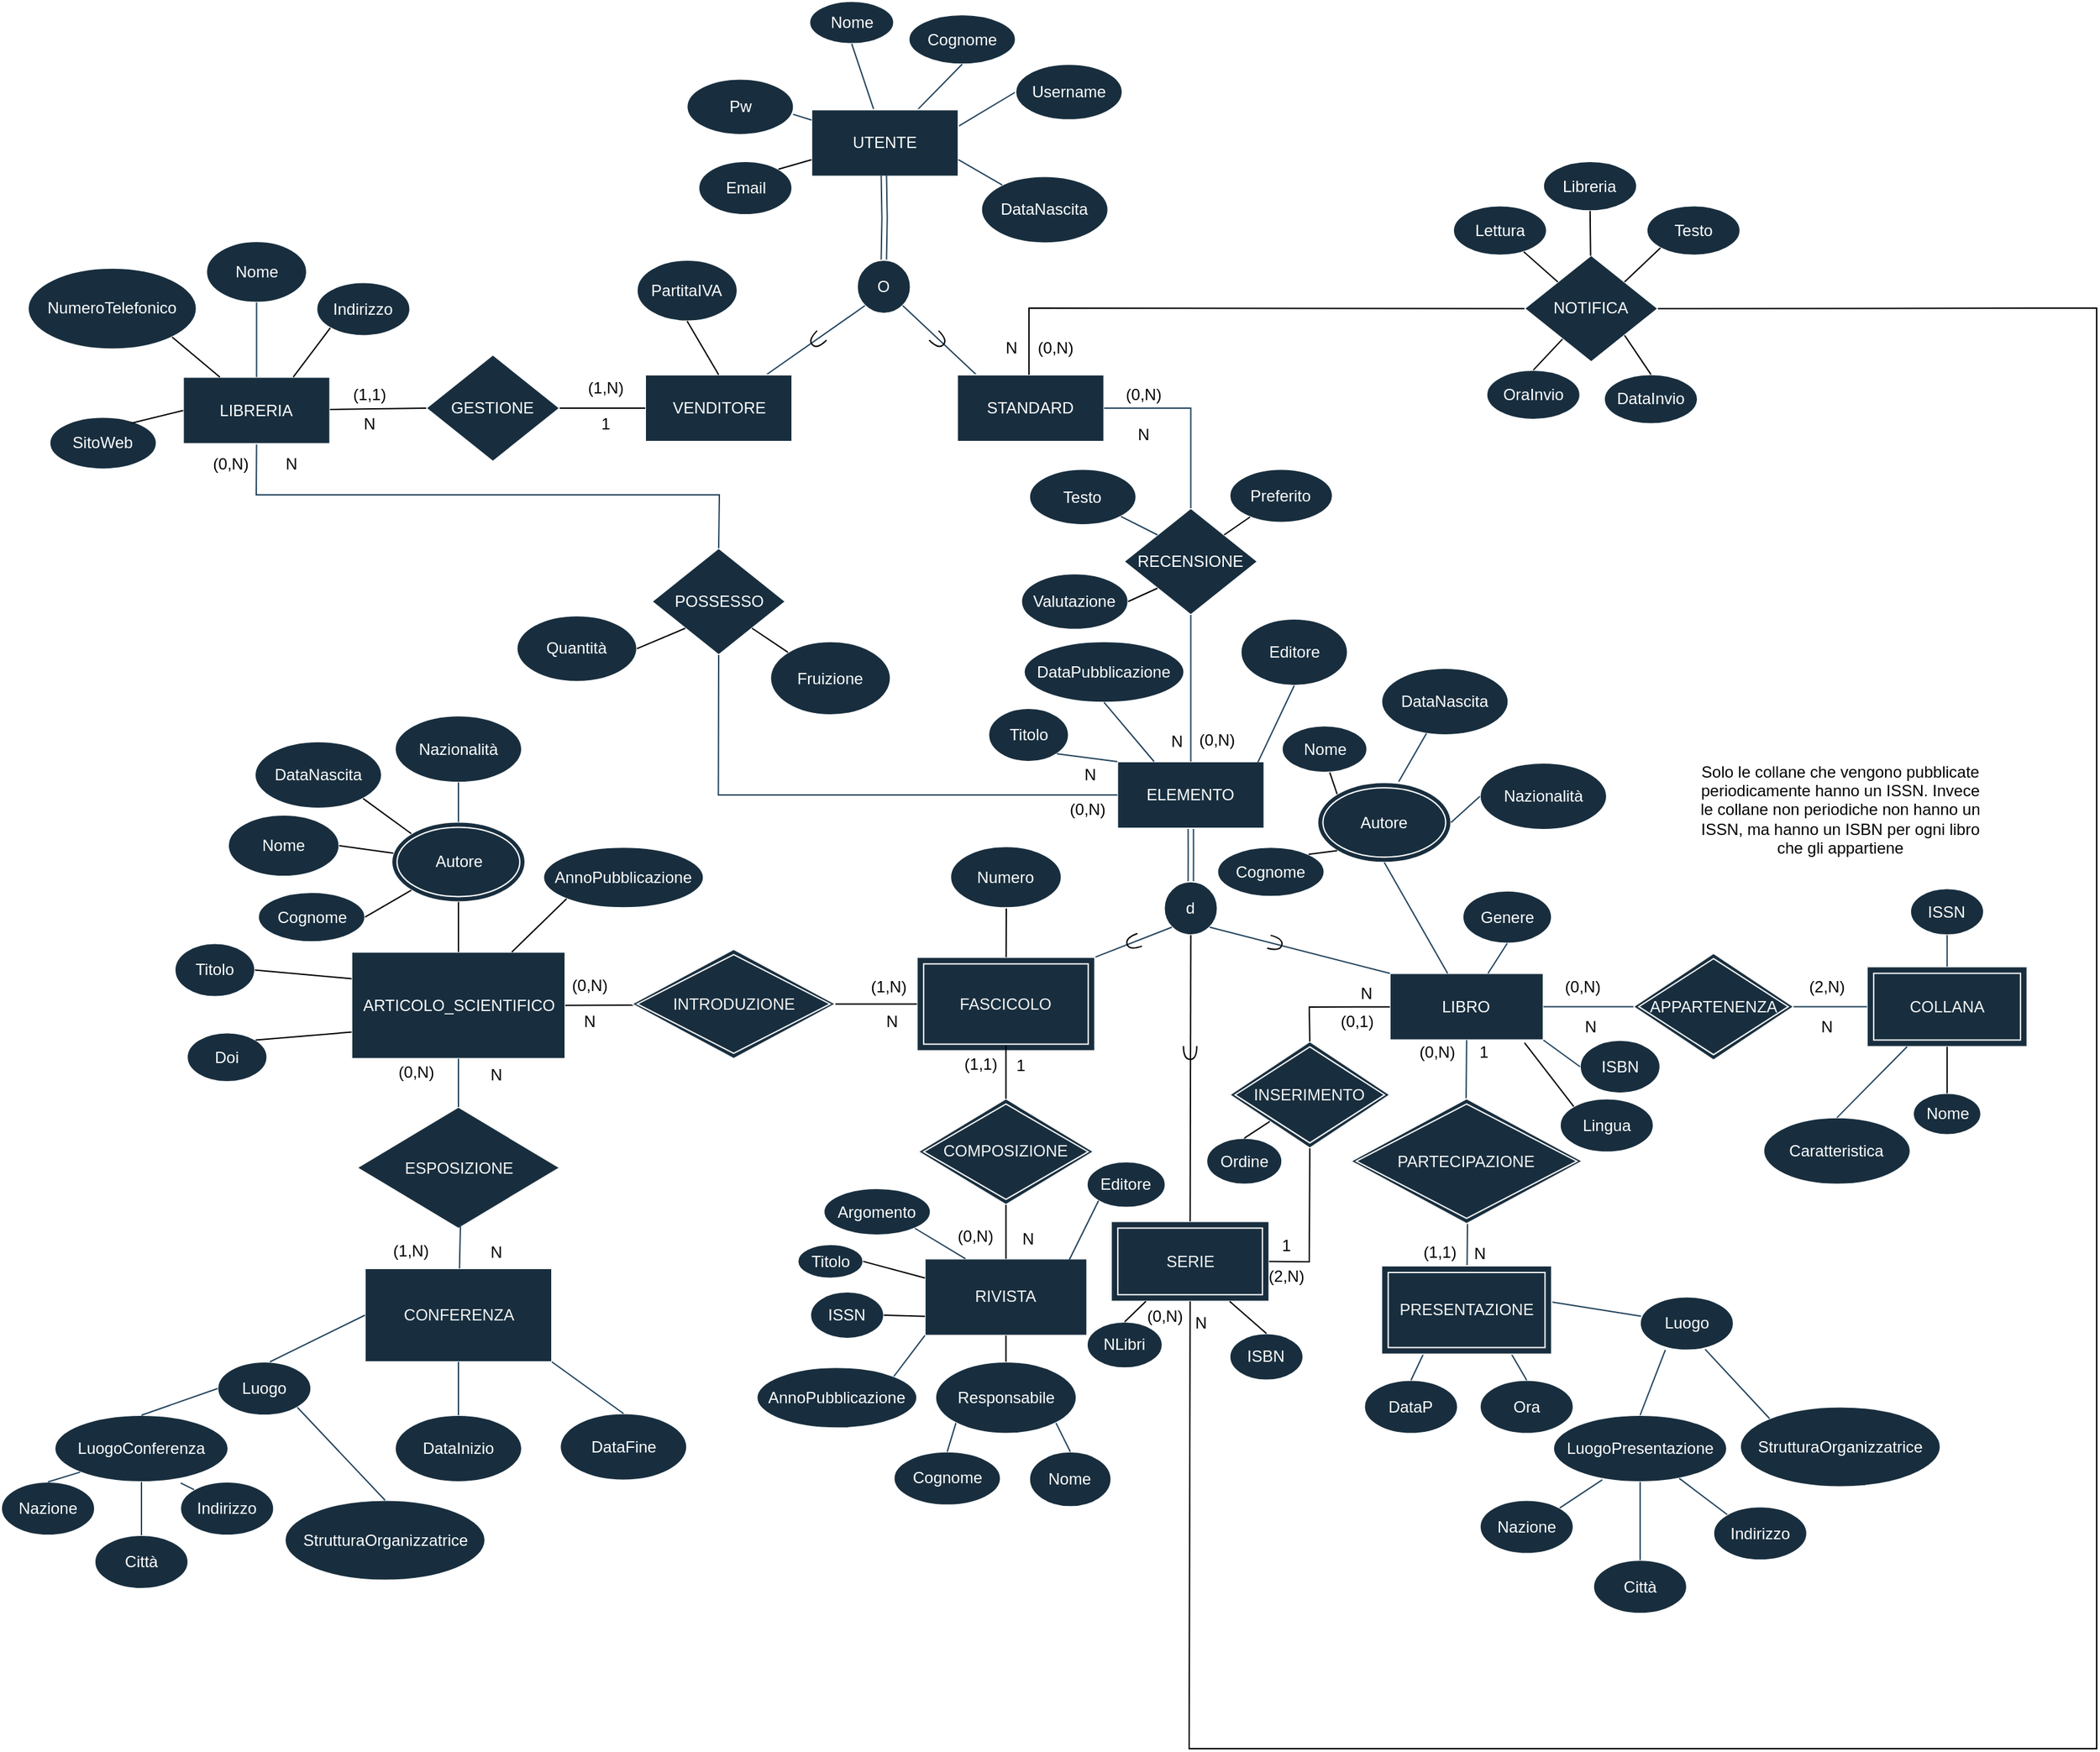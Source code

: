 <mxfile version="21.0.2" type="github" pages="2">
  <diagram id="frlQJ-Npt1x2va9xqSdP" name="Pagina-1">
    <mxGraphModel dx="1120" dy="452" grid="1" gridSize="10" guides="1" tooltips="1" connect="1" arrows="1" fold="1" page="1" pageScale="1" pageWidth="827" pageHeight="1169" math="0" shadow="0">
      <root>
        <mxCell id="0" />
        <mxCell id="1" parent="0" />
        <mxCell id="yGzMHYDaNf_yrKZ207rC-1" style="edgeStyle=orthogonalEdgeStyle;shape=link;rounded=0;orthogonalLoop=1;jettySize=auto;html=1;exitX=0.5;exitY=1;exitDx=0;exitDy=0;labelBackgroundColor=#FCE7CD;strokeColor=#23445D;" parent="1" source="yGzMHYDaNf_yrKZ207rC-2" edge="1">
          <mxGeometry relative="1" as="geometry">
            <mxPoint x="931.25" y="710" as="targetPoint" />
          </mxGeometry>
        </mxCell>
        <mxCell id="yGzMHYDaNf_yrKZ207rC-2" value="ELEMENTO" style="rounded=0;whiteSpace=wrap;html=1;fillColor=#182E3E;strokeColor=#FFFFFF;fontColor=#FFFFFF;" parent="1" vertex="1">
          <mxGeometry x="876.25" y="620" width="110" height="50" as="geometry" />
        </mxCell>
        <mxCell id="yGzMHYDaNf_yrKZ207rC-3" value="ARTICOLO_SCIENTIFICO" style="rounded=0;whiteSpace=wrap;html=1;fillColor=#182E3E;strokeColor=#FFFFFF;fontColor=#FFFFFF;" parent="1" vertex="1">
          <mxGeometry x="302.5" y="762.73" width="160" height="80" as="geometry" />
        </mxCell>
        <mxCell id="yGzMHYDaNf_yrKZ207rC-4" value="LIBRO" style="rounded=0;whiteSpace=wrap;html=1;fillColor=#182E3E;strokeColor=#FFFFFF;fontColor=#FFFFFF;" parent="1" vertex="1">
          <mxGeometry x="1080.42" y="778.73" width="115" height="50" as="geometry" />
        </mxCell>
        <mxCell id="yGzMHYDaNf_yrKZ207rC-5" value="Titolo" style="ellipse;whiteSpace=wrap;html=1;fillColor=#182E3E;strokeColor=#FFFFFF;fontColor=#FFFFFF;" parent="1" vertex="1">
          <mxGeometry x="779.71" y="580" width="60" height="40" as="geometry" />
        </mxCell>
        <mxCell id="yGzMHYDaNf_yrKZ207rC-6" value="" style="endArrow=none;html=1;rounded=0;exitX=1;exitY=1;exitDx=0;exitDy=0;labelBackgroundColor=#FCE7CD;strokeColor=#23445D;entryX=0;entryY=0;entryDx=0;entryDy=0;" parent="1" source="yGzMHYDaNf_yrKZ207rC-5" target="yGzMHYDaNf_yrKZ207rC-2" edge="1">
          <mxGeometry width="50" height="50" relative="1" as="geometry">
            <mxPoint x="886.25" y="600" as="sourcePoint" />
            <mxPoint x="936.25" y="550" as="targetPoint" />
          </mxGeometry>
        </mxCell>
        <mxCell id="yGzMHYDaNf_yrKZ207rC-7" value="DataPubblicazione" style="ellipse;whiteSpace=wrap;html=1;fillColor=#182E3E;strokeColor=#FFFFFF;fontColor=#FFFFFF;" parent="1" vertex="1">
          <mxGeometry x="806.25" y="530" width="120" height="45.58" as="geometry" />
        </mxCell>
        <mxCell id="yGzMHYDaNf_yrKZ207rC-8" value="" style="endArrow=none;html=1;rounded=0;entryX=0.5;entryY=1;entryDx=0;entryDy=0;labelBackgroundColor=#FCE7CD;strokeColor=#23445D;exitX=0.25;exitY=0;exitDx=0;exitDy=0;" parent="1" source="yGzMHYDaNf_yrKZ207rC-2" target="yGzMHYDaNf_yrKZ207rC-7" edge="1">
          <mxGeometry width="50" height="50" relative="1" as="geometry">
            <mxPoint x="926.25" y="620" as="sourcePoint" />
            <mxPoint x="976.25" y="570" as="targetPoint" />
          </mxGeometry>
        </mxCell>
        <mxCell id="yGzMHYDaNf_yrKZ207rC-9" value="Autore" style="ellipse;shape=doubleEllipse;whiteSpace=wrap;html=1;fillColor=#182E3E;strokeColor=#FFFFFF;fontColor=#FFFFFF;" parent="1" vertex="1">
          <mxGeometry x="1026.25" y="635.58" width="100" height="60" as="geometry" />
        </mxCell>
        <mxCell id="yGzMHYDaNf_yrKZ207rC-10" value="" style="endArrow=none;html=1;rounded=0;labelBackgroundColor=#FCE7CD;strokeColor=#23445D;entryX=0.5;entryY=1;entryDx=0;entryDy=0;" parent="1" source="yGzMHYDaNf_yrKZ207rC-4" target="yGzMHYDaNf_yrKZ207rC-9" edge="1">
          <mxGeometry width="50" height="50" relative="1" as="geometry">
            <mxPoint x="986.25" y="620" as="sourcePoint" />
            <mxPoint x="1051.25" y="710" as="targetPoint" />
          </mxGeometry>
        </mxCell>
        <mxCell id="yGzMHYDaNf_yrKZ207rC-11" value="Nome" style="ellipse;whiteSpace=wrap;html=1;fillColor=#182E3E;strokeColor=#FFFFFF;fontColor=#FFFFFF;" parent="1" vertex="1">
          <mxGeometry x="645.59" y="50.0" width="63.16" height="31.79" as="geometry" />
        </mxCell>
        <mxCell id="yGzMHYDaNf_yrKZ207rC-12" value="" style="endArrow=none;html=1;rounded=0;exitX=0.5;exitY=1;exitDx=0;exitDy=0;labelBackgroundColor=#FCE7CD;strokeColor=#23445D;" parent="1" source="yGzMHYDaNf_yrKZ207rC-11" target="yGzMHYDaNf_yrKZ207rC-93" edge="1">
          <mxGeometry width="50" height="50" relative="1" as="geometry">
            <mxPoint x="741.08" y="64.16" as="sourcePoint" />
            <mxPoint x="685.643" y="122.996" as="targetPoint" />
          </mxGeometry>
        </mxCell>
        <mxCell id="yGzMHYDaNf_yrKZ207rC-13" value="Cognome" style="ellipse;whiteSpace=wrap;html=1;fillColor=#182E3E;strokeColor=#FFFFFF;fontColor=#FFFFFF;" parent="1" vertex="1">
          <mxGeometry x="719.96" y="60.0" width="80" height="37.11" as="geometry" />
        </mxCell>
        <mxCell id="yGzMHYDaNf_yrKZ207rC-14" value="" style="endArrow=none;html=1;rounded=0;entryX=0.5;entryY=1;entryDx=0;entryDy=0;labelBackgroundColor=#FCE7CD;strokeColor=#23445D;" parent="1" source="yGzMHYDaNf_yrKZ207rC-93" target="yGzMHYDaNf_yrKZ207rC-13" edge="1">
          <mxGeometry width="50" height="50" relative="1" as="geometry">
            <mxPoint x="707.579" y="124.511" as="sourcePoint" />
            <mxPoint x="771.91" y="83" as="targetPoint" />
          </mxGeometry>
        </mxCell>
        <mxCell id="yGzMHYDaNf_yrKZ207rC-15" value="Editore" style="ellipse;whiteSpace=wrap;html=1;fillColor=#182E3E;strokeColor=#FFFFFF;fontColor=#FFFFFF;" parent="1" vertex="1">
          <mxGeometry x="968.75" y="512.98" width="80" height="50" as="geometry" />
        </mxCell>
        <mxCell id="yGzMHYDaNf_yrKZ207rC-16" value="" style="endArrow=none;html=1;rounded=0;exitX=0.5;exitY=1;exitDx=0;exitDy=0;entryX=1;entryY=0.75;entryDx=0;entryDy=0;labelBackgroundColor=#FCE7CD;strokeColor=#23445D;" parent="1" source="yGzMHYDaNf_yrKZ207rC-15" target="yGzMHYDaNf_yrKZ207rC-117" edge="1">
          <mxGeometry width="50" height="50" relative="1" as="geometry">
            <mxPoint x="1006.25" y="690" as="sourcePoint" />
            <mxPoint x="1056.25" y="640" as="targetPoint" />
          </mxGeometry>
        </mxCell>
        <mxCell id="yGzMHYDaNf_yrKZ207rC-17" value="Fruizione" style="ellipse;whiteSpace=wrap;html=1;fillColor=#182E3E;strokeColor=#FFFFFF;fontColor=#FFFFFF;" parent="1" vertex="1">
          <mxGeometry x="616.25" y="530" width="90" height="55" as="geometry" />
        </mxCell>
        <mxCell id="yGzMHYDaNf_yrKZ207rC-20" value="COLLANA" style="shape=ext;margin=3;double=1;whiteSpace=wrap;html=1;align=center;fillStyle=auto;strokeColor=#F5F5F5;fontColor=#F5F5F5;fillColor=#182E3E;" parent="1" vertex="1">
          <mxGeometry x="1437.92" y="773.73" width="120" height="60" as="geometry" />
        </mxCell>
        <mxCell id="yGzMHYDaNf_yrKZ207rC-21" value="&lt;font color=&quot;#f5f5f5&quot;&gt;APPARTENENZA&lt;/font&gt;" style="shape=rhombus;double=1;perimeter=rhombusPerimeter;whiteSpace=wrap;html=1;align=center;fillColor=#182E3E;fillStyle=auto;strokeColor=#F5F5F5;" parent="1" vertex="1">
          <mxGeometry x="1262.92" y="763.73" width="120" height="80" as="geometry" />
        </mxCell>
        <mxCell id="yGzMHYDaNf_yrKZ207rC-22" value="" style="endArrow=none;html=1;rounded=0;entryX=0;entryY=0.5;entryDx=0;entryDy=0;exitX=1;exitY=0.5;exitDx=0;exitDy=0;labelBackgroundColor=#FCE7CD;strokeColor=#23445D;fontColor=#000000;" parent="1" source="yGzMHYDaNf_yrKZ207rC-4" target="yGzMHYDaNf_yrKZ207rC-21" edge="1">
          <mxGeometry width="50" height="50" relative="1" as="geometry">
            <mxPoint x="1097.92" y="813.73" as="sourcePoint" />
            <mxPoint x="1147.92" y="763.73" as="targetPoint" />
          </mxGeometry>
        </mxCell>
        <mxCell id="yGzMHYDaNf_yrKZ207rC-23" value="N" style="text;html=1;strokeColor=none;fillColor=none;align=center;verticalAlign=middle;whiteSpace=wrap;rounded=0;fontColor=#000000;" parent="1" vertex="1">
          <mxGeometry x="1377.92" y="803.73" width="60" height="30" as="geometry" />
        </mxCell>
        <mxCell id="yGzMHYDaNf_yrKZ207rC-24" value="N" style="text;html=1;strokeColor=none;fillColor=none;align=center;verticalAlign=middle;whiteSpace=wrap;rounded=0;fontColor=#000000;" parent="1" vertex="1">
          <mxGeometry x="1200.92" y="803.73" width="60" height="30" as="geometry" />
        </mxCell>
        <mxCell id="yGzMHYDaNf_yrKZ207rC-25" value="(2,N)" style="text;html=1;strokeColor=none;fillColor=none;align=center;verticalAlign=middle;whiteSpace=wrap;rounded=0;fontColor=#000000;" parent="1" vertex="1">
          <mxGeometry x="1377.92" y="773.98" width="60" height="30" as="geometry" />
        </mxCell>
        <mxCell id="yGzMHYDaNf_yrKZ207rC-26" value="(0,N)" style="text;html=1;strokeColor=none;fillColor=none;align=center;verticalAlign=middle;whiteSpace=wrap;rounded=0;fontColor=#000000;" parent="1" vertex="1">
          <mxGeometry x="1195.42" y="773.85" width="60" height="30" as="geometry" />
        </mxCell>
        <mxCell id="yGzMHYDaNf_yrKZ207rC-27" value="DataP" style="ellipse;whiteSpace=wrap;html=1;fillColor=#182E3E;strokeColor=#FFFFFF;fontColor=#FFFFFF;" parent="1" vertex="1">
          <mxGeometry x="1061.26" y="1083.73" width="70" height="40" as="geometry" />
        </mxCell>
        <mxCell id="yGzMHYDaNf_yrKZ207rC-28" value="" style="endArrow=none;html=1;rounded=0;exitX=1;exitY=0.5;exitDx=0;exitDy=0;labelBackgroundColor=#FCE7CD;strokeColor=#23445D;fontColor=#000000;" parent="1" target="XhCrg1R68w2tLpCAlJi1-1" edge="1">
          <mxGeometry width="50" height="50" relative="1" as="geometry">
            <mxPoint x="1192.92" y="1023.73" as="sourcePoint" />
            <mxPoint x="1237.92" y="1023.73" as="targetPoint" />
          </mxGeometry>
        </mxCell>
        <mxCell id="yGzMHYDaNf_yrKZ207rC-29" value="" style="endArrow=none;html=1;rounded=0;exitX=0.5;exitY=0;exitDx=0;exitDy=0;entryX=0.25;entryY=1;entryDx=0;entryDy=0;labelBackgroundColor=#FCE7CD;strokeColor=#23445D;" parent="1" source="yGzMHYDaNf_yrKZ207rC-27" edge="1">
          <mxGeometry width="50" height="50" relative="1" as="geometry">
            <mxPoint x="1117.92" y="983.73" as="sourcePoint" />
            <mxPoint x="1110.42" y="1053.73" as="targetPoint" />
          </mxGeometry>
        </mxCell>
        <mxCell id="yGzMHYDaNf_yrKZ207rC-30" value="d" style="ellipse;whiteSpace=wrap;html=1;aspect=fixed;fillColor=#182E3E;strokeColor=#FFFFFF;fontColor=#FFFFFF;" parent="1" vertex="1">
          <mxGeometry x="911.25" y="710" width="40" height="40" as="geometry" />
        </mxCell>
        <mxCell id="yGzMHYDaNf_yrKZ207rC-31" value="" style="endArrow=none;html=1;rounded=0;entryX=1;entryY=1;entryDx=0;entryDy=0;startArrow=none;labelBackgroundColor=#FCE7CD;strokeColor=#23445D;exitX=0;exitY=0;exitDx=0;exitDy=0;" parent="1" source="yGzMHYDaNf_yrKZ207rC-4" target="yGzMHYDaNf_yrKZ207rC-30" edge="1">
          <mxGeometry width="50" height="50" relative="1" as="geometry">
            <mxPoint x="1071.25" y="760" as="sourcePoint" />
            <mxPoint x="886.25" y="720" as="targetPoint" />
          </mxGeometry>
        </mxCell>
        <mxCell id="yGzMHYDaNf_yrKZ207rC-32" value="" style="endArrow=none;html=1;rounded=0;entryX=0;entryY=1;entryDx=0;entryDy=0;labelBackgroundColor=#FCE7CD;strokeColor=#23445D;exitX=1;exitY=0;exitDx=0;exitDy=0;" parent="1" source="w9Sq0cVRaScrMqvzQ0N7-1" target="yGzMHYDaNf_yrKZ207rC-30" edge="1">
          <mxGeometry width="50" height="50" relative="1" as="geometry">
            <mxPoint x="820" y="740" as="sourcePoint" />
            <mxPoint x="904.148" y="691.942" as="targetPoint" />
          </mxGeometry>
        </mxCell>
        <mxCell id="yGzMHYDaNf_yrKZ207rC-33" value="" style="endArrow=none;html=1;rounded=0;entryX=0.5;entryY=1;entryDx=0;entryDy=0;labelBackgroundColor=#FCE7CD;strokeColor=#23445D;fontColor=#000000;" parent="1" target="yGzMHYDaNf_yrKZ207rC-4" edge="1">
          <mxGeometry width="50" height="50" relative="1" as="geometry">
            <mxPoint x="1137.532" y="873.73" as="sourcePoint" />
            <mxPoint x="1017.92" y="793.73" as="targetPoint" />
          </mxGeometry>
        </mxCell>
        <mxCell id="yGzMHYDaNf_yrKZ207rC-34" value="" style="endArrow=none;html=1;rounded=0;entryX=0.51;entryY=0.968;entryDx=0;entryDy=0;entryPerimeter=0;labelBackgroundColor=#FCE7CD;strokeColor=#23445D;fontColor=#000000;" parent="1" source="yGzMHYDaNf_yrKZ207rC-201" edge="1">
          <mxGeometry width="50" height="50" relative="1" as="geometry">
            <mxPoint x="1137.92" y="993.73" as="sourcePoint" />
            <mxPoint x="1138.607" y="961.818" as="targetPoint" />
          </mxGeometry>
        </mxCell>
        <mxCell id="yGzMHYDaNf_yrKZ207rC-35" value="N" style="text;html=1;strokeColor=none;fillColor=none;align=center;verticalAlign=middle;whiteSpace=wrap;rounded=0;fontColor=#000000;" parent="1" vertex="1">
          <mxGeometry x="1117.93" y="973.73" width="60" height="30" as="geometry" />
        </mxCell>
        <mxCell id="yGzMHYDaNf_yrKZ207rC-36" value="1" style="text;html=1;strokeColor=none;fillColor=none;align=center;verticalAlign=middle;whiteSpace=wrap;rounded=0;fontColor=#000000;" parent="1" vertex="1">
          <mxGeometry x="1121.26" y="823.25" width="60" height="30" as="geometry" />
        </mxCell>
        <mxCell id="yGzMHYDaNf_yrKZ207rC-37" value="(0,N)" style="text;html=1;strokeColor=none;fillColor=none;align=center;verticalAlign=middle;whiteSpace=wrap;rounded=0;fontColor=#000000;" parent="1" vertex="1">
          <mxGeometry x="1086.25" y="823.25" width="60" height="30" as="geometry" />
        </mxCell>
        <mxCell id="yGzMHYDaNf_yrKZ207rC-38" value="(1,1)" style="text;html=1;strokeColor=none;fillColor=none;align=center;verticalAlign=middle;whiteSpace=wrap;rounded=0;fontColor=#000000;" parent="1" vertex="1">
          <mxGeometry x="1087.92" y="972.73" width="60" height="30" as="geometry" />
        </mxCell>
        <mxCell id="yGzMHYDaNf_yrKZ207rC-40" value="DataNascita" style="ellipse;whiteSpace=wrap;html=1;fillColor=#182E3E;strokeColor=#FFFFFF;fontColor=#FFFFFF;" parent="1" vertex="1">
          <mxGeometry x="1074.17" y="550" width="95" height="50" as="geometry" />
        </mxCell>
        <mxCell id="yGzMHYDaNf_yrKZ207rC-41" value="" style="endArrow=none;html=1;rounded=0;exitX=1;exitY=0.25;exitDx=0;exitDy=0;labelBackgroundColor=#FCE7CD;strokeColor=#23445D;entryX=0;entryY=0.5;entryDx=0;entryDy=0;" parent="1" source="yGzMHYDaNf_yrKZ207rC-93" target="yGzMHYDaNf_yrKZ207rC-94" edge="1">
          <mxGeometry width="50" height="50" relative="1" as="geometry">
            <mxPoint x="727.265" y="131.787" as="sourcePoint" />
            <mxPoint x="778.75" y="91.79" as="targetPoint" />
          </mxGeometry>
        </mxCell>
        <mxCell id="yGzMHYDaNf_yrKZ207rC-44" value="" style="endArrow=none;html=1;rounded=0;entryX=0;entryY=0.5;entryDx=0;entryDy=0;labelBackgroundColor=#FCE7CD;strokeColor=#23445D;fontColor=#000000;" parent="1" source="yGzMHYDaNf_yrKZ207rC-21" target="yGzMHYDaNf_yrKZ207rC-20" edge="1">
          <mxGeometry width="50" height="50" relative="1" as="geometry">
            <mxPoint x="1277.92" y="863.73" as="sourcePoint" />
            <mxPoint x="1327.92" y="813.73" as="targetPoint" />
          </mxGeometry>
        </mxCell>
        <mxCell id="yGzMHYDaNf_yrKZ207rC-45" value="Nazionalità" style="ellipse;whiteSpace=wrap;html=1;strokeColor=#FFFFFF;fontColor=#FFFFFF;fillColor=#182E3E;" parent="1" vertex="1">
          <mxGeometry x="1147.92" y="621" width="95" height="50" as="geometry" />
        </mxCell>
        <mxCell id="yGzMHYDaNf_yrKZ207rC-46" value="" style="endArrow=none;html=1;rounded=0;strokeColor=#23445D;entryX=0;entryY=0.5;entryDx=0;entryDy=0;exitX=1;exitY=0.5;exitDx=0;exitDy=0;" parent="1" source="yGzMHYDaNf_yrKZ207rC-9" target="yGzMHYDaNf_yrKZ207rC-45" edge="1">
          <mxGeometry width="50" height="50" relative="1" as="geometry">
            <mxPoint x="1008.34" y="581.03" as="sourcePoint" />
            <mxPoint x="1058.34" y="531.03" as="targetPoint" />
          </mxGeometry>
        </mxCell>
        <mxCell id="yGzMHYDaNf_yrKZ207rC-49" value="" style="shape=requiredInterface;html=1;verticalLabelPosition=bottom;sketch=0;strokeColor=#000000;fontColor=#000000;fillColor=none;rotation=15;" parent="1" vertex="1">
          <mxGeometry x="989.59" y="751.31" width="10" height="10" as="geometry" />
        </mxCell>
        <mxCell id="yGzMHYDaNf_yrKZ207rC-50" value="" style="shape=requiredInterface;html=1;verticalLabelPosition=bottom;sketch=0;strokeColor=#000000;fontColor=#000000;fillColor=none;rotation=-200;" parent="1" vertex="1">
          <mxGeometry x="883.25" y="750.31" width="10" height="10" as="geometry" />
        </mxCell>
        <mxCell id="yGzMHYDaNf_yrKZ207rC-51" value="Lingua" style="ellipse;whiteSpace=wrap;html=1;fillColor=#182E3E;strokeColor=#FFFFFF;fontColor=#FFFFFF;" parent="1" vertex="1">
          <mxGeometry x="1207.92" y="872.73" width="70" height="40" as="geometry" />
        </mxCell>
        <mxCell id="yGzMHYDaNf_yrKZ207rC-52" value="Genere" style="ellipse;whiteSpace=wrap;html=1;fillColor=#182E3E;strokeColor=#FFFFFF;fontColor=#FFFFFF;" parent="1" vertex="1">
          <mxGeometry x="1135.01" y="716.86" width="66.66" height="39.38" as="geometry" />
        </mxCell>
        <mxCell id="yGzMHYDaNf_yrKZ207rC-53" value="" style="endArrow=none;html=1;rounded=0;strokeColor=#23445D;fontColor=#000000;entryX=0.5;entryY=1;entryDx=0;entryDy=0;" parent="1" source="yGzMHYDaNf_yrKZ207rC-4" target="yGzMHYDaNf_yrKZ207rC-52" edge="1">
          <mxGeometry width="50" height="50" relative="1" as="geometry">
            <mxPoint x="1117.92" y="813.73" as="sourcePoint" />
            <mxPoint x="1167.92" y="763.73" as="targetPoint" />
          </mxGeometry>
        </mxCell>
        <mxCell id="yGzMHYDaNf_yrKZ207rC-54" value="ISBN" style="ellipse;whiteSpace=wrap;html=1;fillColor=#182E3E;strokeColor=#FFFFFF;fontColor=#FFFFFF;" parent="1" vertex="1">
          <mxGeometry x="1222.92" y="828.89" width="60" height="39.69" as="geometry" />
        </mxCell>
        <mxCell id="yGzMHYDaNf_yrKZ207rC-55" value="" style="endArrow=none;html=1;rounded=0;strokeColor=#23445D;fontColor=#000000;exitX=0;exitY=0.5;exitDx=0;exitDy=0;entryX=1;entryY=1;entryDx=0;entryDy=0;" parent="1" source="yGzMHYDaNf_yrKZ207rC-54" target="yGzMHYDaNf_yrKZ207rC-4" edge="1">
          <mxGeometry width="50" height="50" relative="1" as="geometry">
            <mxPoint x="1315.41" y="878.58" as="sourcePoint" />
            <mxPoint x="1277.09" y="863.9" as="targetPoint" />
          </mxGeometry>
        </mxCell>
        <mxCell id="yGzMHYDaNf_yrKZ207rC-56" value="Ora" style="ellipse;whiteSpace=wrap;html=1;fillColor=#182E3E;strokeColor=#FFFFFF;fontColor=#FFFFFF;" parent="1" vertex="1">
          <mxGeometry x="1147.92" y="1083.73" width="70" height="40" as="geometry" />
        </mxCell>
        <mxCell id="yGzMHYDaNf_yrKZ207rC-57" value="" style="endArrow=none;html=1;rounded=0;exitX=0.5;exitY=0;exitDx=0;exitDy=0;entryX=0.75;entryY=1;entryDx=0;entryDy=0;labelBackgroundColor=#FCE7CD;strokeColor=#23445D;" parent="1" source="yGzMHYDaNf_yrKZ207rC-56" edge="1">
          <mxGeometry width="50" height="50" relative="1" as="geometry">
            <mxPoint x="1204.58" y="983.73" as="sourcePoint" />
            <mxPoint x="1165.42" y="1053.73" as="targetPoint" />
          </mxGeometry>
        </mxCell>
        <mxCell id="yGzMHYDaNf_yrKZ207rC-58" value="RIVISTA" style="shape=ext;margin=3;whiteSpace=wrap;html=1;align=center;fillStyle=auto;strokeColor=#F5F5F5;fontColor=#F5F5F5;fillColor=#182E3E;" parent="1" vertex="1">
          <mxGeometry x="732.03" y="992.72" width="121.42" height="57.5" as="geometry" />
        </mxCell>
        <mxCell id="yGzMHYDaNf_yrKZ207rC-59" value="CONFERENZA" style="shape=ext;margin=3;whiteSpace=wrap;html=1;align=center;fillStyle=auto;strokeColor=#F5F5F5;fontColor=#F5F5F5;fillColor=#182E3E;" parent="1" vertex="1">
          <mxGeometry x="312.5" y="1000" width="140" height="70" as="geometry" />
        </mxCell>
        <mxCell id="yGzMHYDaNf_yrKZ207rC-60" value="Argomento" style="ellipse;whiteSpace=wrap;html=1;fillColor=#182E3E;strokeColor=#FFFFFF;fontColor=#FFFFFF;" parent="1" vertex="1">
          <mxGeometry x="656.25" y="940.0" width="80" height="35" as="geometry" />
        </mxCell>
        <mxCell id="yGzMHYDaNf_yrKZ207rC-61" value="" style="endArrow=none;html=1;rounded=0;strokeColor=#23445D;fontColor=#000000;entryX=1;entryY=1;entryDx=0;entryDy=0;exitX=0.25;exitY=0;exitDx=0;exitDy=0;" parent="1" source="yGzMHYDaNf_yrKZ207rC-58" target="yGzMHYDaNf_yrKZ207rC-60" edge="1">
          <mxGeometry width="50" height="50" relative="1" as="geometry">
            <mxPoint x="821.37" y="1068.74" as="sourcePoint" />
            <mxPoint x="926.37" y="1143.74" as="targetPoint" />
          </mxGeometry>
        </mxCell>
        <mxCell id="yGzMHYDaNf_yrKZ207rC-62" value="Nome" style="ellipse;whiteSpace=wrap;html=1;fillColor=#182E3E;strokeColor=#FFFFFF;fontColor=#FFFFFF;" parent="1" vertex="1">
          <mxGeometry x="810.33" y="1137.4" width="61.26" height="41.25" as="geometry" />
        </mxCell>
        <mxCell id="yGzMHYDaNf_yrKZ207rC-63" value="Cognome" style="ellipse;whiteSpace=wrap;html=1;fillColor=#182E3E;strokeColor=#FFFFFF;fontColor=#FFFFFF;" parent="1" vertex="1">
          <mxGeometry x="708.75" y="1137.4" width="80" height="40" as="geometry" />
        </mxCell>
        <mxCell id="yGzMHYDaNf_yrKZ207rC-71" value="Responsabile" style="ellipse;whiteSpace=wrap;html=1;fillColor=#182E3E;strokeColor=#FFFFFF;fontColor=#FFFFFF;" parent="1" vertex="1">
          <mxGeometry x="739.96" y="1070" width="105.58" height="53.75" as="geometry" />
        </mxCell>
        <mxCell id="yGzMHYDaNf_yrKZ207rC-73" value="Luogo" style="ellipse;whiteSpace=wrap;html=1;fillColor=#182E3E;strokeColor=#FFFFFF;fontColor=#FFFFFF;" parent="1" vertex="1">
          <mxGeometry x="202.08" y="1070" width="70" height="40" as="geometry" />
        </mxCell>
        <mxCell id="yGzMHYDaNf_yrKZ207rC-74" value="" style="endArrow=none;html=1;rounded=0;strokeColor=#23445D;fontColor=#000000;entryX=0;entryY=0.5;entryDx=0;entryDy=0;" parent="1" target="yGzMHYDaNf_yrKZ207rC-59" edge="1">
          <mxGeometry width="50" height="50" relative="1" as="geometry">
            <mxPoint x="241.25" y="1070" as="sourcePoint" />
            <mxPoint x="540" y="1033.73" as="targetPoint" />
          </mxGeometry>
        </mxCell>
        <mxCell id="yGzMHYDaNf_yrKZ207rC-75" value="DataInizio" style="ellipse;whiteSpace=wrap;html=1;fillColor=#182E3E;strokeColor=#FFFFFF;fontColor=#FFFFFF;" parent="1" vertex="1">
          <mxGeometry x="335" y="1110" width="95" height="50" as="geometry" />
        </mxCell>
        <mxCell id="yGzMHYDaNf_yrKZ207rC-76" value="" style="endArrow=none;html=1;rounded=0;strokeColor=#23445D;fontColor=#000000;exitX=0.5;exitY=0;exitDx=0;exitDy=0;entryX=0.5;entryY=1;entryDx=0;entryDy=0;" parent="1" source="yGzMHYDaNf_yrKZ207rC-75" target="yGzMHYDaNf_yrKZ207rC-59" edge="1">
          <mxGeometry width="50" height="50" relative="1" as="geometry">
            <mxPoint x="490" y="1083.73" as="sourcePoint" />
            <mxPoint x="540" y="1033.73" as="targetPoint" />
          </mxGeometry>
        </mxCell>
        <mxCell id="yGzMHYDaNf_yrKZ207rC-77" value="DataFine" style="ellipse;whiteSpace=wrap;html=1;fillColor=#182E3E;strokeColor=#FFFFFF;fontColor=#FFFFFF;" parent="1" vertex="1">
          <mxGeometry x="458.67" y="1108.73" width="95" height="50" as="geometry" />
        </mxCell>
        <mxCell id="yGzMHYDaNf_yrKZ207rC-78" value="" style="endArrow=none;html=1;rounded=0;strokeColor=#23445D;fontColor=#000000;exitX=0.5;exitY=0;exitDx=0;exitDy=0;entryX=1;entryY=1;entryDx=0;entryDy=0;" parent="1" source="yGzMHYDaNf_yrKZ207rC-77" target="yGzMHYDaNf_yrKZ207rC-59" edge="1">
          <mxGeometry width="50" height="50" relative="1" as="geometry">
            <mxPoint x="490" y="1083.73" as="sourcePoint" />
            <mxPoint x="540" y="1033.73" as="targetPoint" />
          </mxGeometry>
        </mxCell>
        <mxCell id="yGzMHYDaNf_yrKZ207rC-79" value="LuogoConferenza" style="ellipse;whiteSpace=wrap;html=1;fillColor=#182E3E;strokeColor=#FFFFFF;fontColor=#FFFFFF;" parent="1" vertex="1">
          <mxGeometry x="80" y="1110" width="130" height="50" as="geometry" />
        </mxCell>
        <mxCell id="yGzMHYDaNf_yrKZ207rC-80" value="" style="endArrow=none;html=1;rounded=0;strokeColor=#23445D;fontColor=#000000;exitX=0.5;exitY=0;exitDx=0;exitDy=0;entryX=0;entryY=0.5;entryDx=0;entryDy=0;" parent="1" source="yGzMHYDaNf_yrKZ207rC-79" target="yGzMHYDaNf_yrKZ207rC-73" edge="1">
          <mxGeometry width="50" height="50" relative="1" as="geometry">
            <mxPoint x="392.5" y="1173.73" as="sourcePoint" />
            <mxPoint x="442.5" y="1123.73" as="targetPoint" />
          </mxGeometry>
        </mxCell>
        <mxCell id="yGzMHYDaNf_yrKZ207rC-81" value="StrutturaOrganizzatrice" style="ellipse;whiteSpace=wrap;html=1;fillColor=#182E3E;strokeColor=#FFFFFF;fontColor=#FFFFFF;" parent="1" vertex="1">
          <mxGeometry x="252.5" y="1173.73" width="150" height="60" as="geometry" />
        </mxCell>
        <mxCell id="yGzMHYDaNf_yrKZ207rC-82" value="" style="endArrow=none;html=1;rounded=0;strokeColor=#23445D;fontColor=#000000;exitX=1;exitY=1;exitDx=0;exitDy=0;entryX=0.5;entryY=0;entryDx=0;entryDy=0;" parent="1" source="yGzMHYDaNf_yrKZ207rC-73" target="yGzMHYDaNf_yrKZ207rC-81" edge="1">
          <mxGeometry width="50" height="50" relative="1" as="geometry">
            <mxPoint x="392.5" y="1173.73" as="sourcePoint" />
            <mxPoint x="442.5" y="1123.73" as="targetPoint" />
          </mxGeometry>
        </mxCell>
        <mxCell id="yGzMHYDaNf_yrKZ207rC-83" value="Nazione" style="ellipse;whiteSpace=wrap;html=1;fillColor=#182E3E;strokeColor=#FFFFFF;fontColor=#FFFFFF;" parent="1" vertex="1">
          <mxGeometry x="40" y="1160" width="70" height="40" as="geometry" />
        </mxCell>
        <mxCell id="yGzMHYDaNf_yrKZ207rC-84" value="" style="endArrow=none;html=1;rounded=0;strokeColor=#23445D;fontColor=#000000;entryX=0;entryY=1;entryDx=0;entryDy=0;exitX=0.5;exitY=0;exitDx=0;exitDy=0;" parent="1" source="yGzMHYDaNf_yrKZ207rC-83" target="yGzMHYDaNf_yrKZ207rC-79" edge="1">
          <mxGeometry width="50" height="50" relative="1" as="geometry">
            <mxPoint x="55" y="1243.73" as="sourcePoint" />
            <mxPoint x="105" y="1193.73" as="targetPoint" />
          </mxGeometry>
        </mxCell>
        <mxCell id="yGzMHYDaNf_yrKZ207rC-85" value="Città" style="ellipse;whiteSpace=wrap;html=1;fillColor=#182E3E;strokeColor=#FFFFFF;fontColor=#FFFFFF;" parent="1" vertex="1">
          <mxGeometry x="110" y="1200" width="70" height="40" as="geometry" />
        </mxCell>
        <mxCell id="yGzMHYDaNf_yrKZ207rC-86" value="" style="endArrow=none;html=1;rounded=0;strokeColor=#23445D;fontColor=#000000;exitX=0.5;exitY=0;exitDx=0;exitDy=0;entryX=0.5;entryY=1;entryDx=0;entryDy=0;" parent="1" source="yGzMHYDaNf_yrKZ207rC-85" target="yGzMHYDaNf_yrKZ207rC-79" edge="1">
          <mxGeometry width="50" height="50" relative="1" as="geometry">
            <mxPoint x="182.5" y="1263.73" as="sourcePoint" />
            <mxPoint x="232.5" y="1213.73" as="targetPoint" />
          </mxGeometry>
        </mxCell>
        <mxCell id="yGzMHYDaNf_yrKZ207rC-87" value="Indirizzo" style="ellipse;whiteSpace=wrap;html=1;fillColor=#182E3E;strokeColor=#FFFFFF;fontColor=#FFFFFF;" parent="1" vertex="1">
          <mxGeometry x="174.16" y="1160" width="70" height="40" as="geometry" />
        </mxCell>
        <mxCell id="yGzMHYDaNf_yrKZ207rC-88" value="" style="endArrow=none;html=1;rounded=0;strokeColor=#23445D;fontColor=#000000;exitX=0;exitY=0;exitDx=0;exitDy=0;entryX=0.726;entryY=1.017;entryDx=0;entryDy=0;entryPerimeter=0;" parent="1" source="yGzMHYDaNf_yrKZ207rC-87" target="yGzMHYDaNf_yrKZ207rC-79" edge="1">
          <mxGeometry width="50" height="50" relative="1" as="geometry">
            <mxPoint x="207.5" y="1233.73" as="sourcePoint" />
            <mxPoint x="257.5" y="1183.73" as="targetPoint" />
          </mxGeometry>
        </mxCell>
        <mxCell id="yGzMHYDaNf_yrKZ207rC-89" value="" style="endArrow=none;html=1;rounded=0;strokeColor=#23445D;fontColor=#000000;entryX=0.5;entryY=0;entryDx=0;entryDy=0;exitX=0;exitY=1;exitDx=0;exitDy=0;" parent="1" source="yGzMHYDaNf_yrKZ207rC-71" target="yGzMHYDaNf_yrKZ207rC-63" edge="1">
          <mxGeometry width="50" height="50" relative="1" as="geometry">
            <mxPoint x="597.51" y="1134.64" as="sourcePoint" />
            <mxPoint x="647.51" y="1084.64" as="targetPoint" />
          </mxGeometry>
        </mxCell>
        <mxCell id="yGzMHYDaNf_yrKZ207rC-90" value="" style="endArrow=none;html=1;rounded=0;strokeColor=#23445D;fontColor=#000000;exitX=0.5;exitY=0;exitDx=0;exitDy=0;entryX=1;entryY=1;entryDx=0;entryDy=0;" parent="1" source="yGzMHYDaNf_yrKZ207rC-62" target="yGzMHYDaNf_yrKZ207rC-71" edge="1">
          <mxGeometry width="50" height="50" relative="1" as="geometry">
            <mxPoint x="787.51" y="1074.64" as="sourcePoint" />
            <mxPoint x="947.51" y="1064.64" as="targetPoint" />
          </mxGeometry>
        </mxCell>
        <mxCell id="yGzMHYDaNf_yrKZ207rC-91" value="Caratteristica" style="ellipse;whiteSpace=wrap;html=1;fillColor=#182E3E;strokeColor=#FFFFFF;fontColor=#FFFFFF;" parent="1" vertex="1">
          <mxGeometry x="1360.42" y="886.92" width="110" height="50" as="geometry" />
        </mxCell>
        <mxCell id="yGzMHYDaNf_yrKZ207rC-92" value="" style="endArrow=none;html=1;rounded=0;strokeColor=#23445D;fontColor=#000000;exitX=0.5;exitY=0;exitDx=0;exitDy=0;entryX=0.25;entryY=1;entryDx=0;entryDy=0;" parent="1" source="yGzMHYDaNf_yrKZ207rC-91" target="yGzMHYDaNf_yrKZ207rC-20" edge="1">
          <mxGeometry width="50" height="50" relative="1" as="geometry">
            <mxPoint x="1167.92" y="843.73" as="sourcePoint" />
            <mxPoint x="1217.92" y="793.73" as="targetPoint" />
          </mxGeometry>
        </mxCell>
        <mxCell id="yGzMHYDaNf_yrKZ207rC-93" value="UTENTE" style="rounded=0;whiteSpace=wrap;html=1;fillColor=#182E3E;strokeColor=#FFFFFF;fontColor=#FFFFFF;" parent="1" vertex="1">
          <mxGeometry x="647.09" y="131.21" width="110" height="50" as="geometry" />
        </mxCell>
        <mxCell id="yGzMHYDaNf_yrKZ207rC-94" value="Username" style="ellipse;whiteSpace=wrap;html=1;fillColor=#182E3E;strokeColor=#FFFFFF;fontColor=#FFFFFF;" parent="1" vertex="1">
          <mxGeometry x="799.96" y="97.11" width="80" height="41.79" as="geometry" />
        </mxCell>
        <mxCell id="yGzMHYDaNf_yrKZ207rC-95" value="Pw" style="ellipse;whiteSpace=wrap;html=1;fillColor=#182E3E;strokeColor=#FFFFFF;fontColor=#FFFFFF;" parent="1" vertex="1">
          <mxGeometry x="553.67" y="108.21" width="80" height="41.79" as="geometry" />
        </mxCell>
        <mxCell id="yGzMHYDaNf_yrKZ207rC-96" value="" style="endArrow=none;html=1;rounded=0;strokeColor=#23445D;fontColor=#000000;exitX=0.608;exitY=-0.01;exitDx=0;exitDy=0;exitPerimeter=0;" parent="1" source="yGzMHYDaNf_yrKZ207rC-9" target="yGzMHYDaNf_yrKZ207rC-40" edge="1">
          <mxGeometry width="50" height="50" relative="1" as="geometry">
            <mxPoint x="828.34" y="531.03" as="sourcePoint" />
            <mxPoint x="878.34" y="481.03" as="targetPoint" />
          </mxGeometry>
        </mxCell>
        <mxCell id="yGzMHYDaNf_yrKZ207rC-97" value="" style="endArrow=none;html=1;rounded=0;strokeColor=#23445D;fontColor=#000000;exitX=0.994;exitY=0.633;exitDx=0;exitDy=0;exitPerimeter=0;" parent="1" source="yGzMHYDaNf_yrKZ207rC-95" target="yGzMHYDaNf_yrKZ207rC-93" edge="1">
          <mxGeometry width="50" height="50" relative="1" as="geometry">
            <mxPoint x="728.75" y="111.21" as="sourcePoint" />
            <mxPoint x="778.75" y="61.21" as="targetPoint" />
          </mxGeometry>
        </mxCell>
        <mxCell id="yGzMHYDaNf_yrKZ207rC-98" value="DataNascita" style="ellipse;whiteSpace=wrap;html=1;fillColor=#182E3E;strokeColor=#FFFFFF;fontColor=#FFFFFF;" parent="1" vertex="1">
          <mxGeometry x="774.32" y="181.21" width="95" height="50" as="geometry" />
        </mxCell>
        <mxCell id="yGzMHYDaNf_yrKZ207rC-99" value="" style="endArrow=none;html=1;rounded=0;strokeColor=#23445D;fontColor=#000000;exitX=1;exitY=0.75;exitDx=0;exitDy=0;" parent="1" source="yGzMHYDaNf_yrKZ207rC-93" target="yGzMHYDaNf_yrKZ207rC-98" edge="1">
          <mxGeometry width="50" height="50" relative="1" as="geometry">
            <mxPoint x="608.75" y="210" as="sourcePoint" />
            <mxPoint x="658.75" y="160" as="targetPoint" />
          </mxGeometry>
        </mxCell>
        <mxCell id="yGzMHYDaNf_yrKZ207rC-100" value="RECENSIONE" style="rhombus;whiteSpace=wrap;html=1;fillColor=#182E3E;strokeColor=#FFFFFF;fontColor=#FFFFFF;" parent="1" vertex="1">
          <mxGeometry x="881.25" y="430" width="100" height="80" as="geometry" />
        </mxCell>
        <mxCell id="yGzMHYDaNf_yrKZ207rC-101" value="" style="endArrow=none;html=1;rounded=0;strokeColor=#23445D;fontColor=#000000;entryX=0.5;entryY=1;entryDx=0;entryDy=0;" parent="1" source="yGzMHYDaNf_yrKZ207rC-2" target="yGzMHYDaNf_yrKZ207rC-100" edge="1">
          <mxGeometry width="50" height="50" relative="1" as="geometry">
            <mxPoint x="816.25" y="560" as="sourcePoint" />
            <mxPoint x="866.25" y="510" as="targetPoint" />
          </mxGeometry>
        </mxCell>
        <mxCell id="yGzMHYDaNf_yrKZ207rC-102" value="Testo" style="ellipse;whiteSpace=wrap;html=1;fillColor=#182E3E;strokeColor=#FFFFFF;fontColor=#FFFFFF;" parent="1" vertex="1">
          <mxGeometry x="810.33" y="400.71" width="80" height="41.79" as="geometry" />
        </mxCell>
        <mxCell id="yGzMHYDaNf_yrKZ207rC-103" value="" style="endArrow=none;html=1;rounded=0;strokeColor=#23445D;fontColor=#000000;entryX=0;entryY=0;entryDx=0;entryDy=0;exitX=1;exitY=1;exitDx=0;exitDy=0;" parent="1" source="yGzMHYDaNf_yrKZ207rC-102" target="yGzMHYDaNf_yrKZ207rC-100" edge="1">
          <mxGeometry width="50" height="50" relative="1" as="geometry">
            <mxPoint x="816.25" y="470" as="sourcePoint" />
            <mxPoint x="866.25" y="420" as="targetPoint" />
          </mxGeometry>
        </mxCell>
        <mxCell id="yGzMHYDaNf_yrKZ207rC-104" style="edgeStyle=orthogonalEdgeStyle;shape=link;rounded=0;orthogonalLoop=1;jettySize=auto;html=1;strokeColor=#23445D;fontColor=#000000;" parent="1" target="yGzMHYDaNf_yrKZ207rC-105" edge="1">
          <mxGeometry relative="1" as="geometry">
            <mxPoint x="757.357" y="190" as="targetPoint" />
            <mxPoint x="701.25" y="180" as="sourcePoint" />
          </mxGeometry>
        </mxCell>
        <mxCell id="yGzMHYDaNf_yrKZ207rC-105" value="O" style="ellipse;whiteSpace=wrap;html=1;aspect=fixed;fillColor=#182E3E;strokeColor=#FFFFFF;fontColor=#FFFFFF;" parent="1" vertex="1">
          <mxGeometry x="681.25" y="244" width="40" height="40" as="geometry" />
        </mxCell>
        <mxCell id="yGzMHYDaNf_yrKZ207rC-106" value="" style="endArrow=none;html=1;rounded=0;entryX=1;entryY=1;entryDx=0;entryDy=0;exitX=0.227;exitY=0.2;exitDx=0;exitDy=0;startArrow=none;labelBackgroundColor=#FCE7CD;strokeColor=#23445D;exitPerimeter=0;" parent="1" source="yGzMHYDaNf_yrKZ207rC-110" target="yGzMHYDaNf_yrKZ207rC-105" edge="1">
          <mxGeometry width="50" height="50" relative="1" as="geometry">
            <mxPoint x="852.5" y="270" as="sourcePoint" />
            <mxPoint x="707.46" y="181" as="targetPoint" />
          </mxGeometry>
        </mxCell>
        <mxCell id="yGzMHYDaNf_yrKZ207rC-107" value="" style="endArrow=none;html=1;rounded=0;entryX=0;entryY=1;entryDx=0;entryDy=0;labelBackgroundColor=#FCE7CD;strokeColor=#23445D;" parent="1" source="yGzMHYDaNf_yrKZ207rC-112" target="yGzMHYDaNf_yrKZ207rC-105" edge="1">
          <mxGeometry width="50" height="50" relative="1" as="geometry">
            <mxPoint x="617.5" y="270" as="sourcePoint" />
            <mxPoint x="738.318" y="205.142" as="targetPoint" />
          </mxGeometry>
        </mxCell>
        <mxCell id="yGzMHYDaNf_yrKZ207rC-108" value="" style="shape=requiredInterface;html=1;verticalLabelPosition=bottom;sketch=0;strokeColor=#000000;fontColor=#000000;fillColor=none;rotation=45;" parent="1" vertex="1">
          <mxGeometry x="737.25" y="299" width="10" height="10" as="geometry" />
        </mxCell>
        <mxCell id="yGzMHYDaNf_yrKZ207rC-109" value="" style="shape=requiredInterface;html=1;verticalLabelPosition=bottom;sketch=0;strokeColor=#000000;fontColor=#000000;fillColor=none;rotation=-225;" parent="1" vertex="1">
          <mxGeometry x="646.25" y="299" width="10" height="10" as="geometry" />
        </mxCell>
        <mxCell id="yGzMHYDaNf_yrKZ207rC-110" value="STANDARD" style="rounded=0;whiteSpace=wrap;html=1;fillColor=#182E3E;strokeColor=#FFFFFF;fontColor=#FFFFFF;" parent="1" vertex="1">
          <mxGeometry x="756.25" y="330" width="110" height="50" as="geometry" />
        </mxCell>
        <mxCell id="yGzMHYDaNf_yrKZ207rC-111" value="" style="endArrow=none;html=1;rounded=0;strokeColor=#23445D;fontColor=#000000;entryX=0.5;entryY=0;entryDx=0;entryDy=0;exitX=1;exitY=0.5;exitDx=0;exitDy=0;" parent="1" source="yGzMHYDaNf_yrKZ207rC-110" target="yGzMHYDaNf_yrKZ207rC-100" edge="1">
          <mxGeometry width="50" height="50" relative="1" as="geometry">
            <mxPoint x="656.25" y="390" as="sourcePoint" />
            <mxPoint x="706.25" y="340" as="targetPoint" />
            <Array as="points">
              <mxPoint x="931.25" y="355" />
            </Array>
          </mxGeometry>
        </mxCell>
        <mxCell id="yGzMHYDaNf_yrKZ207rC-112" value="VENDITORE" style="rounded=0;whiteSpace=wrap;html=1;fillColor=#182E3E;strokeColor=#FFFFFF;fontColor=#FFFFFF;" parent="1" vertex="1">
          <mxGeometry x="522.5" y="330" width="110" height="50" as="geometry" />
        </mxCell>
        <mxCell id="yGzMHYDaNf_yrKZ207rC-113" value="POSSESSO" style="rhombus;whiteSpace=wrap;html=1;fillColor=#182E3E;strokeColor=#FFFFFF;fontColor=#FFFFFF;" parent="1" vertex="1">
          <mxGeometry x="527.5" y="460" width="100" height="80" as="geometry" />
        </mxCell>
        <mxCell id="yGzMHYDaNf_yrKZ207rC-114" value="" style="endArrow=none;html=1;rounded=0;strokeColor=#23445D;fontColor=#000000;exitX=0.5;exitY=0;exitDx=0;exitDy=0;entryX=0.5;entryY=1;entryDx=0;entryDy=0;" parent="1" source="yGzMHYDaNf_yrKZ207rC-113" target="yGzMHYDaNf_yrKZ207rC-127" edge="1">
          <mxGeometry width="50" height="50" relative="1" as="geometry">
            <mxPoint x="583.75" y="460" as="sourcePoint" />
            <mxPoint x="812.5" y="430" as="targetPoint" />
            <Array as="points">
              <mxPoint x="578" y="420" />
              <mxPoint x="231" y="420" />
            </Array>
          </mxGeometry>
        </mxCell>
        <mxCell id="yGzMHYDaNf_yrKZ207rC-115" value="" style="endArrow=none;html=1;rounded=0;strokeColor=#23445D;fontColor=#000000;exitX=0.5;exitY=1;exitDx=0;exitDy=0;entryX=0;entryY=0.5;entryDx=0;entryDy=0;" parent="1" source="yGzMHYDaNf_yrKZ207rC-113" target="yGzMHYDaNf_yrKZ207rC-2" edge="1">
          <mxGeometry width="50" height="50" relative="1" as="geometry">
            <mxPoint x="756.25" y="660" as="sourcePoint" />
            <mxPoint x="806.25" y="610" as="targetPoint" />
            <Array as="points">
              <mxPoint x="577.25" y="645" />
              <mxPoint x="730" y="645" />
            </Array>
          </mxGeometry>
        </mxCell>
        <mxCell id="yGzMHYDaNf_yrKZ207rC-116" value="(0,N)" style="text;html=1;strokeColor=none;fillColor=none;align=center;verticalAlign=middle;whiteSpace=wrap;rounded=0;fontColor=#000000;" parent="1" vertex="1">
          <mxGeometry x="866.25" y="330" width="60" height="30" as="geometry" />
        </mxCell>
        <mxCell id="yGzMHYDaNf_yrKZ207rC-117" value="(0,N)" style="text;html=1;strokeColor=none;fillColor=none;align=center;verticalAlign=middle;whiteSpace=wrap;rounded=0;fontColor=#000000;" parent="1" vertex="1">
          <mxGeometry x="921.25" y="568.58" width="60" height="70" as="geometry" />
        </mxCell>
        <mxCell id="yGzMHYDaNf_yrKZ207rC-118" value="N" style="text;html=1;strokeColor=none;fillColor=none;align=center;verticalAlign=middle;whiteSpace=wrap;rounded=0;fontColor=#000000;" parent="1" vertex="1">
          <mxGeometry x="866.25" y="360" width="60" height="30" as="geometry" />
        </mxCell>
        <mxCell id="yGzMHYDaNf_yrKZ207rC-119" value="N" style="text;html=1;strokeColor=none;fillColor=none;align=center;verticalAlign=middle;whiteSpace=wrap;rounded=0;fontColor=#000000;" parent="1" vertex="1">
          <mxGeometry x="891.25" y="570" width="60" height="70" as="geometry" />
        </mxCell>
        <mxCell id="yGzMHYDaNf_yrKZ207rC-120" value="(0,N)" style="text;html=1;strokeColor=none;fillColor=none;align=center;verticalAlign=middle;whiteSpace=wrap;rounded=0;fontColor=#000000;" parent="1" vertex="1">
          <mxGeometry x="182" y="381.71" width="60" height="30" as="geometry" />
        </mxCell>
        <mxCell id="yGzMHYDaNf_yrKZ207rC-121" value="(0,N)" style="text;html=1;strokeColor=none;fillColor=none;align=center;verticalAlign=middle;whiteSpace=wrap;rounded=0;fontColor=#000000;" parent="1" vertex="1">
          <mxGeometry x="823.75" y="641" width="60" height="30" as="geometry" />
        </mxCell>
        <mxCell id="yGzMHYDaNf_yrKZ207rC-122" value="N" style="text;html=1;strokeColor=none;fillColor=none;align=center;verticalAlign=middle;whiteSpace=wrap;rounded=0;fontColor=#000000;" parent="1" vertex="1">
          <mxGeometry x="237.5" y="381.71" width="38.75" height="30" as="geometry" />
        </mxCell>
        <mxCell id="yGzMHYDaNf_yrKZ207rC-123" value="N" style="text;html=1;strokeColor=none;fillColor=none;align=center;verticalAlign=middle;whiteSpace=wrap;rounded=0;fontColor=#000000;" parent="1" vertex="1">
          <mxGeometry x="826.25" y="615" width="60" height="30" as="geometry" />
        </mxCell>
        <mxCell id="yGzMHYDaNf_yrKZ207rC-124" value="ISSN" style="ellipse;whiteSpace=wrap;html=1;fillColor=#182E3E;strokeColor=#FFFFFF;fontColor=#FFFFFF;" parent="1" vertex="1">
          <mxGeometry x="646.25" y="1017.54" width="55" height="34.92" as="geometry" />
        </mxCell>
        <mxCell id="yGzMHYDaNf_yrKZ207rC-126" value="GESTIONE" style="rhombus;whiteSpace=wrap;html=1;fillColor=#182E3E;strokeColor=#FFFFFF;fontColor=#FFFFFF;" parent="1" vertex="1">
          <mxGeometry x="358.33" y="315" width="100" height="80" as="geometry" />
        </mxCell>
        <mxCell id="yGzMHYDaNf_yrKZ207rC-127" value="LIBRERIA" style="rounded=0;whiteSpace=wrap;html=1;fillColor=#182E3E;strokeColor=#FFFFFF;fontColor=#FFFFFF;" parent="1" vertex="1">
          <mxGeometry x="176.25" y="331.71" width="110" height="50" as="geometry" />
        </mxCell>
        <mxCell id="yGzMHYDaNf_yrKZ207rC-128" value="" style="endArrow=none;html=1;rounded=0;entryX=0;entryY=0.5;entryDx=0;entryDy=0;" parent="1" source="yGzMHYDaNf_yrKZ207rC-127" target="yGzMHYDaNf_yrKZ207rC-126" edge="1">
          <mxGeometry width="50" height="50" relative="1" as="geometry">
            <mxPoint x="641.25" y="440" as="sourcePoint" />
            <mxPoint x="691.25" y="390" as="targetPoint" />
          </mxGeometry>
        </mxCell>
        <mxCell id="yGzMHYDaNf_yrKZ207rC-129" value="" style="endArrow=none;html=1;rounded=0;entryX=0;entryY=0.5;entryDx=0;entryDy=0;exitX=1;exitY=0.5;exitDx=0;exitDy=0;" parent="1" source="yGzMHYDaNf_yrKZ207rC-126" target="yGzMHYDaNf_yrKZ207rC-112" edge="1">
          <mxGeometry width="50" height="50" relative="1" as="geometry">
            <mxPoint x="461.25" y="355" as="sourcePoint" />
            <mxPoint x="516.09" y="354.5" as="targetPoint" />
          </mxGeometry>
        </mxCell>
        <mxCell id="yGzMHYDaNf_yrKZ207rC-130" value="(1,1)" style="text;html=1;strokeColor=none;fillColor=none;align=center;verticalAlign=middle;whiteSpace=wrap;rounded=0;" parent="1" vertex="1">
          <mxGeometry x="286.25" y="329.71" width="60" height="30" as="geometry" />
        </mxCell>
        <mxCell id="yGzMHYDaNf_yrKZ207rC-131" value="(1,N)" style="text;html=1;strokeColor=none;fillColor=none;align=center;verticalAlign=middle;whiteSpace=wrap;rounded=0;" parent="1" vertex="1">
          <mxGeometry x="462.5" y="324.71" width="60" height="30" as="geometry" />
        </mxCell>
        <mxCell id="yGzMHYDaNf_yrKZ207rC-132" value="N" style="text;html=1;strokeColor=none;fillColor=none;align=center;verticalAlign=middle;whiteSpace=wrap;rounded=0;fontColor=#000000;" parent="1" vertex="1">
          <mxGeometry x="286.25" y="351.71" width="60" height="30" as="geometry" />
        </mxCell>
        <mxCell id="yGzMHYDaNf_yrKZ207rC-133" value="1" style="text;html=1;strokeColor=none;fillColor=none;align=center;verticalAlign=middle;whiteSpace=wrap;rounded=0;fontColor=#000000;" parent="1" vertex="1">
          <mxGeometry x="462.5" y="351.71" width="60" height="30" as="geometry" />
        </mxCell>
        <mxCell id="yGzMHYDaNf_yrKZ207rC-134" value="Nome" style="ellipse;whiteSpace=wrap;html=1;fillColor=#182E3E;strokeColor=#FFFFFF;fontColor=#FFFFFF;" parent="1" vertex="1">
          <mxGeometry x="193.63" y="230" width="75.24" height="45.79" as="geometry" />
        </mxCell>
        <mxCell id="yGzMHYDaNf_yrKZ207rC-135" value="" style="endArrow=none;html=1;rounded=0;exitX=0.5;exitY=1;exitDx=0;exitDy=0;labelBackgroundColor=#FCE7CD;strokeColor=#23445D;" parent="1" source="yGzMHYDaNf_yrKZ207rC-134" target="yGzMHYDaNf_yrKZ207rC-127" edge="1">
          <mxGeometry width="50" height="50" relative="1" as="geometry">
            <mxPoint x="246.82" y="264.66" as="sourcePoint" />
            <mxPoint x="207.83" y="331.71" as="targetPoint" />
          </mxGeometry>
        </mxCell>
        <mxCell id="yGzMHYDaNf_yrKZ207rC-136" value="Indirizzo" style="ellipse;whiteSpace=wrap;html=1;fillColor=#182E3E;strokeColor=#FFFFFF;fontColor=#FFFFFF;" parent="1" vertex="1">
          <mxGeometry x="276.25" y="260.71" width="70" height="40" as="geometry" />
        </mxCell>
        <mxCell id="yGzMHYDaNf_yrKZ207rC-137" value="" style="endArrow=none;html=1;rounded=0;exitX=0.75;exitY=0;exitDx=0;exitDy=0;entryX=0;entryY=1;entryDx=0;entryDy=0;" parent="1" source="yGzMHYDaNf_yrKZ207rC-127" target="yGzMHYDaNf_yrKZ207rC-136" edge="1">
          <mxGeometry width="50" height="50" relative="1" as="geometry">
            <mxPoint x="666.25" y="441.71" as="sourcePoint" />
            <mxPoint x="716.25" y="391.71" as="targetPoint" />
          </mxGeometry>
        </mxCell>
        <mxCell id="yGzMHYDaNf_yrKZ207rC-138" value="NumeroTelefonico" style="ellipse;whiteSpace=wrap;html=1;fillColor=#182E3E;strokeColor=#FFFFFF;fontColor=#FFFFFF;" parent="1" vertex="1">
          <mxGeometry x="60" y="250" width="126.25" height="60.71" as="geometry" />
        </mxCell>
        <mxCell id="yGzMHYDaNf_yrKZ207rC-139" value="" style="endArrow=none;html=1;rounded=0;exitX=1;exitY=1;exitDx=0;exitDy=0;entryX=0.25;entryY=0;entryDx=0;entryDy=0;" parent="1" source="yGzMHYDaNf_yrKZ207rC-138" target="yGzMHYDaNf_yrKZ207rC-127" edge="1">
          <mxGeometry width="50" height="50" relative="1" as="geometry">
            <mxPoint x="666.25" y="441.71" as="sourcePoint" />
            <mxPoint x="716.25" y="391.71" as="targetPoint" />
          </mxGeometry>
        </mxCell>
        <mxCell id="yGzMHYDaNf_yrKZ207rC-140" value="Email" style="ellipse;whiteSpace=wrap;html=1;fillColor=#182E3E;strokeColor=#FFFFFF;fontColor=#FFFFFF;" parent="1" vertex="1">
          <mxGeometry x="562.5" y="170" width="70" height="40" as="geometry" />
        </mxCell>
        <mxCell id="yGzMHYDaNf_yrKZ207rC-141" value="" style="endArrow=none;html=1;rounded=0;exitX=1;exitY=0;exitDx=0;exitDy=0;entryX=0;entryY=0.75;entryDx=0;entryDy=0;" parent="1" source="yGzMHYDaNf_yrKZ207rC-140" target="yGzMHYDaNf_yrKZ207rC-93" edge="1">
          <mxGeometry width="50" height="50" relative="1" as="geometry">
            <mxPoint x="641.25" y="210" as="sourcePoint" />
            <mxPoint x="691.25" y="160" as="targetPoint" />
          </mxGeometry>
        </mxCell>
        <mxCell id="yGzMHYDaNf_yrKZ207rC-142" value="SitoWeb" style="ellipse;whiteSpace=wrap;html=1;fillColor=#182E3E;strokeColor=#FFFFFF;fontColor=#FFFFFF;" parent="1" vertex="1">
          <mxGeometry x="76.25" y="361.71" width="80" height="39" as="geometry" />
        </mxCell>
        <mxCell id="yGzMHYDaNf_yrKZ207rC-143" value="" style="endArrow=none;html=1;rounded=0;exitX=0.765;exitY=0.117;exitDx=0;exitDy=0;exitPerimeter=0;entryX=0;entryY=0.5;entryDx=0;entryDy=0;" parent="1" source="yGzMHYDaNf_yrKZ207rC-142" target="yGzMHYDaNf_yrKZ207rC-127" edge="1">
          <mxGeometry width="50" height="50" relative="1" as="geometry">
            <mxPoint x="346.25" y="441.71" as="sourcePoint" />
            <mxPoint x="396.25" y="391.71" as="targetPoint" />
          </mxGeometry>
        </mxCell>
        <mxCell id="yGzMHYDaNf_yrKZ207rC-144" value="" style="endArrow=none;html=1;rounded=0;exitX=0;exitY=0;exitDx=0;exitDy=0;entryX=1;entryY=1;entryDx=0;entryDy=0;" parent="1" source="yGzMHYDaNf_yrKZ207rC-17" target="yGzMHYDaNf_yrKZ207rC-113" edge="1">
          <mxGeometry width="50" height="50" relative="1" as="geometry">
            <mxPoint x="621.25" y="550" as="sourcePoint" />
            <mxPoint x="671.25" y="500" as="targetPoint" />
          </mxGeometry>
        </mxCell>
        <mxCell id="yGzMHYDaNf_yrKZ207rC-145" value="Quantità" style="ellipse;whiteSpace=wrap;html=1;fillColor=#182E3E;strokeColor=#FFFFFF;fontColor=#FFFFFF;" parent="1" vertex="1">
          <mxGeometry x="426.25" y="510.58" width="90" height="49.42" as="geometry" />
        </mxCell>
        <mxCell id="yGzMHYDaNf_yrKZ207rC-146" value="" style="endArrow=none;html=1;rounded=0;exitX=1;exitY=0.5;exitDx=0;exitDy=0;entryX=0;entryY=1;entryDx=0;entryDy=0;" parent="1" source="yGzMHYDaNf_yrKZ207rC-145" target="yGzMHYDaNf_yrKZ207rC-113" edge="1">
          <mxGeometry width="50" height="50" relative="1" as="geometry">
            <mxPoint x="621.25" y="550" as="sourcePoint" />
            <mxPoint x="671.25" y="500" as="targetPoint" />
          </mxGeometry>
        </mxCell>
        <mxCell id="yGzMHYDaNf_yrKZ207rC-153" value="Valutazione" style="ellipse;whiteSpace=wrap;html=1;fillColor=#182E3E;strokeColor=#FFFFFF;fontColor=#FFFFFF;" parent="1" vertex="1">
          <mxGeometry x="804.31" y="479.1" width="80" height="41.79" as="geometry" />
        </mxCell>
        <mxCell id="yGzMHYDaNf_yrKZ207rC-154" value="" style="endArrow=none;html=1;rounded=0;exitX=1;exitY=0.5;exitDx=0;exitDy=0;entryX=0;entryY=1;entryDx=0;entryDy=0;" parent="1" source="yGzMHYDaNf_yrKZ207rC-153" target="yGzMHYDaNf_yrKZ207rC-100" edge="1">
          <mxGeometry width="50" height="50" relative="1" as="geometry">
            <mxPoint x="981.25" y="550" as="sourcePoint" />
            <mxPoint x="1031.25" y="500" as="targetPoint" />
          </mxGeometry>
        </mxCell>
        <mxCell id="yGzMHYDaNf_yrKZ207rC-174" value="" style="endArrow=none;html=1;rounded=0;entryX=0;entryY=0.5;entryDx=0;entryDy=0;exitX=1;exitY=0.5;exitDx=0;exitDy=0;" parent="1" source="yGzMHYDaNf_yrKZ207rC-3" edge="1">
          <mxGeometry width="50" height="50" relative="1" as="geometry">
            <mxPoint x="461.25" y="810" as="sourcePoint" />
            <mxPoint x="527.5" y="802.5" as="targetPoint" />
          </mxGeometry>
        </mxCell>
        <mxCell id="yGzMHYDaNf_yrKZ207rC-175" value="Autore" style="ellipse;shape=doubleEllipse;whiteSpace=wrap;html=1;fillColor=#182E3E;strokeColor=#FFFFFF;fontColor=#FFFFFF;" parent="1" vertex="1">
          <mxGeometry x="332.5" y="665.23" width="100" height="60" as="geometry" />
        </mxCell>
        <mxCell id="yGzMHYDaNf_yrKZ207rC-176" value="DataNascita" style="ellipse;whiteSpace=wrap;html=1;fillColor=#182E3E;strokeColor=#FFFFFF;fontColor=#FFFFFF;" parent="1" vertex="1">
          <mxGeometry x="230" y="605" width="95" height="50" as="geometry" />
        </mxCell>
        <mxCell id="yGzMHYDaNf_yrKZ207rC-179" value="Nazionalità" style="ellipse;whiteSpace=wrap;html=1;strokeColor=#FFFFFF;fontColor=#FFFFFF;fillColor=#182E3E;" parent="1" vertex="1">
          <mxGeometry x="335" y="585.58" width="95" height="50" as="geometry" />
        </mxCell>
        <mxCell id="yGzMHYDaNf_yrKZ207rC-180" value="" style="endArrow=none;html=1;rounded=0;strokeColor=#23445D;exitX=0.5;exitY=0;exitDx=0;exitDy=0;entryX=0.5;entryY=1;entryDx=0;entryDy=0;" parent="1" source="yGzMHYDaNf_yrKZ207rC-175" target="yGzMHYDaNf_yrKZ207rC-179" edge="1">
          <mxGeometry width="50" height="50" relative="1" as="geometry">
            <mxPoint x="325.08" y="663.67" as="sourcePoint" />
            <mxPoint x="352.58" y="600" as="targetPoint" />
          </mxGeometry>
        </mxCell>
        <mxCell id="yGzMHYDaNf_yrKZ207rC-186" value="" style="endArrow=none;html=1;rounded=0;exitX=0;exitY=0;exitDx=0;exitDy=0;entryX=1;entryY=1;entryDx=0;entryDy=0;" parent="1" source="yGzMHYDaNf_yrKZ207rC-175" target="yGzMHYDaNf_yrKZ207rC-176" edge="1">
          <mxGeometry width="50" height="50" relative="1" as="geometry">
            <mxPoint x="311.25" y="550" as="sourcePoint" />
            <mxPoint x="361.25" y="500" as="targetPoint" />
          </mxGeometry>
        </mxCell>
        <mxCell id="yGzMHYDaNf_yrKZ207rC-188" value="" style="endArrow=none;html=1;rounded=0;entryX=0.5;entryY=0;entryDx=0;entryDy=0;exitX=0.5;exitY=1;exitDx=0;exitDy=0;" parent="1" source="yGzMHYDaNf_yrKZ207rC-175" target="yGzMHYDaNf_yrKZ207rC-3" edge="1">
          <mxGeometry width="50" height="50" relative="1" as="geometry">
            <mxPoint x="351.25" y="820" as="sourcePoint" />
            <mxPoint x="401.25" y="770" as="targetPoint" />
          </mxGeometry>
        </mxCell>
        <mxCell id="yGzMHYDaNf_yrKZ207rC-189" value="&lt;font color=&quot;#f5f5f5&quot;&gt;ESPOSIZIONE&lt;/font&gt;" style="shape=rhombus;perimeter=rhombusPerimeter;whiteSpace=wrap;html=1;align=center;fillColor=#182E3E;fillStyle=auto;strokeColor=#F5F5F5;" parent="1" vertex="1">
          <mxGeometry x="306.67" y="879" width="151.66" height="91" as="geometry" />
        </mxCell>
        <mxCell id="yGzMHYDaNf_yrKZ207rC-190" value="" style="endArrow=none;html=1;rounded=0;entryX=0.5;entryY=1;entryDx=0;entryDy=0;labelBackgroundColor=#FCE7CD;strokeColor=#23445D;fontColor=#000000;" parent="1" source="yGzMHYDaNf_yrKZ207rC-189" target="yGzMHYDaNf_yrKZ207rC-3" edge="1">
          <mxGeometry width="50" height="50" relative="1" as="geometry">
            <mxPoint x="204.16" y="852.73" as="sourcePoint" />
            <mxPoint x="374.16" y="842.73" as="targetPoint" />
          </mxGeometry>
        </mxCell>
        <mxCell id="yGzMHYDaNf_yrKZ207rC-191" value="" style="endArrow=none;html=1;rounded=0;entryX=0.51;entryY=0.968;entryDx=0;entryDy=0;entryPerimeter=0;labelBackgroundColor=#FCE7CD;strokeColor=#23445D;fontColor=#000000;" parent="1" source="yGzMHYDaNf_yrKZ207rC-59" target="yGzMHYDaNf_yrKZ207rC-189" edge="1">
          <mxGeometry width="50" height="50" relative="1" as="geometry">
            <mxPoint x="374.16" y="1002.73" as="sourcePoint" />
            <mxPoint x="254.16" y="942.73" as="targetPoint" />
          </mxGeometry>
        </mxCell>
        <mxCell id="yGzMHYDaNf_yrKZ207rC-192" value="N" style="text;html=1;strokeColor=none;fillColor=none;align=center;verticalAlign=middle;whiteSpace=wrap;rounded=0;fontColor=#000000;" parent="1" vertex="1">
          <mxGeometry x="380.71" y="972.73" width="60" height="30" as="geometry" />
        </mxCell>
        <mxCell id="yGzMHYDaNf_yrKZ207rC-193" value="N" style="text;html=1;strokeColor=none;fillColor=none;align=center;verticalAlign=middle;whiteSpace=wrap;rounded=0;fontColor=#000000;" parent="1" vertex="1">
          <mxGeometry x="380.71" y="840" width="60" height="30" as="geometry" />
        </mxCell>
        <mxCell id="yGzMHYDaNf_yrKZ207rC-194" value="(0,N)" style="text;html=1;strokeColor=none;fillColor=none;align=center;verticalAlign=middle;whiteSpace=wrap;rounded=0;fontColor=#000000;" parent="1" vertex="1">
          <mxGeometry x="320.71" y="837.5" width="60" height="30" as="geometry" />
        </mxCell>
        <mxCell id="yGzMHYDaNf_yrKZ207rC-195" value="(1,N)" style="text;html=1;strokeColor=none;fillColor=none;align=center;verticalAlign=middle;whiteSpace=wrap;rounded=0;fontColor=#000000;" parent="1" vertex="1">
          <mxGeometry x="316.5" y="972" width="60" height="30" as="geometry" />
        </mxCell>
        <mxCell id="yGzMHYDaNf_yrKZ207rC-196" value="(0,N)" style="text;html=1;strokeColor=none;fillColor=none;align=center;verticalAlign=middle;whiteSpace=wrap;rounded=0;fontColor=#000000;" parent="1" vertex="1">
          <mxGeometry x="450.67" y="772.73" width="60" height="30" as="geometry" />
        </mxCell>
        <mxCell id="yGzMHYDaNf_yrKZ207rC-197" value="N" style="text;html=1;strokeColor=none;fillColor=none;align=center;verticalAlign=middle;whiteSpace=wrap;rounded=0;fontColor=#000000;" parent="1" vertex="1">
          <mxGeometry x="451.25" y="799.85" width="60" height="30" as="geometry" />
        </mxCell>
        <mxCell id="yGzMHYDaNf_yrKZ207rC-200" value="&lt;font color=&quot;#f5f5f5&quot;&gt;PARTECIPAZIONE&lt;/font&gt;" style="shape=rhombus;double=1;perimeter=rhombusPerimeter;whiteSpace=wrap;html=1;align=center;fillColor=#182E3E;fillStyle=auto;strokeColor=#F5F5F5;" parent="1" vertex="1">
          <mxGeometry x="1051.25" y="872.73" width="173.34" height="93.73" as="geometry" />
        </mxCell>
        <mxCell id="yGzMHYDaNf_yrKZ207rC-201" value="PRESENTAZIONE" style="shape=ext;margin=3;double=1;whiteSpace=wrap;html=1;align=center;fillStyle=auto;strokeColor=#F5F5F5;fontColor=#F5F5F5;fillColor=#182E3E;" parent="1" vertex="1">
          <mxGeometry x="1074.17" y="998" width="127.5" height="66.27" as="geometry" />
        </mxCell>
        <mxCell id="yGzMHYDaNf_yrKZ207rC-202" value="&lt;font color=&quot;#f5f5f5&quot;&gt;INTRODUZIONE&lt;/font&gt;" style="shape=rhombus;double=1;perimeter=rhombusPerimeter;whiteSpace=wrap;html=1;align=center;fillColor=#182E3E;fillStyle=auto;strokeColor=#F5F5F5;" parent="1" vertex="1">
          <mxGeometry x="512.54" y="760.73" width="152.42" height="82" as="geometry" />
        </mxCell>
        <mxCell id="yGzMHYDaNf_yrKZ207rC-203" value="SERIE" style="shape=ext;margin=3;double=1;whiteSpace=wrap;html=1;align=center;fillStyle=auto;strokeColor=#F5F5F5;fontColor=#F5F5F5;fillColor=#182E3E;" parent="1" vertex="1">
          <mxGeometry x="871.59" y="964.73" width="118.33" height="59.92" as="geometry" />
        </mxCell>
        <mxCell id="yGzMHYDaNf_yrKZ207rC-204" value="&lt;font color=&quot;#f5f5f5&quot;&gt;INSERIMENTO&lt;/font&gt;" style="shape=rhombus;double=1;perimeter=rhombusPerimeter;whiteSpace=wrap;html=1;align=center;fillColor=#182E3E;fillStyle=auto;strokeColor=#F5F5F5;" parent="1" vertex="1">
          <mxGeometry x="960.42" y="829.85" width="120" height="80" as="geometry" />
        </mxCell>
        <mxCell id="yGzMHYDaNf_yrKZ207rC-205" value="" style="endArrow=none;html=1;rounded=0;entryX=0.5;entryY=0;entryDx=0;entryDy=0;" parent="1" source="yGzMHYDaNf_yrKZ207rC-4" target="yGzMHYDaNf_yrKZ207rC-204" edge="1">
          <mxGeometry width="50" height="50" relative="1" as="geometry">
            <mxPoint x="1282.92" y="663.73" as="sourcePoint" />
            <mxPoint x="1292.01" y="673.73" as="targetPoint" />
            <Array as="points">
              <mxPoint x="1020" y="804" />
            </Array>
          </mxGeometry>
        </mxCell>
        <mxCell id="yGzMHYDaNf_yrKZ207rC-206" value="" style="endArrow=none;html=1;rounded=0;entryX=0;entryY=0;entryDx=0;entryDy=0;exitX=1;exitY=0.25;exitDx=0;exitDy=0;" parent="1" source="yGzMHYDaNf_yrKZ207rC-36" target="yGzMHYDaNf_yrKZ207rC-51" edge="1">
          <mxGeometry width="50" height="50" relative="1" as="geometry">
            <mxPoint x="1072.92" y="793.73" as="sourcePoint" />
            <mxPoint x="1122.92" y="743.73" as="targetPoint" />
          </mxGeometry>
        </mxCell>
        <mxCell id="yGzMHYDaNf_yrKZ207rC-207" value="" style="endArrow=none;html=1;rounded=0;exitX=0.5;exitY=0;exitDx=0;exitDy=0;entryX=0.5;entryY=1;entryDx=0;entryDy=0;" parent="1" source="yGzMHYDaNf_yrKZ207rC-203" target="yGzMHYDaNf_yrKZ207rC-30" edge="1">
          <mxGeometry width="50" height="50" relative="1" as="geometry">
            <mxPoint x="981.25" y="800" as="sourcePoint" />
            <mxPoint x="1031.25" y="750" as="targetPoint" />
          </mxGeometry>
        </mxCell>
        <mxCell id="yGzMHYDaNf_yrKZ207rC-208" value="" style="endArrow=none;html=1;rounded=0;exitX=1;exitY=0.5;exitDx=0;exitDy=0;entryX=0.5;entryY=1;entryDx=0;entryDy=0;" parent="1" source="yGzMHYDaNf_yrKZ207rC-203" target="yGzMHYDaNf_yrKZ207rC-204" edge="1">
          <mxGeometry width="50" height="50" relative="1" as="geometry">
            <mxPoint x="971.25" y="960" as="sourcePoint" />
            <mxPoint x="1021.25" y="910" as="targetPoint" />
            <Array as="points">
              <mxPoint x="1020" y="995" />
            </Array>
          </mxGeometry>
        </mxCell>
        <mxCell id="yGzMHYDaNf_yrKZ207rC-209" value="N" style="text;html=1;strokeColor=none;fillColor=none;align=center;verticalAlign=middle;whiteSpace=wrap;rounded=0;fontColor=#000000;" parent="1" vertex="1">
          <mxGeometry x="1032.93" y="778.73" width="60" height="30" as="geometry" />
        </mxCell>
        <mxCell id="yGzMHYDaNf_yrKZ207rC-210" value="1" style="text;html=1;strokeColor=none;fillColor=none;align=center;verticalAlign=middle;whiteSpace=wrap;rounded=0;fontColor=#000000;" parent="1" vertex="1">
          <mxGeometry x="972.93" y="968.0" width="60" height="30" as="geometry" />
        </mxCell>
        <mxCell id="yGzMHYDaNf_yrKZ207rC-211" value="" style="shape=requiredInterface;html=1;verticalLabelPosition=bottom;sketch=0;strokeColor=#000000;fontColor=#000000;fillColor=none;rotation=90;" parent="1" vertex="1">
          <mxGeometry x="925.75" y="833.25" width="10" height="10" as="geometry" />
        </mxCell>
        <mxCell id="yGzMHYDaNf_yrKZ207rC-212" value="Ordine" style="ellipse;whiteSpace=wrap;html=1;fillColor=#182E3E;strokeColor=#FFFFFF;fontColor=#FFFFFF;" parent="1" vertex="1">
          <mxGeometry x="943.09" y="902.27" width="56.5" height="34.65" as="geometry" />
        </mxCell>
        <mxCell id="yGzMHYDaNf_yrKZ207rC-213" value="" style="endArrow=none;html=1;rounded=0;entryX=0;entryY=1;entryDx=0;entryDy=0;exitX=0.5;exitY=0;exitDx=0;exitDy=0;" parent="1" source="yGzMHYDaNf_yrKZ207rC-212" target="yGzMHYDaNf_yrKZ207rC-204" edge="1">
          <mxGeometry width="50" height="50" relative="1" as="geometry">
            <mxPoint x="821.25" y="890" as="sourcePoint" />
            <mxPoint x="871.25" y="840" as="targetPoint" />
          </mxGeometry>
        </mxCell>
        <mxCell id="yGzMHYDaNf_yrKZ207rC-216" value="NLibri" style="ellipse;whiteSpace=wrap;html=1;fillColor=#182E3E;strokeColor=#FFFFFF;fontColor=#FFFFFF;" parent="1" vertex="1">
          <mxGeometry x="853.45" y="1040" width="56.5" height="34.65" as="geometry" />
        </mxCell>
        <mxCell id="yGzMHYDaNf_yrKZ207rC-217" value="" style="endArrow=none;html=1;rounded=0;exitX=0.5;exitY=0;exitDx=0;exitDy=0;entryX=0.5;entryY=1;entryDx=0;entryDy=0;" parent="1" source="yGzMHYDaNf_yrKZ207rC-216" edge="1">
          <mxGeometry width="50" height="50" relative="1" as="geometry">
            <mxPoint x="898.11" y="1020" as="sourcePoint" />
            <mxPoint x="897.615" y="1024.65" as="targetPoint" />
          </mxGeometry>
        </mxCell>
        <mxCell id="yGzMHYDaNf_yrKZ207rC-218" value="(0,1)" style="text;html=1;strokeColor=none;fillColor=none;align=center;verticalAlign=middle;whiteSpace=wrap;rounded=0;fontColor=#000000;" parent="1" vertex="1">
          <mxGeometry x="1026.25" y="799.85" width="60" height="30" as="geometry" />
        </mxCell>
        <mxCell id="yGzMHYDaNf_yrKZ207rC-219" value="(2,N)" style="text;html=1;strokeColor=none;fillColor=none;align=center;verticalAlign=middle;whiteSpace=wrap;rounded=0;fontColor=#000000;" parent="1" vertex="1">
          <mxGeometry x="972.93" y="991.27" width="60" height="30" as="geometry" />
        </mxCell>
        <mxCell id="yGzMHYDaNf_yrKZ207rC-222" value="AnnoPubblicazione" style="ellipse;whiteSpace=wrap;html=1;fillColor=#182E3E;strokeColor=#FFFFFF;fontColor=#FFFFFF;" parent="1" vertex="1">
          <mxGeometry x="446.17" y="684.07" width="120" height="45.58" as="geometry" />
        </mxCell>
        <mxCell id="yGzMHYDaNf_yrKZ207rC-223" value="" style="endArrow=none;html=1;rounded=0;exitX=0.75;exitY=0;exitDx=0;exitDy=0;entryX=0;entryY=1;entryDx=0;entryDy=0;" parent="1" source="yGzMHYDaNf_yrKZ207rC-3" target="yGzMHYDaNf_yrKZ207rC-222" edge="1">
          <mxGeometry width="50" height="50" relative="1" as="geometry">
            <mxPoint x="561.25" y="710" as="sourcePoint" />
            <mxPoint x="611.25" y="660" as="targetPoint" />
          </mxGeometry>
        </mxCell>
        <mxCell id="yGzMHYDaNf_yrKZ207rC-224" value="" style="endArrow=none;html=1;rounded=0;entryX=0.5;entryY=1;entryDx=0;entryDy=0;exitX=0.5;exitY=0;exitDx=0;exitDy=0;" parent="1" source="yGzMHYDaNf_yrKZ207rC-71" target="yGzMHYDaNf_yrKZ207rC-58" edge="1">
          <mxGeometry width="50" height="50" relative="1" as="geometry">
            <mxPoint x="678.46" y="1242.25" as="sourcePoint" />
            <mxPoint x="769.83" y="1083.73" as="targetPoint" />
          </mxGeometry>
        </mxCell>
        <mxCell id="yGzMHYDaNf_yrKZ207rC-227" value="ISSN" style="ellipse;whiteSpace=wrap;html=1;fillColor=#182E3E;strokeColor=#FFFFFF;fontColor=#FFFFFF;" parent="1" vertex="1">
          <mxGeometry x="1470.42" y="715.08" width="55" height="34.92" as="geometry" />
        </mxCell>
        <mxCell id="yGzMHYDaNf_yrKZ207rC-228" value="" style="endArrow=none;html=1;rounded=0;strokeColor=#23445D;fontColor=#000000;exitX=0.5;exitY=1;exitDx=0;exitDy=0;" parent="1" source="yGzMHYDaNf_yrKZ207rC-227" target="yGzMHYDaNf_yrKZ207rC-20" edge="1">
          <mxGeometry width="50" height="50" relative="1" as="geometry">
            <mxPoint x="940.64" y="1034.65" as="sourcePoint" />
            <mxPoint x="940.42" y="1091.65" as="targetPoint" />
          </mxGeometry>
        </mxCell>
        <mxCell id="yGzMHYDaNf_yrKZ207rC-229" value="Nome" style="ellipse;whiteSpace=wrap;html=1;fillColor=#182E3E;strokeColor=#FFFFFF;fontColor=#FFFFFF;" parent="1" vertex="1">
          <mxGeometry x="1472.51" y="868.58" width="50.83" height="31.16" as="geometry" />
        </mxCell>
        <mxCell id="yGzMHYDaNf_yrKZ207rC-230" value="" style="endArrow=none;html=1;rounded=0;entryX=0.5;entryY=1;entryDx=0;entryDy=0;exitX=0.5;exitY=0;exitDx=0;exitDy=0;" parent="1" source="yGzMHYDaNf_yrKZ207rC-229" target="yGzMHYDaNf_yrKZ207rC-20" edge="1">
          <mxGeometry width="50" height="50" relative="1" as="geometry">
            <mxPoint x="1060" y="910" as="sourcePoint" />
            <mxPoint x="1110" y="860" as="targetPoint" />
          </mxGeometry>
        </mxCell>
        <mxCell id="0Y3_s-NsQxyj2uwiEeTM-2" value="Solo le collane che vengono pubblicate periodicamente hanno un ISSN. Invece le collane non periodiche non hanno un ISSN, ma hanno un ISBN per ogni libro che gli appartiene" style="text;html=1;strokeColor=none;fillColor=none;align=center;verticalAlign=middle;whiteSpace=wrap;rounded=0;" parent="1" vertex="1">
          <mxGeometry x="1307.92" y="612.98" width="220" height="86.03" as="geometry" />
        </mxCell>
        <mxCell id="0Y3_s-NsQxyj2uwiEeTM-4" value="ISBN" style="ellipse;whiteSpace=wrap;html=1;fillColor=#182E3E;strokeColor=#FFFFFF;fontColor=#FFFFFF;" parent="1" vertex="1">
          <mxGeometry x="960.42" y="1048.81" width="55" height="34.92" as="geometry" />
        </mxCell>
        <mxCell id="0Y3_s-NsQxyj2uwiEeTM-5" value="" style="endArrow=none;html=1;rounded=0;exitX=0.75;exitY=1;exitDx=0;exitDy=0;entryX=0.5;entryY=0;entryDx=0;entryDy=0;" parent="1" source="yGzMHYDaNf_yrKZ207rC-203" target="0Y3_s-NsQxyj2uwiEeTM-4" edge="1">
          <mxGeometry width="50" height="50" relative="1" as="geometry">
            <mxPoint x="1030" y="1220" as="sourcePoint" />
            <mxPoint x="1080" y="1170" as="targetPoint" />
          </mxGeometry>
        </mxCell>
        <mxCell id="PrsCmACceEziGPp9NvAK-1" value="Nome" style="ellipse;whiteSpace=wrap;html=1;fillColor=#182E3E;strokeColor=#FFFFFF;fontColor=#FFFFFF;" parent="1" vertex="1">
          <mxGeometry x="210" y="660" width="83.16" height="46.03" as="geometry" />
        </mxCell>
        <mxCell id="PrsCmACceEziGPp9NvAK-2" value="Cognome" style="ellipse;whiteSpace=wrap;html=1;fillColor=#182E3E;strokeColor=#FFFFFF;fontColor=#FFFFFF;" parent="1" vertex="1">
          <mxGeometry x="232.5" y="718" width="80" height="37.11" as="geometry" />
        </mxCell>
        <mxCell id="PrsCmACceEziGPp9NvAK-3" value="" style="endArrow=none;html=1;rounded=0;exitX=1;exitY=0.5;exitDx=0;exitDy=0;" parent="1" source="PrsCmACceEziGPp9NvAK-1" target="yGzMHYDaNf_yrKZ207rC-175" edge="1">
          <mxGeometry width="50" height="50" relative="1" as="geometry">
            <mxPoint x="550" y="590" as="sourcePoint" />
            <mxPoint x="600" y="540" as="targetPoint" />
          </mxGeometry>
        </mxCell>
        <mxCell id="PrsCmACceEziGPp9NvAK-4" value="" style="endArrow=none;html=1;rounded=0;exitX=1;exitY=0.5;exitDx=0;exitDy=0;entryX=0;entryY=1;entryDx=0;entryDy=0;" parent="1" source="PrsCmACceEziGPp9NvAK-2" target="yGzMHYDaNf_yrKZ207rC-175" edge="1">
          <mxGeometry width="50" height="50" relative="1" as="geometry">
            <mxPoint x="550" y="590" as="sourcePoint" />
            <mxPoint x="600" y="540" as="targetPoint" />
          </mxGeometry>
        </mxCell>
        <mxCell id="PrsCmACceEziGPp9NvAK-6" value="Nome" style="ellipse;whiteSpace=wrap;html=1;fillColor=#182E3E;strokeColor=#FFFFFF;fontColor=#FFFFFF;" parent="1" vertex="1">
          <mxGeometry x="999.59" y="593.08" width="63.75" height="35" as="geometry" />
        </mxCell>
        <mxCell id="PrsCmACceEziGPp9NvAK-7" value="Cognome" style="ellipse;whiteSpace=wrap;html=1;fillColor=#182E3E;strokeColor=#FFFFFF;fontColor=#FFFFFF;" parent="1" vertex="1">
          <mxGeometry x="951.25" y="684.07" width="80" height="37.11" as="geometry" />
        </mxCell>
        <mxCell id="PrsCmACceEziGPp9NvAK-8" value="" style="endArrow=none;html=1;rounded=0;entryX=0;entryY=0;entryDx=0;entryDy=0;exitX=0.561;exitY=1;exitDx=0;exitDy=0;exitPerimeter=0;" parent="1" source="PrsCmACceEziGPp9NvAK-6" target="yGzMHYDaNf_yrKZ207rC-9" edge="1">
          <mxGeometry width="50" height="50" relative="1" as="geometry">
            <mxPoint x="810" y="710" as="sourcePoint" />
            <mxPoint x="860" y="660" as="targetPoint" />
          </mxGeometry>
        </mxCell>
        <mxCell id="PrsCmACceEziGPp9NvAK-9" value="" style="endArrow=none;html=1;rounded=0;entryX=0;entryY=1;entryDx=0;entryDy=0;exitX=1;exitY=0;exitDx=0;exitDy=0;" parent="1" source="PrsCmACceEziGPp9NvAK-7" target="yGzMHYDaNf_yrKZ207rC-9" edge="1">
          <mxGeometry width="50" height="50" relative="1" as="geometry">
            <mxPoint x="810" y="710" as="sourcePoint" />
            <mxPoint x="860" y="660" as="targetPoint" />
          </mxGeometry>
        </mxCell>
        <mxCell id="PrsCmACceEziGPp9NvAK-10" value="PartitaIVA" style="ellipse;whiteSpace=wrap;html=1;fillColor=#182E3E;strokeColor=#FFFFFF;fontColor=#FFFFFF;" parent="1" vertex="1">
          <mxGeometry x="516.25" y="244" width="75.24" height="45.79" as="geometry" />
        </mxCell>
        <mxCell id="PrsCmACceEziGPp9NvAK-11" value="" style="endArrow=none;html=1;rounded=0;entryX=0.5;entryY=0;entryDx=0;entryDy=0;exitX=0.5;exitY=1;exitDx=0;exitDy=0;" parent="1" source="PrsCmACceEziGPp9NvAK-10" target="yGzMHYDaNf_yrKZ207rC-112" edge="1">
          <mxGeometry width="50" height="50" relative="1" as="geometry">
            <mxPoint x="630" y="350" as="sourcePoint" />
            <mxPoint x="680" y="300" as="targetPoint" />
          </mxGeometry>
        </mxCell>
        <mxCell id="XhCrg1R68w2tLpCAlJi1-1" value="Luogo" style="ellipse;whiteSpace=wrap;html=1;fillColor=#182E3E;strokeColor=#FFFFFF;fontColor=#FFFFFF;" parent="1" vertex="1">
          <mxGeometry x="1267.92" y="1021.27" width="70" height="40" as="geometry" />
        </mxCell>
        <mxCell id="XhCrg1R68w2tLpCAlJi1-3" value="LuogoPresentazione" style="ellipse;whiteSpace=wrap;html=1;fillColor=#182E3E;strokeColor=#FFFFFF;fontColor=#FFFFFF;" parent="1" vertex="1">
          <mxGeometry x="1202.92" y="1110" width="130" height="50" as="geometry" />
        </mxCell>
        <mxCell id="XhCrg1R68w2tLpCAlJi1-4" value="" style="endArrow=none;html=1;rounded=0;strokeColor=#23445D;fontColor=#000000;exitX=0.5;exitY=0;exitDx=0;exitDy=0;entryX=0.27;entryY=0.994;entryDx=0;entryDy=0;entryPerimeter=0;" parent="1" source="XhCrg1R68w2tLpCAlJi1-3" target="XhCrg1R68w2tLpCAlJi1-1" edge="1">
          <mxGeometry width="50" height="50" relative="1" as="geometry">
            <mxPoint x="1500.42" y="1192.38" as="sourcePoint" />
            <mxPoint x="1550.42" y="1142.38" as="targetPoint" />
          </mxGeometry>
        </mxCell>
        <mxCell id="XhCrg1R68w2tLpCAlJi1-5" value="StrutturaOrganizzatrice" style="ellipse;whiteSpace=wrap;html=1;fillColor=#182E3E;strokeColor=#FFFFFF;fontColor=#FFFFFF;" parent="1" vertex="1">
          <mxGeometry x="1342.92" y="1103.73" width="150" height="60" as="geometry" />
        </mxCell>
        <mxCell id="XhCrg1R68w2tLpCAlJi1-6" value="" style="endArrow=none;html=1;rounded=0;strokeColor=#23445D;fontColor=#000000;exitX=0.696;exitY=0.983;exitDx=0;exitDy=0;entryX=0;entryY=0;entryDx=0;entryDy=0;exitPerimeter=0;" parent="1" source="XhCrg1R68w2tLpCAlJi1-1" target="XhCrg1R68w2tLpCAlJi1-5" edge="1">
          <mxGeometry width="50" height="50" relative="1" as="geometry">
            <mxPoint x="1500.42" y="1192.38" as="sourcePoint" />
            <mxPoint x="1380" y="1080" as="targetPoint" />
          </mxGeometry>
        </mxCell>
        <mxCell id="XhCrg1R68w2tLpCAlJi1-7" value="Nazione" style="ellipse;whiteSpace=wrap;html=1;fillColor=#182E3E;strokeColor=#FFFFFF;fontColor=#FFFFFF;" parent="1" vertex="1">
          <mxGeometry x="1147.92" y="1173.73" width="70" height="40" as="geometry" />
        </mxCell>
        <mxCell id="XhCrg1R68w2tLpCAlJi1-8" value="" style="endArrow=none;html=1;rounded=0;strokeColor=#23445D;fontColor=#000000;entryX=0.282;entryY=0.969;entryDx=0;entryDy=0;exitX=1;exitY=0;exitDx=0;exitDy=0;entryPerimeter=0;" parent="1" source="XhCrg1R68w2tLpCAlJi1-7" target="XhCrg1R68w2tLpCAlJi1-3" edge="1">
          <mxGeometry width="50" height="50" relative="1" as="geometry">
            <mxPoint x="1162.92" y="1262.38" as="sourcePoint" />
            <mxPoint x="1212.92" y="1212.38" as="targetPoint" />
          </mxGeometry>
        </mxCell>
        <mxCell id="XhCrg1R68w2tLpCAlJi1-9" value="Città" style="ellipse;whiteSpace=wrap;html=1;fillColor=#182E3E;strokeColor=#FFFFFF;fontColor=#FFFFFF;" parent="1" vertex="1">
          <mxGeometry x="1232.92" y="1218.65" width="70" height="40" as="geometry" />
        </mxCell>
        <mxCell id="XhCrg1R68w2tLpCAlJi1-10" value="" style="endArrow=none;html=1;rounded=0;strokeColor=#23445D;fontColor=#000000;exitX=0.5;exitY=0;exitDx=0;exitDy=0;entryX=0.5;entryY=1;entryDx=0;entryDy=0;" parent="1" source="XhCrg1R68w2tLpCAlJi1-9" target="XhCrg1R68w2tLpCAlJi1-3" edge="1">
          <mxGeometry width="50" height="50" relative="1" as="geometry">
            <mxPoint x="1290.42" y="1282.38" as="sourcePoint" />
            <mxPoint x="1340.42" y="1232.38" as="targetPoint" />
          </mxGeometry>
        </mxCell>
        <mxCell id="XhCrg1R68w2tLpCAlJi1-11" value="Indirizzo" style="ellipse;whiteSpace=wrap;html=1;fillColor=#182E3E;strokeColor=#FFFFFF;fontColor=#FFFFFF;" parent="1" vertex="1">
          <mxGeometry x="1322.92" y="1178.65" width="70" height="40" as="geometry" />
        </mxCell>
        <mxCell id="XhCrg1R68w2tLpCAlJi1-12" value="" style="endArrow=none;html=1;rounded=0;strokeColor=#23445D;fontColor=#000000;exitX=0;exitY=0;exitDx=0;exitDy=0;" parent="1" source="XhCrg1R68w2tLpCAlJi1-11" target="XhCrg1R68w2tLpCAlJi1-3" edge="1">
          <mxGeometry width="50" height="50" relative="1" as="geometry">
            <mxPoint x="1315.42" y="1252.38" as="sourcePoint" />
            <mxPoint x="1365.42" y="1202.38" as="targetPoint" />
          </mxGeometry>
        </mxCell>
        <mxCell id="XhCrg1R68w2tLpCAlJi1-13" value="Titolo" style="ellipse;whiteSpace=wrap;html=1;fillColor=#182E3E;strokeColor=#FFFFFF;fontColor=#FFFFFF;" parent="1" vertex="1">
          <mxGeometry x="170" y="756.24" width="60" height="40" as="geometry" />
        </mxCell>
        <mxCell id="XhCrg1R68w2tLpCAlJi1-14" value="" style="endArrow=none;html=1;rounded=0;exitX=1;exitY=0.5;exitDx=0;exitDy=0;entryX=0;entryY=0.25;entryDx=0;entryDy=0;" parent="1" source="XhCrg1R68w2tLpCAlJi1-13" target="yGzMHYDaNf_yrKZ207rC-3" edge="1">
          <mxGeometry width="50" height="50" relative="1" as="geometry">
            <mxPoint x="670" y="810" as="sourcePoint" />
            <mxPoint x="720" y="760" as="targetPoint" />
          </mxGeometry>
        </mxCell>
        <mxCell id="w9Sq0cVRaScrMqvzQ0N7-1" value="FASCICOLO" style="shape=ext;margin=3;double=1;whiteSpace=wrap;html=1;align=center;fillStyle=auto;strokeColor=#F5F5F5;fontColor=#F5F5F5;fillColor=#182E3E;" parent="1" vertex="1">
          <mxGeometry x="726.09" y="766.66" width="133.29" height="70.15" as="geometry" />
        </mxCell>
        <mxCell id="w9Sq0cVRaScrMqvzQ0N7-3" value="" style="endArrow=none;html=1;rounded=0;entryX=0;entryY=0.5;entryDx=0;entryDy=0;exitX=1;exitY=0.5;exitDx=0;exitDy=0;" parent="1" source="yGzMHYDaNf_yrKZ207rC-202" target="w9Sq0cVRaScrMqvzQ0N7-1" edge="1">
          <mxGeometry width="50" height="50" relative="1" as="geometry">
            <mxPoint x="641.88" y="852.73" as="sourcePoint" />
            <mxPoint x="691.88" y="802.73" as="targetPoint" />
          </mxGeometry>
        </mxCell>
        <mxCell id="w9Sq0cVRaScrMqvzQ0N7-7" value="(1,N)" style="text;html=1;strokeColor=none;fillColor=none;align=center;verticalAlign=middle;whiteSpace=wrap;rounded=0;fontColor=#000000;" parent="1" vertex="1">
          <mxGeometry x="675.04" y="774.15" width="60" height="30" as="geometry" />
        </mxCell>
        <mxCell id="w9Sq0cVRaScrMqvzQ0N7-8" value="N" style="text;html=1;strokeColor=none;fillColor=none;align=center;verticalAlign=middle;whiteSpace=wrap;rounded=0;fontColor=#000000;" parent="1" vertex="1">
          <mxGeometry x="690.96" y="801.27" width="33.08" height="27.23" as="geometry" />
        </mxCell>
        <mxCell id="w9Sq0cVRaScrMqvzQ0N7-10" value="" style="endArrow=none;html=1;rounded=0;" parent="1" source="w9Sq0cVRaScrMqvzQ0N7-1" edge="1">
          <mxGeometry width="50" height="50" relative="1" as="geometry">
            <mxPoint x="590" y="870" as="sourcePoint" />
            <mxPoint x="793" y="730" as="targetPoint" />
          </mxGeometry>
        </mxCell>
        <mxCell id="w9Sq0cVRaScrMqvzQ0N7-13" value="Numero" style="ellipse;whiteSpace=wrap;html=1;fillColor=#182E3E;strokeColor=#FFFFFF;fontColor=#FFFFFF;" parent="1" vertex="1">
          <mxGeometry x="751.16" y="683.62" width="83.16" height="46.03" as="geometry" />
        </mxCell>
        <mxCell id="w9Sq0cVRaScrMqvzQ0N7-14" value="" style="endArrow=none;html=1;rounded=0;entryX=0;entryY=0.75;entryDx=0;entryDy=0;exitX=1;exitY=0.5;exitDx=0;exitDy=0;" parent="1" source="yGzMHYDaNf_yrKZ207rC-124" target="yGzMHYDaNf_yrKZ207rC-58" edge="1">
          <mxGeometry width="50" height="50" relative="1" as="geometry">
            <mxPoint x="600.12" y="979.74" as="sourcePoint" />
            <mxPoint x="650.12" y="929.74" as="targetPoint" />
          </mxGeometry>
        </mxCell>
        <mxCell id="w9Sq0cVRaScrMqvzQ0N7-16" value="&lt;font color=&quot;#f5f5f5&quot;&gt;COMPOSIZIONE&lt;/font&gt;" style="shape=rhombus;double=1;perimeter=rhombusPerimeter;whiteSpace=wrap;html=1;align=center;fillColor=#182E3E;fillStyle=auto;strokeColor=#F5F5F5;" parent="1" vertex="1">
          <mxGeometry x="727.12" y="872.73" width="131.25" height="79.5" as="geometry" />
        </mxCell>
        <mxCell id="w9Sq0cVRaScrMqvzQ0N7-17" value="" style="endArrow=none;html=1;rounded=0;entryX=0.5;entryY=1;entryDx=0;entryDy=0;" parent="1" source="w9Sq0cVRaScrMqvzQ0N7-16" edge="1">
          <mxGeometry width="50" height="50" relative="1" as="geometry">
            <mxPoint x="792.74" y="868.583" as="sourcePoint" />
            <mxPoint x="792.735" y="832.66" as="targetPoint" />
          </mxGeometry>
        </mxCell>
        <mxCell id="w9Sq0cVRaScrMqvzQ0N7-20" value="" style="endArrow=none;html=1;rounded=0;entryX=0.5;entryY=1;entryDx=0;entryDy=0;exitX=0.5;exitY=0;exitDx=0;exitDy=0;" parent="1" source="yGzMHYDaNf_yrKZ207rC-58" target="w9Sq0cVRaScrMqvzQ0N7-16" edge="1">
          <mxGeometry width="50" height="50" relative="1" as="geometry">
            <mxPoint x="590" y="1030" as="sourcePoint" />
            <mxPoint x="640" y="980" as="targetPoint" />
          </mxGeometry>
        </mxCell>
        <mxCell id="w9Sq0cVRaScrMqvzQ0N7-21" value="Doi" style="ellipse;whiteSpace=wrap;html=1;fillColor=#182E3E;strokeColor=#FFFFFF;fontColor=#FFFFFF;" parent="1" vertex="1">
          <mxGeometry x="179.16" y="823.25" width="60" height="36.75" as="geometry" />
        </mxCell>
        <mxCell id="w9Sq0cVRaScrMqvzQ0N7-22" value="" style="endArrow=none;html=1;rounded=0;exitX=1;exitY=0;exitDx=0;exitDy=0;entryX=0;entryY=0.75;entryDx=0;entryDy=0;" parent="1" source="w9Sq0cVRaScrMqvzQ0N7-21" target="yGzMHYDaNf_yrKZ207rC-3" edge="1">
          <mxGeometry width="50" height="50" relative="1" as="geometry">
            <mxPoint x="590" y="850" as="sourcePoint" />
            <mxPoint x="640" y="800" as="targetPoint" />
          </mxGeometry>
        </mxCell>
        <mxCell id="w9Sq0cVRaScrMqvzQ0N7-24" value="1" style="text;html=1;strokeColor=none;fillColor=none;align=center;verticalAlign=middle;whiteSpace=wrap;rounded=0;fontColor=#000000;" parent="1" vertex="1">
          <mxGeometry x="774.32" y="833.35" width="60" height="30" as="geometry" />
        </mxCell>
        <mxCell id="w9Sq0cVRaScrMqvzQ0N7-25" value="(1,1)" style="text;html=1;strokeColor=none;fillColor=none;align=center;verticalAlign=middle;whiteSpace=wrap;rounded=0;fontColor=#000000;" parent="1" vertex="1">
          <mxGeometry x="744.31" y="832.35" width="60" height="30" as="geometry" />
        </mxCell>
        <mxCell id="w9Sq0cVRaScrMqvzQ0N7-26" value="(0,N)" style="text;html=1;strokeColor=none;fillColor=none;align=center;verticalAlign=middle;whiteSpace=wrap;rounded=0;fontColor=#000000;" parent="1" vertex="1">
          <mxGeometry x="739.96" y="961.27" width="60" height="30" as="geometry" />
        </mxCell>
        <mxCell id="w9Sq0cVRaScrMqvzQ0N7-27" value="N" style="text;html=1;strokeColor=none;fillColor=none;align=center;verticalAlign=middle;whiteSpace=wrap;rounded=0;fontColor=#000000;" parent="1" vertex="1">
          <mxGeometry x="793.17" y="964.04" width="33.08" height="27.23" as="geometry" />
        </mxCell>
        <mxCell id="w9Sq0cVRaScrMqvzQ0N7-28" value="Titolo" style="ellipse;whiteSpace=wrap;html=1;fillColor=#182E3E;strokeColor=#FFFFFF;fontColor=#FFFFFF;" parent="1" vertex="1">
          <mxGeometry x="636.73" y="982.03" width="49.04" height="25.33" as="geometry" />
        </mxCell>
        <mxCell id="w9Sq0cVRaScrMqvzQ0N7-29" value="" style="endArrow=none;html=1;rounded=0;entryX=1;entryY=0.5;entryDx=0;entryDy=0;exitX=0;exitY=0.25;exitDx=0;exitDy=0;" parent="1" source="yGzMHYDaNf_yrKZ207rC-58" target="w9Sq0cVRaScrMqvzQ0N7-28" edge="1">
          <mxGeometry width="50" height="50" relative="1" as="geometry">
            <mxPoint x="555.927" y="1083.725" as="sourcePoint" />
            <mxPoint x="469.92" y="1083.28" as="targetPoint" />
          </mxGeometry>
        </mxCell>
        <mxCell id="w9Sq0cVRaScrMqvzQ0N7-30" value="AnnoPubblicazione" style="ellipse;whiteSpace=wrap;html=1;fillColor=#182E3E;strokeColor=#FFFFFF;fontColor=#FFFFFF;" parent="1" vertex="1">
          <mxGeometry x="606.09" y="1074.09" width="120" height="45.58" as="geometry" />
        </mxCell>
        <mxCell id="w9Sq0cVRaScrMqvzQ0N7-31" value="" style="endArrow=none;html=1;rounded=0;labelBackgroundColor=#FCE7CD;strokeColor=#23445D;exitX=0;exitY=1;exitDx=0;exitDy=0;entryX=1;entryY=0;entryDx=0;entryDy=0;" parent="1" source="yGzMHYDaNf_yrKZ207rC-58" target="w9Sq0cVRaScrMqvzQ0N7-30" edge="1">
          <mxGeometry width="50" height="50" relative="1" as="geometry">
            <mxPoint x="571.59" y="1084.76" as="sourcePoint" />
            <mxPoint x="577.172" y="1097.792" as="targetPoint" />
          </mxGeometry>
        </mxCell>
        <mxCell id="w9Sq0cVRaScrMqvzQ0N7-32" value="Editore" style="ellipse;whiteSpace=wrap;html=1;fillColor=#182E3E;strokeColor=#FFFFFF;fontColor=#FFFFFF;" parent="1" vertex="1">
          <mxGeometry x="853.45" y="920" width="58.75" height="34.27" as="geometry" />
        </mxCell>
        <mxCell id="w9Sq0cVRaScrMqvzQ0N7-33" value="" style="endArrow=none;html=1;rounded=0;labelBackgroundColor=#FCE7CD;strokeColor=#23445D;exitX=0;exitY=1;exitDx=0;exitDy=0;entryX=0.889;entryY=0.022;entryDx=0;entryDy=0;entryPerimeter=0;" parent="1" source="w9Sq0cVRaScrMqvzQ0N7-32" target="yGzMHYDaNf_yrKZ207rC-58" edge="1">
          <mxGeometry width="50" height="50" relative="1" as="geometry">
            <mxPoint x="742.03" y="1060.22" as="sourcePoint" />
            <mxPoint x="719.258" y="1091.052" as="targetPoint" />
          </mxGeometry>
        </mxCell>
        <mxCell id="w9Sq0cVRaScrMqvzQ0N7-34" value="Preferito" style="ellipse;whiteSpace=wrap;html=1;fillColor=#182E3E;strokeColor=#FFFFFF;fontColor=#FFFFFF;" parent="1" vertex="1">
          <mxGeometry x="960.42" y="400.71" width="77.07" height="40" as="geometry" />
        </mxCell>
        <mxCell id="w9Sq0cVRaScrMqvzQ0N7-35" value="" style="endArrow=none;html=1;rounded=0;exitX=1;exitY=0;exitDx=0;exitDy=0;" parent="1" source="yGzMHYDaNf_yrKZ207rC-100" target="w9Sq0cVRaScrMqvzQ0N7-34" edge="1">
          <mxGeometry width="50" height="50" relative="1" as="geometry">
            <mxPoint x="1160" y="470" as="sourcePoint" />
            <mxPoint x="1087.67" y="500.83" as="targetPoint" />
          </mxGeometry>
        </mxCell>
        <mxCell id="0A7u5HxsAh8WX5b8oIU6-5" value="NOTIFICA" style="rhombus;whiteSpace=wrap;html=1;fillColor=#182E3E;strokeColor=#FFFFFF;fontColor=#FFFFFF;" parent="1" vertex="1">
          <mxGeometry x="1181.26" y="240.36" width="100" height="80" as="geometry" />
        </mxCell>
        <mxCell id="0A7u5HxsAh8WX5b8oIU6-6" value="" style="endArrow=none;html=1;rounded=0;entryX=0;entryY=0.5;entryDx=0;entryDy=0;" parent="1" target="0A7u5HxsAh8WX5b8oIU6-5" edge="1">
          <mxGeometry width="50" height="50" relative="1" as="geometry">
            <mxPoint x="810" y="330" as="sourcePoint" />
            <mxPoint x="990" y="260" as="targetPoint" />
            <Array as="points">
              <mxPoint x="810" y="280" />
            </Array>
          </mxGeometry>
        </mxCell>
        <mxCell id="0A7u5HxsAh8WX5b8oIU6-8" value="N" style="text;html=1;strokeColor=none;fillColor=none;align=center;verticalAlign=middle;whiteSpace=wrap;rounded=0;" parent="1" vertex="1">
          <mxGeometry x="767" y="294.71" width="60" height="30" as="geometry" />
        </mxCell>
        <mxCell id="0A7u5HxsAh8WX5b8oIU6-10" value="" style="endArrow=none;html=1;rounded=0;exitX=0.5;exitY=1;exitDx=0;exitDy=0;entryX=1;entryY=0.5;entryDx=0;entryDy=0;" parent="1" source="yGzMHYDaNf_yrKZ207rC-203" target="0A7u5HxsAh8WX5b8oIU6-5" edge="1">
          <mxGeometry width="50" height="50" relative="1" as="geometry">
            <mxPoint x="1170" y="550" as="sourcePoint" />
            <mxPoint x="1440" y="250" as="targetPoint" />
            <Array as="points">
              <mxPoint x="930" y="1360" />
              <mxPoint x="1610" y="1360" />
              <mxPoint x="1610" y="280" />
            </Array>
          </mxGeometry>
        </mxCell>
        <mxCell id="0A7u5HxsAh8WX5b8oIU6-14" value="N" style="text;html=1;strokeColor=none;fillColor=none;align=center;verticalAlign=middle;whiteSpace=wrap;rounded=0;" parent="1" vertex="1">
          <mxGeometry x="908.75" y="1026.27" width="60" height="30" as="geometry" />
        </mxCell>
        <mxCell id="tR5BqJjXOK5aHxX2JE20-1" value="Lettura" style="ellipse;whiteSpace=wrap;html=1;fillColor=#182E3E;strokeColor=#FFFFFF;fontColor=#FFFFFF;" parent="1" vertex="1">
          <mxGeometry x="1127.92" y="203.26" width="70" height="37.1" as="geometry" />
        </mxCell>
        <mxCell id="tR5BqJjXOK5aHxX2JE20-2" value="" style="endArrow=none;html=1;rounded=0;exitX=0;exitY=0;exitDx=0;exitDy=0;" parent="1" source="0A7u5HxsAh8WX5b8oIU6-5" target="tR5BqJjXOK5aHxX2JE20-1" edge="1">
          <mxGeometry width="50" height="50" relative="1" as="geometry">
            <mxPoint x="1204.17" y="240.36" as="sourcePoint" />
            <mxPoint x="1266.25" y="195" as="targetPoint" />
          </mxGeometry>
        </mxCell>
        <mxCell id="Sv4qeLshkwBJKOBS2BOC-1" value="Libreria" style="ellipse;whiteSpace=wrap;html=1;fillColor=#182E3E;strokeColor=#FFFFFF;fontColor=#FFFFFF;" parent="1" vertex="1">
          <mxGeometry x="1195.42" y="170" width="70" height="37.1" as="geometry" />
        </mxCell>
        <mxCell id="Sv4qeLshkwBJKOBS2BOC-2" value="" style="endArrow=none;html=1;rounded=0;entryX=0.5;entryY=1;entryDx=0;entryDy=0;" parent="1" source="0A7u5HxsAh8WX5b8oIU6-5" target="Sv4qeLshkwBJKOBS2BOC-1" edge="1">
          <mxGeometry width="50" height="50" relative="1" as="geometry">
            <mxPoint x="1230" y="240" as="sourcePoint" />
            <mxPoint x="1341.67" y="158.19" as="targetPoint" />
          </mxGeometry>
        </mxCell>
        <mxCell id="DuaZiHp-5Q_8kv4eKmzW-1" value="Testo" style="ellipse;whiteSpace=wrap;html=1;fillColor=#182E3E;strokeColor=#FFFFFF;fontColor=#FFFFFF;" parent="1" vertex="1">
          <mxGeometry x="1272.92" y="203.26" width="70" height="37.1" as="geometry" />
        </mxCell>
        <mxCell id="DuaZiHp-5Q_8kv4eKmzW-3" value="" style="endArrow=none;html=1;rounded=0;entryX=0;entryY=1;entryDx=0;entryDy=0;exitX=1;exitY=0;exitDx=0;exitDy=0;" parent="1" source="0A7u5HxsAh8WX5b8oIU6-5" target="DuaZiHp-5Q_8kv4eKmzW-1" edge="1">
          <mxGeometry width="50" height="50" relative="1" as="geometry">
            <mxPoint x="1259.17" y="240.36" as="sourcePoint" />
            <mxPoint x="1276.25" y="255" as="targetPoint" />
          </mxGeometry>
        </mxCell>
        <mxCell id="Zq_3hnwFJgCSPyp9BibA-1" value="(0,N)" style="text;html=1;strokeColor=none;fillColor=none;align=center;verticalAlign=middle;whiteSpace=wrap;rounded=0;fontColor=#000000;" parent="1" vertex="1">
          <mxGeometry x="799.96" y="294.71" width="60" height="30" as="geometry" />
        </mxCell>
        <mxCell id="Zq_3hnwFJgCSPyp9BibA-2" value="(0,N)" style="text;html=1;strokeColor=none;fillColor=none;align=center;verticalAlign=middle;whiteSpace=wrap;rounded=0;fontColor=#000000;" parent="1" vertex="1">
          <mxGeometry x="881.96" y="1020.65" width="60" height="30" as="geometry" />
        </mxCell>
        <mxCell id="Zq_3hnwFJgCSPyp9BibA-3" value="DataInvio" style="ellipse;whiteSpace=wrap;html=1;fillColor=#182E3E;strokeColor=#FFFFFF;fontColor=#FFFFFF;" parent="1" vertex="1">
          <mxGeometry x="1241" y="329.71" width="70" height="37.1" as="geometry" />
        </mxCell>
        <mxCell id="Zq_3hnwFJgCSPyp9BibA-4" value="" style="endArrow=none;html=1;rounded=0;entryX=1;entryY=1;entryDx=0;entryDy=0;exitX=0.5;exitY=0;exitDx=0;exitDy=0;" parent="1" source="Zq_3hnwFJgCSPyp9BibA-3" target="0A7u5HxsAh8WX5b8oIU6-5" edge="1">
          <mxGeometry width="50" height="50" relative="1" as="geometry">
            <mxPoint x="1180" y="400" as="sourcePoint" />
            <mxPoint x="1230" y="350" as="targetPoint" />
          </mxGeometry>
        </mxCell>
        <mxCell id="Zq_3hnwFJgCSPyp9BibA-5" value="OraInvio" style="ellipse;whiteSpace=wrap;html=1;fillColor=#182E3E;strokeColor=#FFFFFF;fontColor=#FFFFFF;" parent="1" vertex="1">
          <mxGeometry x="1152.92" y="326.45" width="70" height="37.1" as="geometry" />
        </mxCell>
        <mxCell id="Zq_3hnwFJgCSPyp9BibA-6" value="" style="endArrow=none;html=1;rounded=0;exitX=0.5;exitY=0;exitDx=0;exitDy=0;" parent="1" source="Zq_3hnwFJgCSPyp9BibA-5" target="0A7u5HxsAh8WX5b8oIU6-5" edge="1">
          <mxGeometry width="50" height="50" relative="1" as="geometry">
            <mxPoint x="1055.84" y="407.93" as="sourcePoint" />
            <mxPoint x="1212.1" y="254.04" as="targetPoint" />
          </mxGeometry>
        </mxCell>
      </root>
    </mxGraphModel>
  </diagram>
  <diagram id="poPzLFgkxDr0u7algGvc" name="Pagina-2">
    <mxGraphModel dx="1947" dy="452" grid="1" gridSize="10" guides="1" tooltips="1" connect="1" arrows="1" fold="1" page="1" pageScale="1" pageWidth="827" pageHeight="1169" math="0" shadow="0">
      <root>
        <mxCell id="0" />
        <mxCell id="1" parent="0" />
        <mxCell id="HdaimWETVXJiYSJsJbHd-1" value="Utente" style="whiteSpace=wrap;html=1;align=center;verticalAlign=middle;labelPosition=center;verticalLabelPosition=middle;movable=1;resizable=1;rotatable=1;deletable=1;editable=1;connectable=1;" parent="1" vertex="1">
          <mxGeometry x="384" y="90" width="60" height="30" as="geometry" />
        </mxCell>
        <mxCell id="4NvQhby7VOS1UhBX7b2i-1" value="Nome" style="ellipse;whiteSpace=wrap;html=1;align=center;" parent="1" vertex="1">
          <mxGeometry x="453" y="130" width="60" height="30" as="geometry" />
        </mxCell>
        <mxCell id="Z0wwef1Rk4z894UFLVb8-1" value="Cognome" style="ellipse;whiteSpace=wrap;html=1;align=center;" parent="1" vertex="1">
          <mxGeometry x="453" y="50" width="80" height="30" as="geometry" />
        </mxCell>
        <mxCell id="Z0wwef1Rk4z894UFLVb8-2" value="Username" style="ellipse;whiteSpace=wrap;html=1;align=center;" parent="1" vertex="1">
          <mxGeometry x="295" y="130" width="80" height="30" as="geometry" />
        </mxCell>
        <mxCell id="Z0wwef1Rk4z894UFLVb8-3" value="Password" style="ellipse;whiteSpace=wrap;html=1;align=center;" parent="1" vertex="1">
          <mxGeometry x="294" y="50" width="80" height="30" as="geometry" />
        </mxCell>
        <mxCell id="3dg4oM-1FIlxe8W3jH2X-1" value="Email" style="ellipse;whiteSpace=wrap;html=1;align=center;" parent="1" vertex="1">
          <mxGeometry x="459" y="90" width="50" height="30" as="geometry" />
        </mxCell>
        <mxCell id="3dg4oM-1FIlxe8W3jH2X-2" value="DataNascita" style="ellipse;whiteSpace=wrap;html=1;align=center;" parent="1" vertex="1">
          <mxGeometry x="284" y="90" width="90" height="30" as="geometry" />
        </mxCell>
        <mxCell id="P2wgcCRpPAr4IdLbqQeJ-4" value="" style="endArrow=none;html=1;rounded=0;exitX=1;exitY=0.5;exitDx=0;exitDy=0;entryX=0;entryY=0;entryDx=0;entryDy=0;" parent="1" source="Z0wwef1Rk4z894UFLVb8-3" target="HdaimWETVXJiYSJsJbHd-1" edge="1">
          <mxGeometry width="50" height="50" relative="1" as="geometry">
            <mxPoint x="380" y="80" as="sourcePoint" />
            <mxPoint x="390" y="90" as="targetPoint" />
            <Array as="points">
              <mxPoint x="384" y="65" />
            </Array>
          </mxGeometry>
        </mxCell>
        <mxCell id="P2wgcCRpPAr4IdLbqQeJ-5" value="" style="endArrow=none;html=1;rounded=0;exitX=1;exitY=0.5;exitDx=0;exitDy=0;entryX=0;entryY=0.5;entryDx=0;entryDy=0;" parent="1" source="3dg4oM-1FIlxe8W3jH2X-2" target="HdaimWETVXJiYSJsJbHd-1" edge="1">
          <mxGeometry width="50" height="50" relative="1" as="geometry">
            <mxPoint x="380" y="120" as="sourcePoint" />
            <mxPoint x="430" y="70" as="targetPoint" />
          </mxGeometry>
        </mxCell>
        <mxCell id="P2wgcCRpPAr4IdLbqQeJ-7" value="" style="endArrow=none;html=1;rounded=0;exitX=1;exitY=0.5;exitDx=0;exitDy=0;entryX=0;entryY=1;entryDx=0;entryDy=0;" parent="1" source="Z0wwef1Rk4z894UFLVb8-2" target="HdaimWETVXJiYSJsJbHd-1" edge="1">
          <mxGeometry width="50" height="50" relative="1" as="geometry">
            <mxPoint x="380" y="170" as="sourcePoint" />
            <mxPoint x="430" y="120" as="targetPoint" />
            <Array as="points">
              <mxPoint x="384" y="145" />
            </Array>
          </mxGeometry>
        </mxCell>
        <mxCell id="P2wgcCRpPAr4IdLbqQeJ-8" value="" style="endArrow=none;html=1;rounded=0;entryX=0;entryY=0.5;entryDx=0;entryDy=0;exitX=1;exitY=0;exitDx=0;exitDy=0;" parent="1" source="HdaimWETVXJiYSJsJbHd-1" target="Z0wwef1Rk4z894UFLVb8-1" edge="1">
          <mxGeometry width="50" height="50" relative="1" as="geometry">
            <mxPoint x="390" y="90" as="sourcePoint" />
            <mxPoint x="440" y="40" as="targetPoint" />
            <Array as="points">
              <mxPoint x="444" y="65" />
            </Array>
          </mxGeometry>
        </mxCell>
        <mxCell id="P2wgcCRpPAr4IdLbqQeJ-9" value="" style="endArrow=none;html=1;rounded=0;exitX=1;exitY=0.5;exitDx=0;exitDy=0;entryX=0;entryY=0.5;entryDx=0;entryDy=0;" parent="1" source="HdaimWETVXJiYSJsJbHd-1" target="3dg4oM-1FIlxe8W3jH2X-1" edge="1">
          <mxGeometry width="50" height="50" relative="1" as="geometry">
            <mxPoint x="440" y="140" as="sourcePoint" />
            <mxPoint x="490" y="90" as="targetPoint" />
          </mxGeometry>
        </mxCell>
        <mxCell id="P2wgcCRpPAr4IdLbqQeJ-10" value="" style="endArrow=none;html=1;rounded=0;exitX=1;exitY=1;exitDx=0;exitDy=0;entryX=0;entryY=0.5;entryDx=0;entryDy=0;" parent="1" source="HdaimWETVXJiYSJsJbHd-1" target="4NvQhby7VOS1UhBX7b2i-1" edge="1">
          <mxGeometry width="50" height="50" relative="1" as="geometry">
            <mxPoint x="420" y="160" as="sourcePoint" />
            <mxPoint x="470" y="110" as="targetPoint" />
            <Array as="points">
              <mxPoint x="444" y="145" />
            </Array>
          </mxGeometry>
        </mxCell>
        <mxCell id="sd7b3OY1YA0wXbEaFrEt-1" value="" style="endArrow=none;html=1;rounded=0;strokeColor=default;shape=link;entryX=0.5;entryY=1;entryDx=0;entryDy=0;exitX=0.5;exitY=0;exitDx=0;exitDy=0;" parent="1" source="sd7b3OY1YA0wXbEaFrEt-13" target="HdaimWETVXJiYSJsJbHd-1" edge="1">
          <mxGeometry width="50" height="50" relative="1" as="geometry">
            <mxPoint x="400" y="180" as="sourcePoint" />
            <mxPoint x="420" y="180" as="targetPoint" />
          </mxGeometry>
        </mxCell>
        <mxCell id="sd7b3OY1YA0wXbEaFrEt-13" value="O" style="ellipse;whiteSpace=wrap;html=1;aspect=fixed;fontSize=7;" parent="1" vertex="1">
          <mxGeometry x="404" y="140" width="20" height="20" as="geometry" />
        </mxCell>
        <mxCell id="hn2TMabwUeQLsIu3lRlJ-2" value="&lt;font style=&quot;font-size: 12px;&quot;&gt;Standard&lt;/font&gt;" style="whiteSpace=wrap;html=1;align=center;fontSize=7;" parent="1" vertex="1">
          <mxGeometry x="434" y="195" width="70" height="30" as="geometry" />
        </mxCell>
        <mxCell id="hn2TMabwUeQLsIu3lRlJ-3" value="&lt;font style=&quot;font-size: 12px;&quot;&gt;Venditore&lt;/font&gt;" style="whiteSpace=wrap;html=1;align=center;fontSize=7;" parent="1" vertex="1">
          <mxGeometry x="324" y="195" width="70" height="30" as="geometry" />
        </mxCell>
        <mxCell id="gn8nNz0km6SOmlEhIG3n-1" value="" style="endArrow=none;html=1;rounded=0;strokeColor=default;exitX=0.5;exitY=0;exitDx=0;exitDy=0;entryX=0;entryY=0.5;entryDx=0;entryDy=0;" parent="1" source="hn2TMabwUeQLsIu3lRlJ-3" target="sd7b3OY1YA0wXbEaFrEt-13" edge="1">
          <mxGeometry width="50" height="50" relative="1" as="geometry">
            <mxPoint x="424" y="150" as="sourcePoint" />
            <mxPoint x="400" y="150" as="targetPoint" />
            <Array as="points">
              <mxPoint x="359" y="180" />
              <mxPoint x="390" y="180" />
              <mxPoint x="390" y="150" />
            </Array>
          </mxGeometry>
        </mxCell>
        <mxCell id="gn8nNz0km6SOmlEhIG3n-2" value="" style="endArrow=none;html=1;rounded=0;strokeColor=default;entryX=1;entryY=0.5;entryDx=0;entryDy=0;exitX=0.5;exitY=0;exitDx=0;exitDy=0;" parent="1" source="hn2TMabwUeQLsIu3lRlJ-2" target="sd7b3OY1YA0wXbEaFrEt-13" edge="1">
          <mxGeometry width="50" height="50" relative="1" as="geometry">
            <mxPoint x="440" y="150" as="sourcePoint" />
            <mxPoint x="424" y="130" as="targetPoint" />
            <Array as="points">
              <mxPoint x="469" y="180" />
              <mxPoint x="440" y="180" />
              <mxPoint x="440" y="150" />
            </Array>
          </mxGeometry>
        </mxCell>
        <mxCell id="EbNqpU3TBHtauOhUm3Qw-3" value="" style="endArrow=none;html=1;rounded=0;strokeColor=default;fontSize=7;entryX=0;entryY=0.5;entryDx=0;entryDy=0;exitX=1;exitY=0.5;exitDx=0;exitDy=0;" parent="1" source="EbNqpU3TBHtauOhUm3Qw-4" target="hn2TMabwUeQLsIu3lRlJ-3" edge="1">
          <mxGeometry width="50" height="50" relative="1" as="geometry">
            <mxPoint x="310" y="210" as="sourcePoint" />
            <mxPoint x="300" y="210" as="targetPoint" />
          </mxGeometry>
        </mxCell>
        <mxCell id="EbNqpU3TBHtauOhUm3Qw-4" value="&lt;font style=&quot;font-size: 12px;&quot;&gt;Gestione&lt;/font&gt;" style="shape=rhombus;perimeter=rhombusPerimeter;whiteSpace=wrap;html=1;align=center;fontSize=7;" parent="1" vertex="1">
          <mxGeometry x="230" y="195" width="70" height="30" as="geometry" />
        </mxCell>
        <mxCell id="Az-7RlyB8vd5cqUIdwo_-1" value="Libreria" style="whiteSpace=wrap;html=1;align=center;fontSize=12;" parent="1" vertex="1">
          <mxGeometry x="146" y="195" width="60" height="30" as="geometry" />
        </mxCell>
        <mxCell id="H6Ye8Oumru0rCjYK21HA-1" value="" style="endArrow=none;html=1;rounded=0;strokeColor=default;fontSize=7;entryX=0;entryY=0.5;entryDx=0;entryDy=0;exitX=1;exitY=0.5;exitDx=0;exitDy=0;" parent="1" edge="1">
          <mxGeometry width="50" height="50" relative="1" as="geometry">
            <mxPoint x="206" y="209.81" as="sourcePoint" />
            <mxPoint x="230" y="209.81" as="targetPoint" />
          </mxGeometry>
        </mxCell>
        <mxCell id="2K3XaX1u4HJnNkUsHkBl-1" value="Nome" style="ellipse;whiteSpace=wrap;html=1;align=center;fontSize=12;" parent="1" vertex="1">
          <mxGeometry x="77" y="195" width="60" height="30" as="geometry" />
        </mxCell>
        <mxCell id="2K3XaX1u4HJnNkUsHkBl-2" value="Indirizzo" style="ellipse;whiteSpace=wrap;html=1;align=center;fontSize=12;" parent="1" vertex="1">
          <mxGeometry x="66" y="235" width="70" height="30" as="geometry" />
        </mxCell>
        <mxCell id="2K3XaX1u4HJnNkUsHkBl-3" value="SitoWeb" style="ellipse;whiteSpace=wrap;html=1;align=center;fontSize=12;" parent="1" vertex="1">
          <mxGeometry x="216" y="155" width="70" height="30" as="geometry" />
        </mxCell>
        <mxCell id="2K3XaX1u4HJnNkUsHkBl-4" value="NumeroTelefonico" style="ellipse;whiteSpace=wrap;html=1;align=center;fontSize=12;" parent="1" vertex="1">
          <mxGeometry x="16" y="155" width="120" height="30" as="geometry" />
        </mxCell>
        <mxCell id="2K3XaX1u4HJnNkUsHkBl-6" value="" style="endArrow=none;html=1;rounded=0;strokeColor=default;fontSize=7;exitX=1;exitY=0.5;exitDx=0;exitDy=0;entryX=0;entryY=0.5;entryDx=0;entryDy=0;" parent="1" source="2K3XaX1u4HJnNkUsHkBl-1" target="Az-7RlyB8vd5cqUIdwo_-1" edge="1">
          <mxGeometry width="50" height="50" relative="1" as="geometry">
            <mxPoint x="216.0" y="219.81" as="sourcePoint" />
            <mxPoint x="150" y="210" as="targetPoint" />
          </mxGeometry>
        </mxCell>
        <mxCell id="2K3XaX1u4HJnNkUsHkBl-7" value="" style="endArrow=none;html=1;rounded=0;strokeColor=default;fontSize=7;entryX=0;entryY=0;entryDx=0;entryDy=0;exitX=1;exitY=0.5;exitDx=0;exitDy=0;" parent="1" source="2K3XaX1u4HJnNkUsHkBl-4" target="Az-7RlyB8vd5cqUIdwo_-1" edge="1">
          <mxGeometry width="50" height="50" relative="1" as="geometry">
            <mxPoint x="226.0" y="229.81" as="sourcePoint" />
            <mxPoint x="250" y="229.81" as="targetPoint" />
            <Array as="points">
              <mxPoint x="146" y="170" />
            </Array>
          </mxGeometry>
        </mxCell>
        <mxCell id="2K3XaX1u4HJnNkUsHkBl-9" value="" style="endArrow=none;html=1;rounded=0;strokeColor=default;fontSize=7;entryX=1;entryY=0.5;entryDx=0;entryDy=0;exitX=0;exitY=1;exitDx=0;exitDy=0;" parent="1" source="Az-7RlyB8vd5cqUIdwo_-1" target="2K3XaX1u4HJnNkUsHkBl-2" edge="1">
          <mxGeometry width="50" height="50" relative="1" as="geometry">
            <mxPoint x="150" y="230" as="sourcePoint" />
            <mxPoint x="270" y="249.81" as="targetPoint" />
            <Array as="points">
              <mxPoint x="146" y="250" />
            </Array>
          </mxGeometry>
        </mxCell>
        <mxCell id="2K3XaX1u4HJnNkUsHkBl-10" value="" style="endArrow=none;html=1;rounded=0;strokeColor=default;fontSize=7;entryX=1;entryY=0;entryDx=0;entryDy=0;exitX=0;exitY=0.5;exitDx=0;exitDy=0;" parent="1" source="2K3XaX1u4HJnNkUsHkBl-3" target="Az-7RlyB8vd5cqUIdwo_-1" edge="1">
          <mxGeometry width="50" height="50" relative="1" as="geometry">
            <mxPoint x="256.0" y="259.81" as="sourcePoint" />
            <mxPoint x="280" y="259.81" as="targetPoint" />
            <Array as="points">
              <mxPoint x="206" y="170" />
            </Array>
          </mxGeometry>
        </mxCell>
        <mxCell id="xrC7jzuspNA2uQoA1IGU-1" value="(1,N)" style="text;strokeColor=none;fillColor=none;spacingLeft=4;spacingRight=4;overflow=hidden;rotatable=1;points=[[0,0.5],[1,0.5]];portConstraint=eastwest;fontSize=8;html=0;align=center;movable=1;resizable=1;deletable=1;editable=1;connectable=1;" parent="1" vertex="1">
          <mxGeometry x="290" y="190" width="34" height="20" as="geometry" />
        </mxCell>
        <mxCell id="xrC7jzuspNA2uQoA1IGU-2" value="(1,1)" style="text;strokeColor=none;fillColor=none;spacingLeft=4;spacingRight=4;overflow=hidden;rotatable=0;points=[[0,0.5],[1,0.5]];portConstraint=eastwest;fontSize=8;html=0;align=center;" parent="1" vertex="1">
          <mxGeometry x="206" y="190" width="34" height="20" as="geometry" />
        </mxCell>
        <mxCell id="sgniSts1XBwy0a_fdWV6-1" value="N" style="text;strokeColor=none;fillColor=none;spacingLeft=4;spacingRight=4;overflow=hidden;rotatable=0;points=[[0,0.5],[1,0.5]];portConstraint=eastwest;fontSize=8;html=0;align=center;verticalAlign=middle;" parent="1" vertex="1">
          <mxGeometry x="206" y="210" width="34" height="20" as="geometry" />
        </mxCell>
        <mxCell id="sgniSts1XBwy0a_fdWV6-2" value="1" style="text;strokeColor=none;fillColor=none;spacingLeft=4;spacingRight=4;overflow=hidden;rotatable=1;points=[[0,0.5],[1,0.5]];portConstraint=eastwest;fontSize=8;html=0;align=center;verticalAlign=middle;movable=1;resizable=1;deletable=1;editable=1;connectable=1;" parent="1" vertex="1">
          <mxGeometry x="290" y="210" width="34" height="20" as="geometry" />
        </mxCell>
        <mxCell id="SzRe2KqJmAfl0Bc_GmSK-1" value="Recensione" style="shape=rhombus;perimeter=rhombusPerimeter;whiteSpace=wrap;html=1;align=center;fontSize=12;" parent="1" vertex="1">
          <mxGeometry x="424" y="245" width="90" height="30" as="geometry" />
        </mxCell>
        <mxCell id="5YvhFsePxsdHgwcAsc5f-1" value="&lt;font style=&quot;font-size: 12px;&quot;&gt;Elemento&lt;/font&gt;" style="whiteSpace=wrap;html=1;align=center;fontSize=7;" parent="1" vertex="1">
          <mxGeometry x="434" y="295" width="70" height="30" as="geometry" />
        </mxCell>
        <mxCell id="5YvhFsePxsdHgwcAsc5f-2" value="" style="endArrow=none;html=1;rounded=0;strokeColor=default;fontSize=12;entryX=0.5;entryY=1;entryDx=0;entryDy=0;exitX=0.5;exitY=0;exitDx=0;exitDy=0;" parent="1" source="SzRe2KqJmAfl0Bc_GmSK-1" target="hn2TMabwUeQLsIu3lRlJ-2" edge="1">
          <mxGeometry width="50" height="50" relative="1" as="geometry">
            <mxPoint x="350" y="320" as="sourcePoint" />
            <mxPoint x="400" y="270" as="targetPoint" />
          </mxGeometry>
        </mxCell>
        <mxCell id="5YvhFsePxsdHgwcAsc5f-3" value="" style="endArrow=none;html=1;rounded=0;strokeColor=default;fontSize=12;entryX=0.5;entryY=1;entryDx=0;entryDy=0;exitX=0.5;exitY=0;exitDx=0;exitDy=0;" parent="1" source="5YvhFsePxsdHgwcAsc5f-1" target="SzRe2KqJmAfl0Bc_GmSK-1" edge="1">
          <mxGeometry width="50" height="50" relative="1" as="geometry">
            <mxPoint x="370" y="330" as="sourcePoint" />
            <mxPoint x="420" y="280" as="targetPoint" />
          </mxGeometry>
        </mxCell>
        <mxCell id="5YvhFsePxsdHgwcAsc5f-7" value="N" style="text;strokeColor=none;fillColor=none;spacingLeft=4;spacingRight=4;overflow=hidden;rotatable=0;points=[[0,0.5],[1,0.5]];portConstraint=eastwest;fontSize=8;html=0;align=center;" parent="1" vertex="1">
          <mxGeometry x="444" y="221" width="34" height="20" as="geometry" />
        </mxCell>
        <mxCell id="54P8LQesowBFQvtdOL43-1" value="N" style="text;strokeColor=none;fillColor=none;spacingLeft=4;spacingRight=4;overflow=hidden;rotatable=0;points=[[0,0.5],[1,0.5]];portConstraint=eastwest;fontSize=8;html=0;align=center;" parent="1" vertex="1">
          <mxGeometry x="442" y="276" width="34" height="20" as="geometry" />
        </mxCell>
        <mxCell id="54P8LQesowBFQvtdOL43-2" value="(0,N)" style="text;strokeColor=none;fillColor=none;spacingLeft=4;spacingRight=4;overflow=hidden;rotatable=0;points=[[0,0.5],[1,0.5]];portConstraint=eastwest;fontSize=8;html=0;align=center;" parent="1" vertex="1">
          <mxGeometry x="465" y="221" width="34" height="20" as="geometry" />
        </mxCell>
        <mxCell id="54P8LQesowBFQvtdOL43-3" value="(0,N)" style="text;strokeColor=none;fillColor=none;spacingLeft=4;spacingRight=4;overflow=hidden;rotatable=0;points=[[0,0.5],[1,0.5]];portConstraint=eastwest;fontSize=8;html=0;align=center;" parent="1" vertex="1">
          <mxGeometry x="465" y="275" width="34" height="20" as="geometry" />
        </mxCell>
        <mxCell id="Otf8GlP_a9Bejdk4jKwe-1" value="Testo" style="ellipse;whiteSpace=wrap;html=1;align=center;fontSize=12;" parent="1" vertex="1">
          <mxGeometry x="324" y="245" width="90" height="30" as="geometry" />
        </mxCell>
        <mxCell id="ndZRrQT_VjP3WGZji6yl-1" value="Preferito" style="ellipse;whiteSpace=wrap;html=1;align=center;fontSize=12;" parent="1" vertex="1">
          <mxGeometry x="525" y="227" width="70" height="30" as="geometry" />
        </mxCell>
        <mxCell id="ndZRrQT_VjP3WGZji6yl-2" value="Valutazione" style="ellipse;whiteSpace=wrap;html=1;align=center;fontSize=12;" parent="1" vertex="1">
          <mxGeometry x="525" y="263" width="90" height="30" as="geometry" />
        </mxCell>
        <mxCell id="ndZRrQT_VjP3WGZji6yl-3" value="" style="endArrow=none;html=1;rounded=0;strokeColor=default;fontSize=12;entryX=0;entryY=0.5;entryDx=0;entryDy=0;exitX=0.732;exitY=0.768;exitDx=0;exitDy=0;exitPerimeter=0;" parent="1" source="SzRe2KqJmAfl0Bc_GmSK-1" edge="1">
          <mxGeometry width="50" height="50" relative="1" as="geometry">
            <mxPoint x="490" y="267" as="sourcePoint" />
            <mxPoint x="525.0" y="278" as="targetPoint" />
            <Array as="points">
              <mxPoint x="490" y="278" />
            </Array>
          </mxGeometry>
        </mxCell>
        <mxCell id="ndZRrQT_VjP3WGZji6yl-4" value="" style="endArrow=none;html=1;rounded=0;strokeColor=default;fontSize=12;exitX=1;exitY=0.5;exitDx=0;exitDy=0;entryX=0;entryY=0.5;entryDx=0;entryDy=0;" parent="1" source="Otf8GlP_a9Bejdk4jKwe-1" target="SzRe2KqJmAfl0Bc_GmSK-1" edge="1">
          <mxGeometry width="50" height="50" relative="1" as="geometry">
            <mxPoint x="560" y="350" as="sourcePoint" />
            <mxPoint x="610" y="300" as="targetPoint" />
          </mxGeometry>
        </mxCell>
        <mxCell id="ndZRrQT_VjP3WGZji6yl-5" value="" style="endArrow=none;html=1;rounded=0;strokeColor=default;fontSize=12;entryX=0;entryY=0.5;entryDx=0;entryDy=0;exitX=0.733;exitY=0.232;exitDx=0;exitDy=0;exitPerimeter=0;" parent="1" source="SzRe2KqJmAfl0Bc_GmSK-1" target="ndZRrQT_VjP3WGZji6yl-1" edge="1">
          <mxGeometry width="50" height="50" relative="1" as="geometry">
            <mxPoint x="484" y="250.5" as="sourcePoint" />
            <mxPoint x="509" y="240" as="targetPoint" />
            <Array as="points">
              <mxPoint x="490" y="242" />
            </Array>
          </mxGeometry>
        </mxCell>
        <mxCell id="E6LFYI10-LTq6OkkNlz2-1" value="DataPubblicazione" style="ellipse;whiteSpace=wrap;html=1;align=center;fontSize=12;" parent="1" vertex="1">
          <mxGeometry x="514" y="295" width="120" height="30" as="geometry" />
        </mxCell>
        <mxCell id="E6LFYI10-LTq6OkkNlz2-2" value="Editore" style="ellipse;whiteSpace=wrap;html=1;align=center;fontSize=12;" parent="1" vertex="1">
          <mxGeometry x="514" y="335" width="60" height="30" as="geometry" />
        </mxCell>
        <mxCell id="8uumJNY-XrK9fU5OaMVn-1" value="Titolo" style="ellipse;whiteSpace=wrap;html=1;align=center;fontSize=12;" parent="1" vertex="1">
          <mxGeometry x="374" y="335" width="50" height="30" as="geometry" />
        </mxCell>
        <mxCell id="j8WSLx1zOFF4duHdxogU-2" value="" style="endArrow=none;html=1;rounded=0;strokeColor=default;fontSize=12;exitX=1;exitY=0.5;exitDx=0;exitDy=0;entryX=0;entryY=1;entryDx=0;entryDy=0;" parent="1" source="8uumJNY-XrK9fU5OaMVn-1" target="5YvhFsePxsdHgwcAsc5f-1" edge="1">
          <mxGeometry width="50" height="50" relative="1" as="geometry">
            <mxPoint x="509" y="270" as="sourcePoint" />
            <mxPoint x="519.0" y="270" as="targetPoint" />
            <Array as="points">
              <mxPoint x="434" y="350" />
            </Array>
          </mxGeometry>
        </mxCell>
        <mxCell id="j8WSLx1zOFF4duHdxogU-3" value="" style="endArrow=none;html=1;rounded=0;strokeColor=default;fontSize=12;exitX=1;exitY=0.5;exitDx=0;exitDy=0;entryX=0;entryY=0.5;entryDx=0;entryDy=0;" parent="1" source="5YvhFsePxsdHgwcAsc5f-1" target="E6LFYI10-LTq6OkkNlz2-1" edge="1">
          <mxGeometry width="50" height="50" relative="1" as="geometry">
            <mxPoint x="519" y="280" as="sourcePoint" />
            <mxPoint x="529.0" y="280" as="targetPoint" />
          </mxGeometry>
        </mxCell>
        <mxCell id="j8WSLx1zOFF4duHdxogU-4" value="" style="endArrow=none;html=1;rounded=0;strokeColor=default;fontSize=12;exitX=1;exitY=1;exitDx=0;exitDy=0;entryX=0;entryY=0.5;entryDx=0;entryDy=0;" parent="1" source="5YvhFsePxsdHgwcAsc5f-1" target="E6LFYI10-LTq6OkkNlz2-2" edge="1">
          <mxGeometry width="50" height="50" relative="1" as="geometry">
            <mxPoint x="529" y="290" as="sourcePoint" />
            <mxPoint x="539.0" y="290" as="targetPoint" />
            <Array as="points">
              <mxPoint x="504" y="350" />
            </Array>
          </mxGeometry>
        </mxCell>
        <mxCell id="0hPTUSVWOCwQkHPBVPLd-1" value="Possesso" style="shape=rhombus;perimeter=rhombusPerimeter;whiteSpace=wrap;html=1;align=center;fontSize=12;" parent="1" vertex="1">
          <mxGeometry x="136" y="295" width="80" height="30" as="geometry" />
        </mxCell>
        <mxCell id="0hPTUSVWOCwQkHPBVPLd-2" value="" style="endArrow=none;html=1;rounded=0;strokeColor=default;fontSize=12;exitX=1;exitY=0.5;exitDx=0;exitDy=0;entryX=0;entryY=0.5;entryDx=0;entryDy=0;" parent="1" source="0hPTUSVWOCwQkHPBVPLd-1" target="5YvhFsePxsdHgwcAsc5f-1" edge="1">
          <mxGeometry width="50" height="50" relative="1" as="geometry">
            <mxPoint x="539" y="300" as="sourcePoint" />
            <mxPoint x="549.0" y="300" as="targetPoint" />
          </mxGeometry>
        </mxCell>
        <mxCell id="0hPTUSVWOCwQkHPBVPLd-3" value="" style="endArrow=none;html=1;rounded=0;strokeColor=default;fontSize=12;entryX=0.5;entryY=1;entryDx=0;entryDy=0;exitX=0.5;exitY=0;exitDx=0;exitDy=0;" parent="1" source="0hPTUSVWOCwQkHPBVPLd-1" target="Az-7RlyB8vd5cqUIdwo_-1" edge="1">
          <mxGeometry width="50" height="50" relative="1" as="geometry">
            <mxPoint x="130" y="440" as="sourcePoint" />
            <mxPoint x="180" y="390" as="targetPoint" />
          </mxGeometry>
        </mxCell>
        <mxCell id="0hPTUSVWOCwQkHPBVPLd-4" value="N" style="text;strokeColor=none;fillColor=none;spacingLeft=4;spacingRight=4;overflow=hidden;rotatable=0;points=[[0,0.5],[1,0.5]];portConstraint=eastwest;fontSize=8;html=0;align=center;" parent="1" vertex="1">
          <mxGeometry x="148" y="223" width="34" height="20" as="geometry" />
        </mxCell>
        <mxCell id="0hPTUSVWOCwQkHPBVPLd-5" value="N" style="text;strokeColor=none;fillColor=none;spacingLeft=4;spacingRight=4;overflow=hidden;rotatable=0;points=[[0,0.5],[1,0.5]];portConstraint=eastwest;fontSize=8;html=0;align=center;" parent="1" vertex="1">
          <mxGeometry x="400" y="308" width="34" height="20" as="geometry" />
        </mxCell>
        <mxCell id="olAqIgZZ-a8TxkWpqyAC-1" value="(0,N)" style="text;strokeColor=none;fillColor=none;spacingLeft=4;spacingRight=4;overflow=hidden;rotatable=0;points=[[0,0.5],[1,0.5]];portConstraint=eastwest;fontSize=8;html=0;align=center;" parent="1" vertex="1">
          <mxGeometry x="174" y="223" width="34" height="20" as="geometry" />
        </mxCell>
        <mxCell id="olAqIgZZ-a8TxkWpqyAC-2" value="(0,N)" style="text;strokeColor=none;fillColor=none;spacingLeft=4;spacingRight=4;overflow=hidden;rotatable=0;points=[[0,0.5],[1,0.5]];portConstraint=eastwest;fontSize=8;html=0;align=center;" parent="1" vertex="1">
          <mxGeometry x="399" y="289" width="34" height="20" as="geometry" />
        </mxCell>
        <mxCell id="olAqIgZZ-a8TxkWpqyAC-3" value="" style="endArrow=none;html=1;rounded=0;strokeColor=default;shape=link;entryX=0.5;entryY=1;entryDx=0;entryDy=0;exitX=0.5;exitY=0;exitDx=0;exitDy=0;" parent="1" source="olAqIgZZ-a8TxkWpqyAC-4" edge="1">
          <mxGeometry width="50" height="50" relative="1" as="geometry">
            <mxPoint x="400" y="180" as="sourcePoint" />
            <mxPoint x="414" y="120.0" as="targetPoint" />
          </mxGeometry>
        </mxCell>
        <mxCell id="olAqIgZZ-a8TxkWpqyAC-4" value="O" style="ellipse;whiteSpace=wrap;html=1;aspect=fixed;fontSize=7;" parent="1" vertex="1">
          <mxGeometry x="404" y="140" width="20" height="20" as="geometry" />
        </mxCell>
        <mxCell id="olAqIgZZ-a8TxkWpqyAC-7" value="&lt;font style=&quot;font-size: 12px;&quot;&gt;Venditore&lt;/font&gt;" style="whiteSpace=wrap;html=1;align=center;fontSize=7;" parent="1" vertex="1">
          <mxGeometry x="324" y="195" width="70" height="30" as="geometry" />
        </mxCell>
        <mxCell id="olAqIgZZ-a8TxkWpqyAC-8" value="&lt;font style=&quot;font-size: 12px;&quot;&gt;Libro&lt;/font&gt;" style="whiteSpace=wrap;html=1;align=center;fontSize=7;" parent="1" vertex="1">
          <mxGeometry x="594" y="400" width="116" height="30" as="geometry" />
        </mxCell>
        <mxCell id="olAqIgZZ-a8TxkWpqyAC-9" value="" style="endArrow=none;html=1;rounded=0;strokeColor=default;shape=link;entryX=0.5;entryY=1;entryDx=0;entryDy=0;exitX=0.5;exitY=0;exitDx=0;exitDy=0;" parent="1" source="olAqIgZZ-a8TxkWpqyAC-10" edge="1">
          <mxGeometry width="50" height="50" relative="1" as="geometry">
            <mxPoint x="455" y="385" as="sourcePoint" />
            <mxPoint x="469" y="325.0" as="targetPoint" />
          </mxGeometry>
        </mxCell>
        <mxCell id="olAqIgZZ-a8TxkWpqyAC-10" value="&lt;font style=&quot;font-size: 9px;&quot;&gt;d&lt;/font&gt;" style="ellipse;whiteSpace=wrap;html=1;aspect=fixed;fontSize=7;" parent="1" vertex="1">
          <mxGeometry x="459" y="345" width="20" height="20" as="geometry" />
        </mxCell>
        <mxCell id="olAqIgZZ-a8TxkWpqyAC-11" value="" style="endArrow=none;html=1;rounded=0;strokeColor=default;exitX=0.5;exitY=0;exitDx=0;exitDy=0;entryX=0;entryY=0.5;entryDx=0;entryDy=0;" parent="1" source="olAqIgZZ-a8TxkWpqyAC-13" target="olAqIgZZ-a8TxkWpqyAC-10" edge="1">
          <mxGeometry width="50" height="50" relative="1" as="geometry">
            <mxPoint x="479" y="355" as="sourcePoint" />
            <mxPoint x="455" y="355" as="targetPoint" />
            <Array as="points">
              <mxPoint x="309" y="385" />
              <mxPoint x="394" y="385" />
              <mxPoint x="445" y="385" />
              <mxPoint x="445" y="355" />
            </Array>
          </mxGeometry>
        </mxCell>
        <mxCell id="olAqIgZZ-a8TxkWpqyAC-12" value="" style="endArrow=none;html=1;rounded=0;strokeColor=default;entryX=1;entryY=0.5;entryDx=0;entryDy=0;exitX=0;exitY=0;exitDx=0;exitDy=0;" parent="1" source="olAqIgZZ-a8TxkWpqyAC-8" target="olAqIgZZ-a8TxkWpqyAC-10" edge="1">
          <mxGeometry width="50" height="50" relative="1" as="geometry">
            <mxPoint x="524" y="400.0" as="sourcePoint" />
            <mxPoint x="479" y="335" as="targetPoint" />
            <Array as="points">
              <mxPoint x="594" y="385" />
              <mxPoint x="495" y="385" />
              <mxPoint x="495" y="355" />
            </Array>
          </mxGeometry>
        </mxCell>
        <mxCell id="olAqIgZZ-a8TxkWpqyAC-13" value="&lt;font style=&quot;font-size: 12px;&quot;&gt;Fascicolo&lt;/font&gt;" style="shape=ext;margin=3;double=1;whiteSpace=wrap;html=1;align=center;fontSize=12;" parent="1" vertex="1">
          <mxGeometry x="274" y="400" width="70" height="30" as="geometry" />
        </mxCell>
        <mxCell id="Z4qeNHrk9Cf2c34KUtmA-1" value="Serie" style="whiteSpace=wrap;html=1;align=center;verticalAlign=middle;labelPosition=center;verticalLabelPosition=middle;movable=1;resizable=1;rotatable=1;deletable=1;editable=1;connectable=1;" parent="1" vertex="1">
          <mxGeometry x="444" y="400" width="50" height="30" as="geometry" />
        </mxCell>
        <mxCell id="Z4qeNHrk9Cf2c34KUtmA-3" value="" style="endArrow=none;html=1;rounded=0;strokeColor=default;fontSize=12;exitX=0.5;exitY=0;exitDx=0;exitDy=0;entryX=0.5;entryY=1;entryDx=0;entryDy=0;" parent="1" source="Z4qeNHrk9Cf2c34KUtmA-1" target="olAqIgZZ-a8TxkWpqyAC-10" edge="1">
          <mxGeometry width="50" height="50" relative="1" as="geometry">
            <mxPoint x="499" y="375" as="sourcePoint" />
            <mxPoint x="509" y="365" as="targetPoint" />
            <Array as="points" />
          </mxGeometry>
        </mxCell>
        <mxCell id="caEMitrgeyuTZUbxNc8i-6" value="" style="shape=requiredInterface;html=1;verticalLabelPosition=bottom;sketch=0;fontSize=12;rotation=90;" parent="1" vertex="1">
          <mxGeometry x="463.5" y="367.5" width="10" height="15" as="geometry" />
        </mxCell>
        <mxCell id="caEMitrgeyuTZUbxNc8i-13" value="" style="shape=requiredInterface;html=1;verticalLabelPosition=bottom;sketch=0;fontSize=12;rotation=90;" parent="1" vertex="1">
          <mxGeometry x="440" y="357.5" width="10" height="15" as="geometry" />
        </mxCell>
        <mxCell id="caEMitrgeyuTZUbxNc8i-16" value="" style="shape=requiredInterface;html=1;verticalLabelPosition=bottom;sketch=0;fontSize=12;rotation=90;" parent="1" vertex="1">
          <mxGeometry x="490" y="357.5" width="10" height="15" as="geometry" />
        </mxCell>
        <mxCell id="caEMitrgeyuTZUbxNc8i-17" value="" style="shape=requiredInterface;html=1;verticalLabelPosition=bottom;sketch=0;fontSize=12;rotation=90;" parent="1" vertex="1">
          <mxGeometry x="435" y="152" width="10" height="15" as="geometry" />
        </mxCell>
        <mxCell id="caEMitrgeyuTZUbxNc8i-18" value="" style="shape=requiredInterface;html=1;verticalLabelPosition=bottom;sketch=0;fontSize=12;rotation=90;" parent="1" vertex="1">
          <mxGeometry x="385" y="152" width="10" height="15" as="geometry" />
        </mxCell>
        <mxCell id="upwDAVjlql5EPmm24nHU-1" value="Quantità" style="ellipse;whiteSpace=wrap;html=1;align=center;fontSize=12;" parent="1" vertex="1">
          <mxGeometry x="141" y="335" width="70" height="30" as="geometry" />
        </mxCell>
        <mxCell id="upwDAVjlql5EPmm24nHU-2" value="Fruizione" style="ellipse;whiteSpace=wrap;html=1;align=center;fontSize=12;" parent="1" vertex="1">
          <mxGeometry x="56" y="295" width="70" height="30" as="geometry" />
        </mxCell>
        <mxCell id="upwDAVjlql5EPmm24nHU-3" value="" style="endArrow=none;html=1;rounded=0;strokeColor=default;fontSize=12;entryX=0.5;entryY=0;entryDx=0;entryDy=0;exitX=0.5;exitY=1;exitDx=0;exitDy=0;" parent="1" source="0hPTUSVWOCwQkHPBVPLd-1" target="upwDAVjlql5EPmm24nHU-1" edge="1">
          <mxGeometry width="50" height="50" relative="1" as="geometry">
            <mxPoint x="60" y="410" as="sourcePoint" />
            <mxPoint x="110" y="360" as="targetPoint" />
          </mxGeometry>
        </mxCell>
        <mxCell id="upwDAVjlql5EPmm24nHU-4" value="" style="endArrow=none;html=1;rounded=0;strokeColor=default;fontSize=12;entryX=0;entryY=0.5;entryDx=0;entryDy=0;exitX=1;exitY=0.5;exitDx=0;exitDy=0;" parent="1" source="upwDAVjlql5EPmm24nHU-2" target="0hPTUSVWOCwQkHPBVPLd-1" edge="1">
          <mxGeometry width="50" height="50" relative="1" as="geometry">
            <mxPoint x="40" y="410" as="sourcePoint" />
            <mxPoint x="90" y="360" as="targetPoint" />
          </mxGeometry>
        </mxCell>
        <mxCell id="jqZ_NMniuWGZbtA7BJbu-1" value="&lt;font style=&quot;font-size: 9px;&quot;&gt;Inserimento&amp;nbsp;&lt;/font&gt;" style="shape=rhombus;perimeter=rhombusPerimeter;whiteSpace=wrap;html=1;align=center;fontSize=12;" parent="1" vertex="1">
          <mxGeometry x="498" y="449" width="90" height="30" as="geometry" />
        </mxCell>
        <mxCell id="jqZ_NMniuWGZbtA7BJbu-2" value="" style="endArrow=none;html=1;rounded=0;strokeColor=default;fontSize=12;entryX=1;entryY=1;entryDx=0;entryDy=0;exitX=0;exitY=0.5;exitDx=0;exitDy=0;" parent="1" source="jqZ_NMniuWGZbtA7BJbu-1" target="Z4qeNHrk9Cf2c34KUtmA-1" edge="1">
          <mxGeometry width="50" height="50" relative="1" as="geometry">
            <mxPoint x="460" y="580" as="sourcePoint" />
            <mxPoint x="510" y="530" as="targetPoint" />
            <Array as="points">
              <mxPoint x="494" y="464" />
            </Array>
          </mxGeometry>
        </mxCell>
        <mxCell id="jqZ_NMniuWGZbtA7BJbu-3" value="" style="endArrow=none;html=1;rounded=0;strokeColor=default;fontSize=12;exitX=1;exitY=0.5;exitDx=0;exitDy=0;entryX=0;entryY=1;entryDx=0;entryDy=0;" parent="1" source="jqZ_NMniuWGZbtA7BJbu-1" target="olAqIgZZ-a8TxkWpqyAC-8" edge="1">
          <mxGeometry width="50" height="50" relative="1" as="geometry">
            <mxPoint x="580" y="560" as="sourcePoint" />
            <mxPoint x="660" y="470" as="targetPoint" />
            <Array as="points">
              <mxPoint x="594" y="464" />
            </Array>
          </mxGeometry>
        </mxCell>
        <mxCell id="irG8V2c23txPj41wEuPA-1" value="(0,1)" style="text;strokeColor=none;fillColor=none;spacingLeft=4;spacingRight=4;overflow=hidden;rotatable=0;points=[[0,0.5],[1,0.5]];portConstraint=eastwest;fontSize=8;html=0;align=center;" parent="1" vertex="1">
          <mxGeometry x="590" y="430" width="34" height="20" as="geometry" />
        </mxCell>
        <mxCell id="bBoutBpgDQ60qYMOrQc3-1" value="(2,N)" style="text;strokeColor=none;fillColor=none;spacingLeft=4;spacingRight=4;overflow=hidden;rotatable=0;points=[[0,0.5],[1,0.5]];portConstraint=eastwest;fontSize=8;html=0;align=center;" parent="1" vertex="1">
          <mxGeometry x="491" y="431" width="34" height="20" as="geometry" />
        </mxCell>
        <mxCell id="bwD4BLz4-wILY5sTLm6e-1" value="N" style="text;strokeColor=none;fillColor=none;spacingLeft=4;spacingRight=4;overflow=hidden;rotatable=0;points=[[0,0.5],[1,0.5]];portConstraint=eastwest;fontSize=8;html=0;align=center;" parent="1" vertex="1">
          <mxGeometry x="568" y="429" width="34" height="20" as="geometry" />
        </mxCell>
        <mxCell id="bwD4BLz4-wILY5sTLm6e-2" value="N" style="text;strokeColor=none;fillColor=none;spacingLeft=4;spacingRight=4;overflow=hidden;rotatable=0;points=[[0,0.5],[1,0.5]];portConstraint=eastwest;fontSize=8;html=0;align=center;" parent="1" vertex="1">
          <mxGeometry x="284" y="429" width="34" height="20" as="geometry" />
        </mxCell>
        <mxCell id="Gl44X4NOGSfvuatHAWqy-2" value="&lt;font style=&quot;font-size: 12px;&quot;&gt;Ordine&lt;/font&gt;" style="ellipse;whiteSpace=wrap;html=1;align=center;fontSize=10;dashed=1;" parent="1" vertex="1">
          <mxGeometry x="513" y="400" width="60" height="30" as="geometry" />
        </mxCell>
        <mxCell id="Gl44X4NOGSfvuatHAWqy-3" value="" style="endArrow=none;html=1;rounded=0;strokeColor=default;fontSize=10;entryX=0.5;entryY=1;entryDx=0;entryDy=0;exitX=0.5;exitY=0;exitDx=0;exitDy=0;" parent="1" source="jqZ_NMniuWGZbtA7BJbu-1" target="Gl44X4NOGSfvuatHAWqy-2" edge="1">
          <mxGeometry width="50" height="50" relative="1" as="geometry">
            <mxPoint x="490" y="560" as="sourcePoint" />
            <mxPoint x="540" y="510" as="targetPoint" />
          </mxGeometry>
        </mxCell>
        <mxCell id="F7xJcUz3K8iZ5xM27CXO-2" value="Autore" style="ellipse;shape=doubleEllipse;margin=3;whiteSpace=wrap;html=1;align=center;fontSize=12;" parent="1" vertex="1">
          <mxGeometry x="740" y="281" width="60" height="30" as="geometry" />
        </mxCell>
        <mxCell id="F7xJcUz3K8iZ5xM27CXO-3" value="" style="endArrow=none;html=1;rounded=0;strokeColor=default;fontSize=12;exitX=1;exitY=0;exitDx=0;exitDy=0;entryX=0;entryY=0.5;entryDx=0;entryDy=0;" parent="1" source="olAqIgZZ-a8TxkWpqyAC-8" target="F7xJcUz3K8iZ5xM27CXO-2" edge="1">
          <mxGeometry width="50" height="50" relative="1" as="geometry">
            <mxPoint x="710" y="401" as="sourcePoint" />
            <mxPoint x="706" y="371" as="targetPoint" />
            <Array as="points">
              <mxPoint x="730" y="400" />
              <mxPoint x="730" y="296" />
            </Array>
          </mxGeometry>
        </mxCell>
        <mxCell id="F7xJcUz3K8iZ5xM27CXO-4" value="Nome" style="ellipse;whiteSpace=wrap;html=1;align=center;fontSize=12;" parent="1" vertex="1">
          <mxGeometry x="740" y="321" width="60" height="30" as="geometry" />
        </mxCell>
        <mxCell id="F7xJcUz3K8iZ5xM27CXO-5" value="DataNascita" style="ellipse;whiteSpace=wrap;html=1;align=center;fontSize=12;" parent="1" vertex="1">
          <mxGeometry x="725" y="240" width="90" height="30" as="geometry" />
        </mxCell>
        <mxCell id="F7xJcUz3K8iZ5xM27CXO-6" value="Nazionalità" style="ellipse;whiteSpace=wrap;html=1;align=center;fontSize=12;" parent="1" vertex="1">
          <mxGeometry x="826" y="321" width="80" height="30" as="geometry" />
        </mxCell>
        <mxCell id="F7xJcUz3K8iZ5xM27CXO-7" value="Cognome" style="ellipse;whiteSpace=wrap;html=1;align=center;fontSize=12;" parent="1" vertex="1">
          <mxGeometry x="826" y="240" width="80" height="30" as="geometry" />
        </mxCell>
        <mxCell id="F7xJcUz3K8iZ5xM27CXO-8" value="" style="endArrow=none;html=1;rounded=0;strokeColor=default;fontSize=12;exitX=0.5;exitY=1;exitDx=0;exitDy=0;entryX=0.5;entryY=0;entryDx=0;entryDy=0;" parent="1" source="F7xJcUz3K8iZ5xM27CXO-2" target="F7xJcUz3K8iZ5xM27CXO-4" edge="1">
          <mxGeometry width="50" height="50" relative="1" as="geometry">
            <mxPoint x="826" y="381" as="sourcePoint" />
            <mxPoint x="876" y="331" as="targetPoint" />
          </mxGeometry>
        </mxCell>
        <mxCell id="F7xJcUz3K8iZ5xM27CXO-9" value="" style="endArrow=none;html=1;rounded=0;strokeColor=default;fontSize=12;entryX=0.5;entryY=1;entryDx=0;entryDy=0;exitX=0.5;exitY=0;exitDx=0;exitDy=0;" parent="1" source="F7xJcUz3K8iZ5xM27CXO-2" edge="1">
          <mxGeometry width="50" height="50" relative="1" as="geometry">
            <mxPoint x="816" y="381" as="sourcePoint" />
            <mxPoint x="770" y="270" as="targetPoint" />
          </mxGeometry>
        </mxCell>
        <mxCell id="LXJJN7CqZI6RPKZMQ3xg-3" value="" style="endArrow=none;html=1;rounded=0;strokeColor=default;fontSize=9;entryX=1;entryY=1;entryDx=0;entryDy=0;exitX=0.5;exitY=0;exitDx=0;exitDy=0;" parent="1" target="F7xJcUz3K8iZ5xM27CXO-2" edge="1">
          <mxGeometry width="50" height="50" relative="1" as="geometry">
            <mxPoint x="866" y="321" as="sourcePoint" />
            <mxPoint x="836" y="361" as="targetPoint" />
            <Array as="points">
              <mxPoint x="866" y="307" />
            </Array>
          </mxGeometry>
        </mxCell>
        <mxCell id="LXJJN7CqZI6RPKZMQ3xg-4" value="" style="endArrow=none;html=1;rounded=0;strokeColor=default;fontSize=9;exitX=1;exitY=0;exitDx=0;exitDy=0;entryX=0.5;entryY=1;entryDx=0;entryDy=0;" parent="1" source="F7xJcUz3K8iZ5xM27CXO-2" edge="1">
          <mxGeometry width="50" height="50" relative="1" as="geometry">
            <mxPoint x="806" y="321" as="sourcePoint" />
            <mxPoint x="866" y="270" as="targetPoint" />
            <Array as="points">
              <mxPoint x="866" y="285" />
            </Array>
          </mxGeometry>
        </mxCell>
        <mxCell id="LXJJN7CqZI6RPKZMQ3xg-5" value="" style="endArrow=none;html=1;rounded=0;strokeColor=default;fontSize=9;exitX=1;exitY=0.5;exitDx=0;exitDy=0;entryX=0;entryY=0.5;entryDx=0;entryDy=0;" parent="1" target="2sERF7Jfy0MWY1OHa2SB-1" edge="1">
          <mxGeometry width="50" height="50" relative="1" as="geometry">
            <mxPoint x="710" y="416" as="sourcePoint" />
            <mxPoint x="736" y="421" as="targetPoint" />
          </mxGeometry>
        </mxCell>
        <mxCell id="2sERF7Jfy0MWY1OHa2SB-1" value="&lt;font style=&quot;font-size: 9px;&quot;&gt;Appartenenza&lt;/font&gt;" style="shape=rhombus;perimeter=rhombusPerimeter;whiteSpace=wrap;html=1;align=center;fontSize=12;" parent="1" vertex="1">
          <mxGeometry x="730" y="401" width="90" height="30" as="geometry" />
        </mxCell>
        <mxCell id="2sERF7Jfy0MWY1OHa2SB-2" value="" style="endArrow=none;html=1;rounded=0;strokeColor=default;fontSize=9;exitX=1;exitY=0.5;exitDx=0;exitDy=0;entryX=0;entryY=0.5;entryDx=0;entryDy=0;" parent="1" source="2sERF7Jfy0MWY1OHa2SB-1" target="2sERF7Jfy0MWY1OHa2SB-3" edge="1">
          <mxGeometry width="50" height="50" relative="1" as="geometry">
            <mxPoint x="820" y="415.86" as="sourcePoint" />
            <mxPoint x="840" y="415.86" as="targetPoint" />
          </mxGeometry>
        </mxCell>
        <mxCell id="2sERF7Jfy0MWY1OHa2SB-3" value="&lt;font style=&quot;font-size: 12px;&quot;&gt;Collana&lt;/font&gt;" style="whiteSpace=wrap;html=1;align=center;verticalAlign=middle;labelPosition=center;verticalLabelPosition=middle;movable=1;resizable=1;rotatable=1;deletable=1;editable=1;connectable=1;" parent="1" vertex="1">
          <mxGeometry x="840" y="401" width="60" height="30" as="geometry" />
        </mxCell>
        <mxCell id="KpbejA5FAwgD-41qM3o--1" value="N" style="text;strokeColor=none;fillColor=none;spacingLeft=4;spacingRight=4;overflow=hidden;rotatable=0;points=[[0,0.5],[1,0.5]];portConstraint=eastwest;fontSize=8;html=0;align=center;" parent="1" vertex="1">
          <mxGeometry x="710" y="416" width="34" height="20" as="geometry" />
        </mxCell>
        <mxCell id="KpbejA5FAwgD-41qM3o--2" value="N" style="text;strokeColor=none;fillColor=none;spacingLeft=4;spacingRight=4;overflow=hidden;rotatable=0;points=[[0,0.5],[1,0.5]];portConstraint=eastwest;fontSize=8;html=0;align=center;" parent="1" vertex="1">
          <mxGeometry x="806" y="416" width="34" height="20" as="geometry" />
        </mxCell>
        <mxCell id="yMKGeHqmnBcuzpHPGu9I-1" value="(0,N)" style="text;strokeColor=none;fillColor=none;spacingLeft=4;spacingRight=4;overflow=hidden;rotatable=0;points=[[0,0.5],[1,0.5]];portConstraint=eastwest;fontSize=8;html=0;align=center;" parent="1" vertex="1">
          <mxGeometry x="710" y="396" width="34" height="20" as="geometry" />
        </mxCell>
        <mxCell id="yMKGeHqmnBcuzpHPGu9I-2" value="(2,N)" style="text;strokeColor=none;fillColor=none;spacingLeft=4;spacingRight=4;overflow=hidden;rotatable=0;points=[[0,0.5],[1,0.5]];portConstraint=eastwest;fontSize=8;html=0;align=center;" parent="1" vertex="1">
          <mxGeometry x="806" y="396" width="34" height="20" as="geometry" />
        </mxCell>
        <mxCell id="yMKGeHqmnBcuzpHPGu9I-3" value="Caratteristica" style="ellipse;whiteSpace=wrap;html=1;align=center;fontSize=12;" parent="1" vertex="1">
          <mxGeometry x="825" y="360" width="90" height="30" as="geometry" />
        </mxCell>
        <mxCell id="wafcrK38O_LB0QIB7gl6-1" value="ISSN" style="ellipse;whiteSpace=wrap;html=1;align=center;fontSize=12;" parent="1" vertex="1">
          <mxGeometry x="845" y="441" width="50" height="30" as="geometry" />
        </mxCell>
        <mxCell id="wafcrK38O_LB0QIB7gl6-2" value="Nome" style="ellipse;whiteSpace=wrap;html=1;align=center;fontSize=12;" parent="1" vertex="1">
          <mxGeometry x="910" y="401" width="60" height="30" as="geometry" />
        </mxCell>
        <mxCell id="wafcrK38O_LB0QIB7gl6-3" value="" style="endArrow=none;html=1;rounded=0;strokeColor=default;fontSize=12;exitX=1;exitY=0.5;exitDx=0;exitDy=0;entryX=0;entryY=0.5;entryDx=0;entryDy=0;" parent="1" source="2sERF7Jfy0MWY1OHa2SB-3" target="wafcrK38O_LB0QIB7gl6-2" edge="1">
          <mxGeometry width="50" height="50" relative="1" as="geometry">
            <mxPoint x="916" y="541" as="sourcePoint" />
            <mxPoint x="966" y="491" as="targetPoint" />
          </mxGeometry>
        </mxCell>
        <mxCell id="wafcrK38O_LB0QIB7gl6-4" value="" style="endArrow=none;html=1;rounded=0;strokeColor=default;fontSize=12;entryX=0.5;entryY=1;entryDx=0;entryDy=0;exitX=0.5;exitY=0;exitDx=0;exitDy=0;" parent="1" source="2sERF7Jfy0MWY1OHa2SB-3" target="yMKGeHqmnBcuzpHPGu9I-3" edge="1">
          <mxGeometry width="50" height="50" relative="1" as="geometry">
            <mxPoint x="906" y="541" as="sourcePoint" />
            <mxPoint x="956" y="491" as="targetPoint" />
          </mxGeometry>
        </mxCell>
        <mxCell id="wafcrK38O_LB0QIB7gl6-5" value="" style="endArrow=none;html=1;rounded=0;strokeColor=default;fontSize=12;entryX=0.5;entryY=1;entryDx=0;entryDy=0;exitX=0.5;exitY=0;exitDx=0;exitDy=0;" parent="1" source="wafcrK38O_LB0QIB7gl6-1" target="2sERF7Jfy0MWY1OHa2SB-3" edge="1">
          <mxGeometry width="50" height="50" relative="1" as="geometry">
            <mxPoint x="936" y="561" as="sourcePoint" />
            <mxPoint x="986" y="511" as="targetPoint" />
          </mxGeometry>
        </mxCell>
        <mxCell id="0tVdAsYotfLs0KIy0hq_-1" value="" style="endArrow=none;html=1;rounded=0;strokeColor=default;fontSize=12;entryX=0.5;entryY=1;entryDx=0;entryDy=0;exitX=0.5;exitY=0;exitDx=0;exitDy=0;" parent="1" source="gxy6Bu4hQ7OO9fc_8tAW-1" target="olAqIgZZ-a8TxkWpqyAC-8" edge="1">
          <mxGeometry width="50" height="50" relative="1" as="geometry">
            <mxPoint x="647" y="460" as="sourcePoint" />
            <mxPoint x="680" y="440" as="targetPoint" />
          </mxGeometry>
        </mxCell>
        <mxCell id="0tVdAsYotfLs0KIy0hq_-2" value="" style="endArrow=none;html=1;rounded=0;strokeColor=default;fontSize=12;entryX=0.5;entryY=1;entryDx=0;entryDy=0;exitX=0.25;exitY=0;exitDx=0;exitDy=0;" parent="1" source="olAqIgZZ-a8TxkWpqyAC-8" target="sxnQSJO8EZBr4UTkt91E-1" edge="1">
          <mxGeometry width="50" height="50" relative="1" as="geometry">
            <mxPoint x="640" y="390" as="sourcePoint" />
            <mxPoint x="664" y="370" as="targetPoint" />
            <Array as="points">
              <mxPoint x="623" y="390" />
              <mxPoint x="610" y="390" />
            </Array>
          </mxGeometry>
        </mxCell>
        <mxCell id="sxnQSJO8EZBr4UTkt91E-1" value="Genere" style="ellipse;whiteSpace=wrap;html=1;align=center;fontSize=12;" parent="1" vertex="1">
          <mxGeometry x="580" y="345" width="60" height="30" as="geometry" />
        </mxCell>
        <mxCell id="sxnQSJO8EZBr4UTkt91E-2" value="" style="endArrow=none;html=1;rounded=0;strokeColor=default;fontSize=12;entryX=0;entryY=0.5;entryDx=0;entryDy=0;" parent="1" target="sxnQSJO8EZBr4UTkt91E-3" edge="1">
          <mxGeometry width="50" height="50" relative="1" as="geometry">
            <mxPoint x="710" y="430" as="sourcePoint" />
            <mxPoint x="700" y="460" as="targetPoint" />
            <Array as="points">
              <mxPoint x="710" y="455" />
            </Array>
          </mxGeometry>
        </mxCell>
        <mxCell id="sxnQSJO8EZBr4UTkt91E-3" value="ISBN" style="ellipse;whiteSpace=wrap;html=1;align=center;fontSize=12;" parent="1" vertex="1">
          <mxGeometry x="720" y="440" width="50" height="30" as="geometry" />
        </mxCell>
        <mxCell id="gxy6Bu4hQ7OO9fc_8tAW-1" value="&lt;font style=&quot;font-size: 9px;&quot;&gt;Partecipazione&lt;/font&gt;" style="shape=rhombus;double=1;perimeter=rhombusPerimeter;whiteSpace=wrap;html=1;align=center;fontSize=12;" parent="1" vertex="1">
          <mxGeometry x="607" y="460" width="90" height="30" as="geometry" />
        </mxCell>
        <mxCell id="gxy6Bu4hQ7OO9fc_8tAW-3" value="Lingua" style="ellipse;whiteSpace=wrap;html=1;align=center;fontSize=12;" parent="1" vertex="1">
          <mxGeometry x="664" y="345" width="60" height="30" as="geometry" />
        </mxCell>
        <mxCell id="gxy6Bu4hQ7OO9fc_8tAW-5" value="" style="endArrow=none;html=1;rounded=0;strokeColor=default;fontSize=12;exitX=0.75;exitY=0;exitDx=0;exitDy=0;entryX=0.5;entryY=1;entryDx=0;entryDy=0;" parent="1" source="olAqIgZZ-a8TxkWpqyAC-8" target="gxy6Bu4hQ7OO9fc_8tAW-3" edge="1">
          <mxGeometry width="50" height="50" relative="1" as="geometry">
            <mxPoint x="650" y="385" as="sourcePoint" />
            <mxPoint x="681" y="380" as="targetPoint" />
            <Array as="points">
              <mxPoint x="681" y="390" />
              <mxPoint x="694" y="390" />
            </Array>
          </mxGeometry>
        </mxCell>
        <mxCell id="r04S23seflIl8E-D0AK2-2" value="ISBN" style="ellipse;whiteSpace=wrap;html=1;align=center;fontSize=12;" parent="1" vertex="1">
          <mxGeometry x="384" y="400" width="50" height="30" as="geometry" />
        </mxCell>
        <mxCell id="r04S23seflIl8E-D0AK2-3" value="" style="endArrow=none;html=1;rounded=0;strokeColor=default;fontSize=12;entryX=0;entryY=0.5;entryDx=0;entryDy=0;exitX=1;exitY=0.5;exitDx=0;exitDy=0;" parent="1" source="r04S23seflIl8E-D0AK2-2" target="Z4qeNHrk9Cf2c34KUtmA-1" edge="1">
          <mxGeometry width="50" height="50" relative="1" as="geometry">
            <mxPoint x="420" y="550" as="sourcePoint" />
            <mxPoint x="470" y="500" as="targetPoint" />
          </mxGeometry>
        </mxCell>
        <mxCell id="XiKJ4cXUtBIe_g049IQ3-1" value="Presentazione" style="shape=ext;margin=3;double=1;whiteSpace=wrap;html=1;align=center;fontSize=12;" parent="1" vertex="1">
          <mxGeometry x="602" y="520" width="100" height="30" as="geometry" />
        </mxCell>
        <mxCell id="XiKJ4cXUtBIe_g049IQ3-2" value="" style="endArrow=none;html=1;rounded=0;strokeColor=default;fontSize=12;entryX=0.5;entryY=1;entryDx=0;entryDy=0;exitX=0.5;exitY=0;exitDx=0;exitDy=0;" parent="1" source="XiKJ4cXUtBIe_g049IQ3-1" target="gxy6Bu4hQ7OO9fc_8tAW-1" edge="1">
          <mxGeometry x="-1" y="42" width="50" height="50" relative="1" as="geometry">
            <mxPoint x="651.76" y="520" as="sourcePoint" />
            <mxPoint x="651.76" y="490" as="targetPoint" />
            <mxPoint x="30" y="40" as="offset" />
          </mxGeometry>
        </mxCell>
        <mxCell id="Ud2M6x7CWOt7lFwGQPXy-1" value="Luogo" style="ellipse;whiteSpace=wrap;html=1;align=center;fontSize=12;" parent="1" vertex="1">
          <mxGeometry x="712" y="520" width="60" height="30" as="geometry" />
        </mxCell>
        <mxCell id="fHl9BVfkrDw56AufhRTg-1" value="LuogoPresentazione" style="ellipse;whiteSpace=wrap;html=1;align=center;fontSize=12;" parent="1" vertex="1">
          <mxGeometry x="782" y="520" width="130" height="30" as="geometry" />
        </mxCell>
        <mxCell id="8KHFJJxGNzCklvlysfJj-1" value="StrutturaOrganizzatrice" style="ellipse;whiteSpace=wrap;html=1;align=center;fontSize=12;" parent="1" vertex="1">
          <mxGeometry x="667" y="560" width="150" height="30" as="geometry" />
        </mxCell>
        <mxCell id="-QHRt9vqXPOB-mPrh4JU-1" value="" style="endArrow=none;html=1;rounded=0;strokeColor=default;fontSize=12;entryX=1;entryY=0.5;entryDx=0;entryDy=0;exitX=0;exitY=0.5;exitDx=0;exitDy=0;" parent="1" source="fHl9BVfkrDw56AufhRTg-1" target="Ud2M6x7CWOt7lFwGQPXy-1" edge="1">
          <mxGeometry width="50" height="50" relative="1" as="geometry">
            <mxPoint x="750" y="720" as="sourcePoint" />
            <mxPoint x="800" y="670" as="targetPoint" />
          </mxGeometry>
        </mxCell>
        <mxCell id="-QHRt9vqXPOB-mPrh4JU-3" value="" style="endArrow=none;html=1;rounded=0;strokeColor=default;fontSize=12;entryX=0.5;entryY=1;entryDx=0;entryDy=0;exitX=0.5;exitY=0;exitDx=0;exitDy=0;" parent="1" source="8KHFJJxGNzCklvlysfJj-1" target="Ud2M6x7CWOt7lFwGQPXy-1" edge="1">
          <mxGeometry width="50" height="50" relative="1" as="geometry">
            <mxPoint x="710" y="700" as="sourcePoint" />
            <mxPoint x="760" y="650" as="targetPoint" />
          </mxGeometry>
        </mxCell>
        <mxCell id="-QHRt9vqXPOB-mPrh4JU-4" value="" style="endArrow=none;html=1;rounded=0;strokeColor=default;fontSize=12;entryX=0.5;entryY=1;entryDx=0;entryDy=0;exitX=0.5;exitY=0;exitDx=0;exitDy=0;" parent="1" source="fHl9BVfkrDw56AufhRTg-1" target="-QHRt9vqXPOB-mPrh4JU-5" edge="1">
          <mxGeometry width="50" height="50" relative="1" as="geometry">
            <mxPoint x="780" y="740" as="sourcePoint" />
            <mxPoint x="830" y="690" as="targetPoint" />
          </mxGeometry>
        </mxCell>
        <mxCell id="-QHRt9vqXPOB-mPrh4JU-5" value="Nazione" style="ellipse;whiteSpace=wrap;html=1;align=center;fontSize=12;" parent="1" vertex="1">
          <mxGeometry x="812" y="480" width="70" height="30" as="geometry" />
        </mxCell>
        <mxCell id="us-vFI8lwOOpxUnatMtF-1" value="Città" style="ellipse;whiteSpace=wrap;html=1;align=center;fontSize=12;" parent="1" vertex="1">
          <mxGeometry x="822" y="560" width="50" height="30" as="geometry" />
        </mxCell>
        <mxCell id="us-vFI8lwOOpxUnatMtF-2" value="Indirizzo" style="ellipse;whiteSpace=wrap;html=1;align=center;fontSize=12;" parent="1" vertex="1">
          <mxGeometry x="922" y="520" width="70" height="30" as="geometry" />
        </mxCell>
        <mxCell id="us-vFI8lwOOpxUnatMtF-4" value="" style="endArrow=none;html=1;rounded=0;strokeColor=default;fontSize=12;entryX=0;entryY=0.5;entryDx=0;entryDy=0;exitX=1;exitY=0.5;exitDx=0;exitDy=0;" parent="1" source="fHl9BVfkrDw56AufhRTg-1" target="us-vFI8lwOOpxUnatMtF-2" edge="1">
          <mxGeometry width="50" height="50" relative="1" as="geometry">
            <mxPoint x="910" y="700" as="sourcePoint" />
            <mxPoint x="960" y="650" as="targetPoint" />
          </mxGeometry>
        </mxCell>
        <mxCell id="us-vFI8lwOOpxUnatMtF-5" value="" style="endArrow=none;html=1;rounded=0;strokeColor=default;fontSize=12;entryX=0.5;entryY=1;entryDx=0;entryDy=0;exitX=0.5;exitY=0;exitDx=0;exitDy=0;" parent="1" source="us-vFI8lwOOpxUnatMtF-1" target="fHl9BVfkrDw56AufhRTg-1" edge="1">
          <mxGeometry width="50" height="50" relative="1" as="geometry">
            <mxPoint x="830" y="670" as="sourcePoint" />
            <mxPoint x="880" y="620" as="targetPoint" />
          </mxGeometry>
        </mxCell>
        <mxCell id="us-vFI8lwOOpxUnatMtF-6" value="" style="endArrow=none;html=1;rounded=0;strokeColor=default;fontSize=12;entryX=0;entryY=0.5;entryDx=0;entryDy=0;exitX=1;exitY=0.5;exitDx=0;exitDy=0;" parent="1" source="XiKJ4cXUtBIe_g049IQ3-1" target="Ud2M6x7CWOt7lFwGQPXy-1" edge="1">
          <mxGeometry width="50" height="50" relative="1" as="geometry">
            <mxPoint x="670" y="740" as="sourcePoint" />
            <mxPoint x="720" y="690" as="targetPoint" />
          </mxGeometry>
        </mxCell>
        <mxCell id="Aw2qijxGGT3sLLB3yNmN-1" value="DataP" style="ellipse;whiteSpace=wrap;html=1;align=center;fontSize=12;" parent="1" vertex="1">
          <mxGeometry x="532" y="560" width="60" height="30" as="geometry" />
        </mxCell>
        <mxCell id="Aw2qijxGGT3sLLB3yNmN-2" value="Ora" style="ellipse;whiteSpace=wrap;html=1;align=center;fontSize=12;" parent="1" vertex="1">
          <mxGeometry x="552" y="520" width="40" height="30" as="geometry" />
        </mxCell>
        <mxCell id="Aw2qijxGGT3sLLB3yNmN-3" value="" style="endArrow=none;html=1;rounded=0;strokeColor=default;fontSize=12;entryX=1;entryY=0.5;entryDx=0;entryDy=0;exitX=0;exitY=0.5;exitDx=0;exitDy=0;" parent="1" source="XiKJ4cXUtBIe_g049IQ3-1" target="Aw2qijxGGT3sLLB3yNmN-2" edge="1">
          <mxGeometry width="50" height="50" relative="1" as="geometry">
            <mxPoint x="600" y="670" as="sourcePoint" />
            <mxPoint x="650" y="620" as="targetPoint" />
          </mxGeometry>
        </mxCell>
        <mxCell id="Aw2qijxGGT3sLLB3yNmN-4" value="" style="endArrow=none;html=1;rounded=0;strokeColor=default;fontSize=12;entryX=0;entryY=1;entryDx=0;entryDy=0;exitX=1;exitY=0.5;exitDx=0;exitDy=0;" parent="1" source="Aw2qijxGGT3sLLB3yNmN-1" target="XiKJ4cXUtBIe_g049IQ3-1" edge="1">
          <mxGeometry width="50" height="50" relative="1" as="geometry">
            <mxPoint x="580" y="650" as="sourcePoint" />
            <mxPoint x="630" y="600" as="targetPoint" />
            <Array as="points">
              <mxPoint x="602" y="575" />
            </Array>
          </mxGeometry>
        </mxCell>
        <mxCell id="4--oS88EyVfBu8bu0Yi3-1" value="1" style="text;strokeColor=none;fillColor=none;spacingLeft=4;spacingRight=4;overflow=hidden;rotatable=0;points=[[0,0.5],[1,0.5]];portConstraint=eastwest;fontSize=8;html=0;align=center;" parent="1" vertex="1">
          <mxGeometry x="626" y="430" width="34" height="20" as="geometry" />
        </mxCell>
        <mxCell id="4--oS88EyVfBu8bu0Yi3-2" value="(0,N)" style="text;strokeColor=none;fillColor=none;spacingLeft=4;spacingRight=4;overflow=hidden;rotatable=0;points=[[0,0.5],[1,0.5]];portConstraint=eastwest;fontSize=8;html=0;align=center;" parent="1" vertex="1">
          <mxGeometry x="648" y="430" width="34" height="20" as="geometry" />
        </mxCell>
        <mxCell id="4--oS88EyVfBu8bu0Yi3-3" value="N" style="text;strokeColor=none;fillColor=none;spacingLeft=4;spacingRight=4;overflow=hidden;rotatable=0;points=[[0,0.5],[1,0.5]];portConstraint=eastwest;fontSize=8;html=0;align=center;" parent="1" vertex="1">
          <mxGeometry x="627" y="500" width="34" height="20" as="geometry" />
        </mxCell>
        <mxCell id="4--oS88EyVfBu8bu0Yi3-4" value="(1,1)" style="text;strokeColor=none;fillColor=none;spacingLeft=4;spacingRight=4;overflow=hidden;rotatable=0;points=[[0,0.5],[1,0.5]];portConstraint=eastwest;fontSize=8;html=0;align=center;" parent="1" vertex="1">
          <mxGeometry x="647" y="500" width="34" height="20" as="geometry" />
        </mxCell>
        <mxCell id="qSOMb3zGaUHJe-Q08TMw-1" value="&lt;font style=&quot;font-size: 9px;&quot;&gt;Composizione&amp;nbsp;&lt;/font&gt;" style="shape=rhombus;double=1;perimeter=rhombusPerimeter;whiteSpace=wrap;html=1;align=center;fontSize=9;" parent="1" vertex="1">
          <mxGeometry x="264" y="450" width="90" height="30" as="geometry" />
        </mxCell>
        <mxCell id="PK_d6lZ-KuaGknAmtkNM-1" value="" style="endArrow=none;html=1;rounded=0;strokeColor=default;fontSize=9;entryX=0.5;entryY=1;entryDx=0;entryDy=0;exitX=0.5;exitY=0;exitDx=0;exitDy=0;" parent="1" source="qSOMb3zGaUHJe-Q08TMw-1" target="olAqIgZZ-a8TxkWpqyAC-13" edge="1">
          <mxGeometry width="50" height="50" relative="1" as="geometry">
            <mxPoint x="210" y="520" as="sourcePoint" />
            <mxPoint x="260" y="470" as="targetPoint" />
          </mxGeometry>
        </mxCell>
        <mxCell id="G7A9mwQrfVK9nI6FNIyX-2" value="Editore" style="ellipse;whiteSpace=wrap;html=1;align=center;dashed=1;" parent="1" vertex="1">
          <mxGeometry x="209" y="521" width="60" height="30" as="geometry" />
        </mxCell>
        <mxCell id="G7A9mwQrfVK9nI6FNIyX-15" value="" style="endArrow=none;html=1;rounded=0;exitX=1;exitY=0.5;exitDx=0;exitDy=0;entryX=0;entryY=0.5;entryDx=0;entryDy=0;" parent="1" source="G7A9mwQrfVK9nI6FNIyX-2" target="G7A9mwQrfVK9nI6FNIyX-4" edge="1">
          <mxGeometry width="50" height="50" relative="1" as="geometry">
            <mxPoint x="260" y="551" as="sourcePoint" />
            <mxPoint x="310" y="501" as="targetPoint" />
          </mxGeometry>
        </mxCell>
        <mxCell id="QXIZuO6MEdbhUBKun4t7-1" value="" style="endArrow=none;html=1;rounded=0;strokeColor=default;fontSize=9;entryX=0.5;entryY=1;entryDx=0;entryDy=0;exitX=0.5;exitY=0;exitDx=0;exitDy=0;" parent="1" source="G7A9mwQrfVK9nI6FNIyX-4" target="qSOMb3zGaUHJe-Q08TMw-1" edge="1">
          <mxGeometry width="50" height="50" relative="1" as="geometry">
            <mxPoint x="310" y="497.6" as="sourcePoint" />
            <mxPoint x="319" y="580" as="targetPoint" />
          </mxGeometry>
        </mxCell>
        <mxCell id="G7A9mwQrfVK9nI6FNIyX-4" value="Rivista" style="whiteSpace=wrap;html=1;align=center;verticalAlign=middle;labelPosition=center;verticalLabelPosition=middle;movable=1;resizable=1;rotatable=1;deletable=1;editable=1;connectable=1;" parent="1" vertex="1">
          <mxGeometry x="279" y="521" width="60" height="30" as="geometry" />
        </mxCell>
        <mxCell id="G7A9mwQrfVK9nI6FNIyX-5" value="Argomento" style="ellipse;whiteSpace=wrap;html=1;align=center;" parent="1" vertex="1">
          <mxGeometry x="349" y="481" width="80" height="30" as="geometry" />
        </mxCell>
        <mxCell id="G7A9mwQrfVK9nI6FNIyX-6" value="Responsabile&amp;nbsp;" style="ellipse;whiteSpace=wrap;html=1;align=center;" parent="1" vertex="1">
          <mxGeometry x="169" y="480" width="100" height="30" as="geometry" />
        </mxCell>
        <mxCell id="G7A9mwQrfVK9nI6FNIyX-7" value="ISSN" style="ellipse;whiteSpace=wrap;html=1;align=center;" parent="1" vertex="1">
          <mxGeometry x="349" y="521" width="50" height="30" as="geometry" />
        </mxCell>
        <mxCell id="G7A9mwQrfVK9nI6FNIyX-10" value="" style="endArrow=none;html=1;rounded=0;entryX=0;entryY=0.5;entryDx=0;entryDy=0;exitX=1;exitY=0;exitDx=0;exitDy=0;" parent="1" target="G7A9mwQrfVK9nI6FNIyX-5" edge="1">
          <mxGeometry width="50" height="50" relative="1" as="geometry">
            <mxPoint x="339" y="521" as="sourcePoint" />
            <mxPoint x="335" y="471" as="targetPoint" />
            <Array as="points">
              <mxPoint x="339" y="496" />
            </Array>
          </mxGeometry>
        </mxCell>
        <mxCell id="G7A9mwQrfVK9nI6FNIyX-11" value="" style="endArrow=none;html=1;rounded=0;exitX=1;exitY=0.5;exitDx=0;exitDy=0;entryX=0;entryY=0.5;entryDx=0;entryDy=0;" parent="1" target="G7A9mwQrfVK9nI6FNIyX-7" edge="1">
          <mxGeometry width="50" height="50" relative="1" as="geometry">
            <mxPoint x="339" y="536" as="sourcePoint" />
            <mxPoint x="385" y="521" as="targetPoint" />
          </mxGeometry>
        </mxCell>
        <mxCell id="G7A9mwQrfVK9nI6FNIyX-12" value="" style="endArrow=none;html=1;rounded=0;exitX=1;exitY=1;exitDx=0;exitDy=0;entryX=0;entryY=0.5;entryDx=0;entryDy=0;" parent="1" target="G7A9mwQrfVK9nI6FNIyX-14" edge="1">
          <mxGeometry width="50" height="50" relative="1" as="geometry">
            <mxPoint x="339" y="551" as="sourcePoint" />
            <mxPoint x="348" y="576" as="targetPoint" />
            <Array as="points">
              <mxPoint x="339" y="576" />
            </Array>
          </mxGeometry>
        </mxCell>
        <mxCell id="G7A9mwQrfVK9nI6FNIyX-14" value="Titolo" style="ellipse;whiteSpace=wrap;html=1;align=center;" parent="1" vertex="1">
          <mxGeometry x="349" y="561" width="50" height="30" as="geometry" />
        </mxCell>
        <mxCell id="G7A9mwQrfVK9nI6FNIyX-13" value="AnnoPubblicazione" style="ellipse;whiteSpace=wrap;html=1;align=center;" parent="1" vertex="1">
          <mxGeometry x="139" y="560" width="130" height="30" as="geometry" />
        </mxCell>
        <mxCell id="QXIZuO6MEdbhUBKun4t7-3" value="" style="endArrow=none;html=1;rounded=0;strokeColor=default;fontSize=9;entryX=1;entryY=0.5;entryDx=0;entryDy=0;exitX=0;exitY=0;exitDx=0;exitDy=0;" parent="1" source="G7A9mwQrfVK9nI6FNIyX-4" target="G7A9mwQrfVK9nI6FNIyX-6" edge="1">
          <mxGeometry width="50" height="50" relative="1" as="geometry">
            <mxPoint x="290" y="630" as="sourcePoint" />
            <mxPoint x="340" y="580" as="targetPoint" />
            <Array as="points">
              <mxPoint x="279" y="495" />
            </Array>
          </mxGeometry>
        </mxCell>
        <mxCell id="QXIZuO6MEdbhUBKun4t7-4" value="" style="endArrow=none;html=1;rounded=0;strokeColor=default;fontSize=9;entryX=0;entryY=1;entryDx=0;entryDy=0;exitX=1;exitY=0.5;exitDx=0;exitDy=0;" parent="1" source="G7A9mwQrfVK9nI6FNIyX-13" target="G7A9mwQrfVK9nI6FNIyX-4" edge="1">
          <mxGeometry width="50" height="50" relative="1" as="geometry">
            <mxPoint x="290" y="630" as="sourcePoint" />
            <mxPoint x="340" y="580" as="targetPoint" />
            <Array as="points">
              <mxPoint x="279" y="575" />
            </Array>
          </mxGeometry>
        </mxCell>
        <mxCell id="9mtZWsmdUzAUzZBpEyWu-1" value="" style="endArrow=none;html=1;rounded=0;strokeColor=default;fontSize=9;entryX=0.5;entryY=1;entryDx=0;entryDy=0;exitX=0.5;exitY=0;exitDx=0;exitDy=0;" parent="1" source="G7A9mwQrfVK9nI6FNIyX-6" target="9mtZWsmdUzAUzZBpEyWu-2" edge="1">
          <mxGeometry width="50" height="50" relative="1" as="geometry">
            <mxPoint x="125" y="561" as="sourcePoint" />
            <mxPoint x="175" y="511" as="targetPoint" />
          </mxGeometry>
        </mxCell>
        <mxCell id="9mtZWsmdUzAUzZBpEyWu-2" value="Nome" style="ellipse;whiteSpace=wrap;html=1;align=center;fontSize=9;" parent="1" vertex="1">
          <mxGeometry x="194" y="449" width="50" height="20" as="geometry" />
        </mxCell>
        <mxCell id="hw4Ca36a7LDvZjlkdEwl-1" value="Cognome" style="ellipse;whiteSpace=wrap;html=1;align=center;fontSize=9;" parent="1" vertex="1">
          <mxGeometry x="99" y="485" width="60" height="20" as="geometry" />
        </mxCell>
        <mxCell id="hw4Ca36a7LDvZjlkdEwl-2" value="" style="endArrow=none;html=1;rounded=0;strokeColor=default;fontSize=9;entryX=0;entryY=0.5;entryDx=0;entryDy=0;exitX=1;exitY=0.5;exitDx=0;exitDy=0;" parent="1" source="hw4Ca36a7LDvZjlkdEwl-1" target="G7A9mwQrfVK9nI6FNIyX-6" edge="1">
          <mxGeometry width="50" height="50" relative="1" as="geometry">
            <mxPoint x="30" y="570" as="sourcePoint" />
            <mxPoint x="80" y="520" as="targetPoint" />
          </mxGeometry>
        </mxCell>
        <mxCell id="LhsO9VeFlBU612LK6tFt-1" value="1" style="text;strokeColor=none;fillColor=none;spacingLeft=4;spacingRight=4;overflow=hidden;rotatable=0;points=[[0,0.5],[1,0.5]];portConstraint=eastwest;fontSize=8;html=0;align=center;" parent="1" vertex="1">
          <mxGeometry x="470" y="430" width="34" height="20" as="geometry" />
        </mxCell>
        <mxCell id="LhsO9VeFlBU612LK6tFt-2" value="(1,N)" style="text;strokeColor=none;fillColor=none;spacingLeft=4;spacingRight=4;overflow=hidden;rotatable=0;points=[[0,0.5],[1,0.5]];portConstraint=eastwest;fontSize=8;html=0;align=center;" parent="1" vertex="1">
          <mxGeometry x="305" y="501" width="34" height="20" as="geometry" />
        </mxCell>
        <mxCell id="LhsO9VeFlBU612LK6tFt-3" value="N" style="text;strokeColor=none;fillColor=none;spacingLeft=4;spacingRight=4;overflow=hidden;rotatable=0;points=[[0,0.5],[1,0.5]];portConstraint=eastwest;fontSize=8;html=0;align=center;" parent="1" vertex="1">
          <mxGeometry x="138" y="413" width="34" height="20" as="geometry" />
        </mxCell>
        <mxCell id="Y80Iv2Rc_xQEDPFjPs5X-1" value="(1,1)" style="text;strokeColor=none;fillColor=none;spacingLeft=4;spacingRight=4;overflow=hidden;rotatable=0;points=[[0,0.5],[1,0.5]];portConstraint=eastwest;fontSize=8;html=0;align=center;" parent="1" vertex="1">
          <mxGeometry x="305" y="429" width="34" height="20" as="geometry" />
        </mxCell>
        <mxCell id="lvr9O3ms66YcBcKYj9eZ-1" value="Numero" style="ellipse;whiteSpace=wrap;html=1;align=center;fontSize=9;" parent="1" vertex="1">
          <mxGeometry x="204" y="370" width="60" height="20" as="geometry" />
        </mxCell>
        <mxCell id="lvr9O3ms66YcBcKYj9eZ-2" value="" style="endArrow=none;html=1;rounded=0;strokeColor=default;fontSize=9;entryX=0;entryY=0;entryDx=0;entryDy=0;exitX=1;exitY=0.5;exitDx=0;exitDy=0;" parent="1" source="lvr9O3ms66YcBcKYj9eZ-1" target="olAqIgZZ-a8TxkWpqyAC-13" edge="1">
          <mxGeometry width="50" height="50" relative="1" as="geometry">
            <mxPoint x="270" y="380" as="sourcePoint" />
            <mxPoint x="320" y="330" as="targetPoint" />
            <Array as="points">
              <mxPoint x="274" y="380" />
            </Array>
          </mxGeometry>
        </mxCell>
        <mxCell id="lvr9O3ms66YcBcKYj9eZ-3" value="&lt;font style=&quot;font-size: 9px;&quot;&gt;Introduzione&lt;/font&gt;" style="shape=rhombus;perimeter=rhombusPerimeter;whiteSpace=wrap;html=1;align=center;" parent="1" vertex="1">
          <mxGeometry x="164" y="400" width="90" height="30" as="geometry" />
        </mxCell>
        <mxCell id="tMIwCdT1ieQN5h42mGWI-1" value="&lt;font style=&quot;font-size: 12px;&quot;&gt;Articolo_Scientifico&lt;/font&gt;" style="whiteSpace=wrap;html=1;align=center;fontSize=9;" parent="1" vertex="1">
          <mxGeometry x="24" y="400" width="120" height="30" as="geometry" />
        </mxCell>
        <mxCell id="2wbdW8TbTNjoSnX_G0vU-1" value="" style="endArrow=none;html=1;rounded=0;strokeColor=default;fontSize=12;entryX=0;entryY=0.5;entryDx=0;entryDy=0;exitX=1;exitY=0.5;exitDx=0;exitDy=0;" parent="1" source="lvr9O3ms66YcBcKYj9eZ-3" target="olAqIgZZ-a8TxkWpqyAC-13" edge="1">
          <mxGeometry width="50" height="50" relative="1" as="geometry">
            <mxPoint x="20" y="510" as="sourcePoint" />
            <mxPoint x="70" y="460" as="targetPoint" />
          </mxGeometry>
        </mxCell>
        <mxCell id="2wbdW8TbTNjoSnX_G0vU-2" value="" style="endArrow=none;html=1;rounded=0;strokeColor=default;fontSize=12;entryX=0;entryY=0.5;entryDx=0;entryDy=0;exitX=1;exitY=0.5;exitDx=0;exitDy=0;" parent="1" source="tMIwCdT1ieQN5h42mGWI-1" target="lvr9O3ms66YcBcKYj9eZ-3" edge="1">
          <mxGeometry width="50" height="50" relative="1" as="geometry">
            <mxPoint x="20" y="510" as="sourcePoint" />
            <mxPoint x="70" y="460" as="targetPoint" />
          </mxGeometry>
        </mxCell>
        <mxCell id="2wbdW8TbTNjoSnX_G0vU-3" value="&lt;font style=&quot;font-size: 9px;&quot;&gt;Esposizione&lt;/font&gt;" style="shape=rhombus;perimeter=rhombusPerimeter;whiteSpace=wrap;html=1;align=center;fontSize=7;" parent="1" vertex="1">
          <mxGeometry x="-86" y="400" width="90" height="30" as="geometry" />
        </mxCell>
        <mxCell id="NXbGjs5Y5WAjK556O5s2-1" value="&lt;font style=&quot;font-size: 12px;&quot;&gt;Conferenza&lt;/font&gt;" style="whiteSpace=wrap;html=1;align=center;fontSize=9;" parent="1" vertex="1">
          <mxGeometry x="-86" y="350" width="90" height="30" as="geometry" />
        </mxCell>
        <mxCell id="4ALKnyy7Qjv_XkRu0LuE-1" value="" style="endArrow=none;html=1;rounded=0;strokeColor=default;fontSize=12;entryX=0;entryY=0.5;entryDx=0;entryDy=0;exitX=1;exitY=0.5;exitDx=0;exitDy=0;" parent="1" source="2wbdW8TbTNjoSnX_G0vU-3" target="tMIwCdT1ieQN5h42mGWI-1" edge="1">
          <mxGeometry width="50" height="50" relative="1" as="geometry">
            <mxPoint x="-60" y="490" as="sourcePoint" />
            <mxPoint x="-10" y="440" as="targetPoint" />
          </mxGeometry>
        </mxCell>
        <mxCell id="4ALKnyy7Qjv_XkRu0LuE-2" value="" style="endArrow=none;html=1;rounded=0;strokeColor=default;fontSize=12;entryX=0.5;entryY=1;entryDx=0;entryDy=0;exitX=0.5;exitY=0;exitDx=0;exitDy=0;" parent="1" source="2wbdW8TbTNjoSnX_G0vU-3" target="NXbGjs5Y5WAjK556O5s2-1" edge="1">
          <mxGeometry width="50" height="50" relative="1" as="geometry">
            <mxPoint x="-190" y="500" as="sourcePoint" />
            <mxPoint x="-40" y="390" as="targetPoint" />
          </mxGeometry>
        </mxCell>
        <mxCell id="NhYSB4vU2ejs8FLz3NBw-2" value="Luogo" style="ellipse;whiteSpace=wrap;html=1;align=center;fontSize=12;" parent="1" vertex="1">
          <mxGeometry x="-71" y="310" width="60" height="30" as="geometry" />
        </mxCell>
        <mxCell id="NhYSB4vU2ejs8FLz3NBw-3" value="DataFine" style="ellipse;whiteSpace=wrap;html=1;align=center;fontSize=12;" parent="1" vertex="1">
          <mxGeometry x="14" y="350" width="70" height="30" as="geometry" />
        </mxCell>
        <mxCell id="NhYSB4vU2ejs8FLz3NBw-4" value="DataInizio" style="ellipse;whiteSpace=wrap;html=1;align=center;fontSize=12;" parent="1" vertex="1">
          <mxGeometry x="-176" y="350" width="80" height="30" as="geometry" />
        </mxCell>
        <mxCell id="IzkVy2_6WxOBIh-9cPon-1" value="" style="endArrow=none;html=1;rounded=0;strokeColor=default;fontSize=12;entryX=0.5;entryY=1;entryDx=0;entryDy=0;exitX=0.5;exitY=0;exitDx=0;exitDy=0;" parent="1" source="NXbGjs5Y5WAjK556O5s2-1" target="NhYSB4vU2ejs8FLz3NBw-2" edge="1">
          <mxGeometry width="50" height="50" relative="1" as="geometry">
            <mxPoint x="-160" y="260" as="sourcePoint" />
            <mxPoint x="-110" y="210" as="targetPoint" />
          </mxGeometry>
        </mxCell>
        <mxCell id="IzkVy2_6WxOBIh-9cPon-2" value="" style="endArrow=none;html=1;rounded=0;strokeColor=default;fontSize=12;entryX=0;entryY=0.5;entryDx=0;entryDy=0;exitX=1;exitY=0.5;exitDx=0;exitDy=0;" parent="1" source="NhYSB4vU2ejs8FLz3NBw-4" target="NXbGjs5Y5WAjK556O5s2-1" edge="1">
          <mxGeometry width="50" height="50" relative="1" as="geometry">
            <mxPoint x="-170" y="480" as="sourcePoint" />
            <mxPoint x="-120" y="430" as="targetPoint" />
          </mxGeometry>
        </mxCell>
        <mxCell id="IzkVy2_6WxOBIh-9cPon-3" value="" style="endArrow=none;html=1;rounded=0;strokeColor=default;fontSize=12;entryX=0;entryY=0.5;entryDx=0;entryDy=0;exitX=1;exitY=0.5;exitDx=0;exitDy=0;" parent="1" source="NXbGjs5Y5WAjK556O5s2-1" target="NhYSB4vU2ejs8FLz3NBw-3" edge="1">
          <mxGeometry width="50" height="50" relative="1" as="geometry">
            <mxPoint x="-200" y="490" as="sourcePoint" />
            <mxPoint x="-150" y="440" as="targetPoint" />
          </mxGeometry>
        </mxCell>
        <mxCell id="PRKl0yPmn2N0N3E4LpzT-1" value="LuogoConferenza" style="ellipse;whiteSpace=wrap;html=1;align=center;fontSize=12;" parent="1" vertex="1">
          <mxGeometry x="-101" y="269" width="120" height="30" as="geometry" />
        </mxCell>
        <mxCell id="PRKl0yPmn2N0N3E4LpzT-2" value="StrutturaOrganizzatrice" style="ellipse;whiteSpace=wrap;html=1;align=center;fontSize=12;" parent="1" vertex="1">
          <mxGeometry x="-231" y="310" width="150" height="30" as="geometry" />
        </mxCell>
        <mxCell id="PRKl0yPmn2N0N3E4LpzT-3" value="Nazione" style="ellipse;whiteSpace=wrap;html=1;align=center;fontSize=12;" parent="1" vertex="1">
          <mxGeometry x="-181" y="269" width="70" height="30" as="geometry" />
        </mxCell>
        <mxCell id="PRKl0yPmn2N0N3E4LpzT-4" value="Città" style="ellipse;whiteSpace=wrap;html=1;align=center;fontSize=12;" parent="1" vertex="1">
          <mxGeometry x="29" y="269" width="50" height="30" as="geometry" />
        </mxCell>
        <mxCell id="PRKl0yPmn2N0N3E4LpzT-5" value="Indirizzo" style="ellipse;whiteSpace=wrap;html=1;align=center;fontSize=12;" parent="1" vertex="1">
          <mxGeometry x="-76" y="229" width="70" height="30" as="geometry" />
        </mxCell>
        <mxCell id="PRKl0yPmn2N0N3E4LpzT-6" value="" style="endArrow=none;html=1;rounded=0;strokeColor=default;fontSize=12;entryX=0;entryY=0.5;entryDx=0;entryDy=0;exitX=1;exitY=0.5;exitDx=0;exitDy=0;" parent="1" source="PRKl0yPmn2N0N3E4LpzT-3" target="PRKl0yPmn2N0N3E4LpzT-1" edge="1">
          <mxGeometry width="50" height="50" relative="1" as="geometry">
            <mxPoint x="-240" y="430" as="sourcePoint" />
            <mxPoint x="-190" y="380" as="targetPoint" />
          </mxGeometry>
        </mxCell>
        <mxCell id="PRKl0yPmn2N0N3E4LpzT-7" value="" style="endArrow=none;html=1;rounded=0;strokeColor=default;fontSize=12;entryX=0.5;entryY=1;entryDx=0;entryDy=0;exitX=0.5;exitY=0;exitDx=0;exitDy=0;" parent="1" source="PRKl0yPmn2N0N3E4LpzT-1" target="PRKl0yPmn2N0N3E4LpzT-5" edge="1">
          <mxGeometry width="50" height="50" relative="1" as="geometry">
            <mxPoint x="-230" y="490" as="sourcePoint" />
            <mxPoint x="-180" y="440" as="targetPoint" />
          </mxGeometry>
        </mxCell>
        <mxCell id="PRKl0yPmn2N0N3E4LpzT-8" value="" style="endArrow=none;html=1;rounded=0;strokeColor=default;fontSize=12;entryX=0;entryY=0.5;entryDx=0;entryDy=0;exitX=1;exitY=0.5;exitDx=0;exitDy=0;" parent="1" source="PRKl0yPmn2N0N3E4LpzT-1" target="PRKl0yPmn2N0N3E4LpzT-4" edge="1">
          <mxGeometry width="50" height="50" relative="1" as="geometry">
            <mxPoint x="-250" y="450" as="sourcePoint" />
            <mxPoint x="-200" y="400" as="targetPoint" />
          </mxGeometry>
        </mxCell>
        <mxCell id="PRKl0yPmn2N0N3E4LpzT-9" value="" style="endArrow=none;html=1;rounded=0;strokeColor=default;fontSize=12;entryX=0;entryY=0.5;entryDx=0;entryDy=0;exitX=1;exitY=0.5;exitDx=0;exitDy=0;" parent="1" source="PRKl0yPmn2N0N3E4LpzT-2" target="NhYSB4vU2ejs8FLz3NBw-2" edge="1">
          <mxGeometry width="50" height="50" relative="1" as="geometry">
            <mxPoint x="-220" y="500" as="sourcePoint" />
            <mxPoint x="-170" y="450" as="targetPoint" />
          </mxGeometry>
        </mxCell>
        <mxCell id="PRKl0yPmn2N0N3E4LpzT-10" value="" style="endArrow=none;html=1;rounded=0;strokeColor=default;fontSize=12;entryX=0.5;entryY=1;entryDx=0;entryDy=0;exitX=0.5;exitY=0;exitDx=0;exitDy=0;" parent="1" source="NhYSB4vU2ejs8FLz3NBw-2" target="PRKl0yPmn2N0N3E4LpzT-1" edge="1">
          <mxGeometry width="50" height="50" relative="1" as="geometry">
            <mxPoint x="-230" y="470" as="sourcePoint" />
            <mxPoint x="-180" y="420" as="targetPoint" />
          </mxGeometry>
        </mxCell>
        <mxCell id="MfFO3_nmnk-N2Z0fLVYz-1" value="Autore" style="ellipse;shape=doubleEllipse;margin=3;whiteSpace=wrap;html=1;align=center;fontSize=12;" parent="1" vertex="1">
          <mxGeometry x="-71" y="481" width="60" height="30" as="geometry" />
        </mxCell>
        <mxCell id="MfFO3_nmnk-N2Z0fLVYz-2" value="Nome" style="ellipse;whiteSpace=wrap;html=1;align=center;fontSize=12;" parent="1" vertex="1">
          <mxGeometry x="-71" y="521" width="60" height="30" as="geometry" />
        </mxCell>
        <mxCell id="MfFO3_nmnk-N2Z0fLVYz-3" value="DataNascita" style="ellipse;whiteSpace=wrap;html=1;align=center;fontSize=12;" parent="1" vertex="1">
          <mxGeometry x="-86" y="440" width="90" height="30" as="geometry" />
        </mxCell>
        <mxCell id="MfFO3_nmnk-N2Z0fLVYz-4" value="Nazionalità" style="ellipse;whiteSpace=wrap;html=1;align=center;fontSize=12;" parent="1" vertex="1">
          <mxGeometry x="-161" y="521" width="80" height="30" as="geometry" />
        </mxCell>
        <mxCell id="MfFO3_nmnk-N2Z0fLVYz-5" value="Cognome" style="ellipse;whiteSpace=wrap;html=1;align=center;fontSize=12;" parent="1" vertex="1">
          <mxGeometry y="521" width="80" height="30" as="geometry" />
        </mxCell>
        <mxCell id="MfFO3_nmnk-N2Z0fLVYz-6" value="" style="endArrow=none;html=1;rounded=0;strokeColor=default;fontSize=12;exitX=0.5;exitY=1;exitDx=0;exitDy=0;entryX=0.5;entryY=0;entryDx=0;entryDy=0;" parent="1" source="MfFO3_nmnk-N2Z0fLVYz-1" target="MfFO3_nmnk-N2Z0fLVYz-2" edge="1">
          <mxGeometry width="50" height="50" relative="1" as="geometry">
            <mxPoint x="15" y="581" as="sourcePoint" />
            <mxPoint x="65" y="531" as="targetPoint" />
          </mxGeometry>
        </mxCell>
        <mxCell id="MfFO3_nmnk-N2Z0fLVYz-7" value="" style="endArrow=none;html=1;rounded=0;strokeColor=default;fontSize=12;entryX=0.5;entryY=1;entryDx=0;entryDy=0;exitX=0.5;exitY=0;exitDx=0;exitDy=0;" parent="1" source="MfFO3_nmnk-N2Z0fLVYz-1" edge="1">
          <mxGeometry width="50" height="50" relative="1" as="geometry">
            <mxPoint x="5" y="581" as="sourcePoint" />
            <mxPoint x="-41" y="470.0" as="targetPoint" />
          </mxGeometry>
        </mxCell>
        <mxCell id="MfFO3_nmnk-N2Z0fLVYz-10" value="" style="endArrow=none;html=1;rounded=0;strokeColor=default;fontSize=12;exitX=0.75;exitY=1;exitDx=0;exitDy=0;entryX=0.5;entryY=0;entryDx=0;entryDy=0;" parent="1" source="tMIwCdT1ieQN5h42mGWI-1" target="893Ib8MkMK_CjX8oUeG9-2" edge="1">
          <mxGeometry x="-1" y="47" width="50" height="50" relative="1" as="geometry">
            <mxPoint x="84" y="470" as="sourcePoint" />
            <mxPoint x="80" y="500" as="targetPoint" />
            <mxPoint x="-11" y="-36" as="offset" />
          </mxGeometry>
        </mxCell>
        <mxCell id="MfFO3_nmnk-N2Z0fLVYz-11" value="" style="endArrow=none;html=1;rounded=0;strokeColor=default;fontSize=12;entryX=0.25;entryY=1;entryDx=0;entryDy=0;startArrow=none;exitX=0.5;exitY=0;exitDx=0;exitDy=0;" parent="1" source="893Ib8MkMK_CjX8oUeG9-1" target="tMIwCdT1ieQN5h42mGWI-1" edge="1">
          <mxGeometry width="50" height="50" relative="1" as="geometry">
            <mxPoint x="54" y="480" as="sourcePoint" />
            <mxPoint x="70" y="520" as="targetPoint" />
          </mxGeometry>
        </mxCell>
        <mxCell id="MfFO3_nmnk-N2Z0fLVYz-12" value="" style="endArrow=none;html=1;rounded=0;strokeColor=default;fontSize=12;entryX=0;entryY=1;entryDx=0;entryDy=0;exitX=1;exitY=0.5;exitDx=0;exitDy=0;" parent="1" source="MfFO3_nmnk-N2Z0fLVYz-1" target="tMIwCdT1ieQN5h42mGWI-1" edge="1">
          <mxGeometry width="50" height="50" relative="1" as="geometry">
            <mxPoint x="24" y="500" as="sourcePoint" />
            <mxPoint x="80" y="530" as="targetPoint" />
            <Array as="points">
              <mxPoint x="24" y="496" />
            </Array>
          </mxGeometry>
        </mxCell>
        <mxCell id="MfFO3_nmnk-N2Z0fLVYz-14" value="" style="endArrow=none;html=1;rounded=0;strokeColor=default;fontSize=12;entryX=0;entryY=1;entryDx=0;entryDy=0;exitX=0.5;exitY=0;exitDx=0;exitDy=0;" parent="1" source="MfFO3_nmnk-N2Z0fLVYz-4" target="MfFO3_nmnk-N2Z0fLVYz-1" edge="1">
          <mxGeometry width="50" height="50" relative="1" as="geometry">
            <mxPoint x="-121.0" y="520" as="sourcePoint" />
            <mxPoint x="-63.286" y="506.57" as="targetPoint" />
            <Array as="points">
              <mxPoint x="-121" y="507" />
            </Array>
          </mxGeometry>
        </mxCell>
        <mxCell id="MfFO3_nmnk-N2Z0fLVYz-20" value="" style="endArrow=none;html=1;rounded=0;strokeColor=default;fontSize=12;exitX=0.5;exitY=0;exitDx=0;exitDy=0;entryX=1;entryY=1;entryDx=0;entryDy=0;" parent="1" source="MfFO3_nmnk-N2Z0fLVYz-5" target="MfFO3_nmnk-N2Z0fLVYz-1" edge="1">
          <mxGeometry width="50" height="50" relative="1" as="geometry">
            <mxPoint x="40" y="518" as="sourcePoint" />
            <mxPoint x="-19.714" y="505.57" as="targetPoint" />
            <Array as="points">
              <mxPoint x="40" y="507" />
            </Array>
          </mxGeometry>
        </mxCell>
        <mxCell id="893Ib8MkMK_CjX8oUeG9-2" value="DOI" style="ellipse;whiteSpace=wrap;html=1;align=center;fontSize=9;" parent="1" vertex="1">
          <mxGeometry x="94" y="440" width="40" height="20" as="geometry" />
        </mxCell>
        <mxCell id="893Ib8MkMK_CjX8oUeG9-3" value="AnnoPubblicazione" style="ellipse;whiteSpace=wrap;html=1;align=center;fontSize=9;" parent="1" vertex="1">
          <mxGeometry x="94" y="371" width="100" height="20" as="geometry" />
        </mxCell>
        <mxCell id="893Ib8MkMK_CjX8oUeG9-1" value="Titolo" style="ellipse;whiteSpace=wrap;html=1;align=center;fontSize=9;" parent="1" vertex="1">
          <mxGeometry x="29" y="440" width="50" height="20" as="geometry" />
        </mxCell>
        <mxCell id="893Ib8MkMK_CjX8oUeG9-5" value="" style="endArrow=none;html=1;rounded=0;strokeColor=default;fontSize=12;entryX=1;entryY=0;entryDx=0;entryDy=0;exitX=0.5;exitY=1;exitDx=0;exitDy=0;" parent="1" source="893Ib8MkMK_CjX8oUeG9-3" target="tMIwCdT1ieQN5h42mGWI-1" edge="1">
          <mxGeometry width="50" height="50" relative="1" as="geometry">
            <mxPoint x="150" y="490" as="sourcePoint" />
            <mxPoint x="200" y="440" as="targetPoint" />
          </mxGeometry>
        </mxCell>
        <mxCell id="hGcFVeQAqQNJIjYegkpm-1" value="1" style="text;strokeColor=none;fillColor=none;spacingLeft=4;spacingRight=4;overflow=hidden;rotatable=0;points=[[0,0.5],[1,0.5]];portConstraint=eastwest;fontSize=8;html=0;align=center;" parent="1" vertex="1">
          <mxGeometry x="282" y="501" width="34" height="20" as="geometry" />
        </mxCell>
        <mxCell id="hGcFVeQAqQNJIjYegkpm-2" value="N" style="text;strokeColor=none;fillColor=none;spacingLeft=4;spacingRight=4;overflow=hidden;rotatable=0;points=[[0,0.5],[1,0.5]];portConstraint=eastwest;fontSize=8;html=0;align=center;" parent="1" vertex="1">
          <mxGeometry x="245" y="412" width="34" height="20" as="geometry" />
        </mxCell>
        <mxCell id="hGcFVeQAqQNJIjYegkpm-3" value="(1,N)" style="text;strokeColor=none;fillColor=none;spacingLeft=4;spacingRight=4;overflow=hidden;rotatable=0;points=[[0,0.5],[1,0.5]];portConstraint=eastwest;fontSize=8;html=0;align=center;" parent="1" vertex="1">
          <mxGeometry x="244" y="396" width="34" height="20" as="geometry" />
        </mxCell>
        <mxCell id="hGcFVeQAqQNJIjYegkpm-4" value="(0,N)" style="text;strokeColor=none;fillColor=none;spacingLeft=4;spacingRight=4;overflow=hidden;rotatable=0;points=[[0,0.5],[1,0.5]];portConstraint=eastwest;fontSize=8;html=0;align=center;" parent="1" vertex="1">
          <mxGeometry x="138" y="395" width="34" height="20" as="geometry" />
        </mxCell>
        <mxCell id="2rSwWZhIfLJTTXHefFv3-1" value="(1,N)" style="text;strokeColor=none;fillColor=none;spacingLeft=4;spacingRight=4;overflow=hidden;rotatable=0;points=[[0,0.5],[1,0.5]];portConstraint=eastwest;fontSize=8;html=0;align=center;" parent="1" vertex="1">
          <mxGeometry x="-45" y="377" width="34" height="20" as="geometry" />
        </mxCell>
        <mxCell id="2rSwWZhIfLJTTXHefFv3-2" value="N" style="text;strokeColor=none;fillColor=none;spacingLeft=4;spacingRight=4;overflow=hidden;rotatable=0;points=[[0,0.5],[1,0.5]];portConstraint=eastwest;fontSize=8;html=0;align=center;" parent="1" vertex="1">
          <mxGeometry x="-66" y="377" width="34" height="20" as="geometry" />
        </mxCell>
        <mxCell id="2rSwWZhIfLJTTXHefFv3-3" value="N" style="text;strokeColor=none;fillColor=none;spacingLeft=4;spacingRight=4;overflow=hidden;rotatable=0;points=[[0,0.5],[1,0.5]];portConstraint=eastwest;fontSize=8;html=0;align=center;" parent="1" vertex="1">
          <mxGeometry x="-5" y="412" width="34" height="20" as="geometry" />
        </mxCell>
        <mxCell id="2rSwWZhIfLJTTXHefFv3-4" value="(0,N)" style="text;strokeColor=none;fillColor=none;spacingLeft=4;spacingRight=4;overflow=hidden;rotatable=0;points=[[0,0.5],[1,0.5]];portConstraint=eastwest;fontSize=8;html=0;align=center;" parent="1" vertex="1">
          <mxGeometry x="-5" y="394" width="34" height="20" as="geometry" />
        </mxCell>
        <mxCell id="S3My7LR8mPxdTL3xop1w-6" value="" style="group" parent="1" vertex="1" connectable="0">
          <mxGeometry x="580" y="101" width="212" height="113" as="geometry" />
        </mxCell>
        <mxCell id="gxy6Bu4hQ7OO9fc_8tAW-11" value="Lettura" style="ellipse;whiteSpace=wrap;html=1;align=center;" parent="S3My7LR8mPxdTL3xop1w-6" vertex="1">
          <mxGeometry y="83" width="60" height="30" as="geometry" />
        </mxCell>
        <mxCell id="gxy6Bu4hQ7OO9fc_8tAW-7" value="Notifica" style="shape=rhombus;perimeter=rhombusPerimeter;whiteSpace=wrap;html=1;align=center;fontSize=12;" parent="S3My7LR8mPxdTL3xop1w-6" vertex="1">
          <mxGeometry x="71" y="42" width="60" height="30" as="geometry" />
        </mxCell>
        <mxCell id="gxy6Bu4hQ7OO9fc_8tAW-8" value="Libreria" style="ellipse;whiteSpace=wrap;html=1;align=center;" parent="S3My7LR8mPxdTL3xop1w-6" vertex="1">
          <mxGeometry x="142" width="60" height="30" as="geometry" />
        </mxCell>
        <mxCell id="gxy6Bu4hQ7OO9fc_8tAW-10" value="OraInvio" style="ellipse;whiteSpace=wrap;html=1;align=center;" parent="S3My7LR8mPxdTL3xop1w-6" vertex="1">
          <mxGeometry x="142" y="42" width="70" height="30" as="geometry" />
        </mxCell>
        <mxCell id="gxy6Bu4hQ7OO9fc_8tAW-20" value="DataInvio" style="ellipse;whiteSpace=wrap;html=1;align=center;" parent="S3My7LR8mPxdTL3xop1w-6" vertex="1">
          <mxGeometry x="142" y="83" width="70" height="30" as="geometry" />
        </mxCell>
        <mxCell id="gxy6Bu4hQ7OO9fc_8tAW-21" value="Testo" style="ellipse;whiteSpace=wrap;html=1;align=center;" parent="S3My7LR8mPxdTL3xop1w-6" vertex="1">
          <mxGeometry x="76" y="2" width="50" height="30" as="geometry" />
        </mxCell>
        <mxCell id="S3My7LR8mPxdTL3xop1w-1" value="" style="endArrow=none;html=1;rounded=0;entryX=1;entryY=0.5;entryDx=0;entryDy=0;exitX=0;exitY=0.5;exitDx=0;exitDy=0;" parent="S3My7LR8mPxdTL3xop1w-6" source="gxy6Bu4hQ7OO9fc_8tAW-10" target="gxy6Bu4hQ7OO9fc_8tAW-7" edge="1">
          <mxGeometry width="50" height="50" relative="1" as="geometry">
            <mxPoint x="50" y="142" as="sourcePoint" />
            <mxPoint x="100" y="92" as="targetPoint" />
          </mxGeometry>
        </mxCell>
        <mxCell id="S3My7LR8mPxdTL3xop1w-2" value="" style="endArrow=none;html=1;rounded=0;entryX=0.5;entryY=0;entryDx=0;entryDy=0;exitX=0.5;exitY=1;exitDx=0;exitDy=0;" parent="S3My7LR8mPxdTL3xop1w-6" source="gxy6Bu4hQ7OO9fc_8tAW-21" target="gxy6Bu4hQ7OO9fc_8tAW-7" edge="1">
          <mxGeometry width="50" height="50" relative="1" as="geometry">
            <mxPoint x="70" y="142" as="sourcePoint" />
            <mxPoint x="120" y="92" as="targetPoint" />
          </mxGeometry>
        </mxCell>
        <mxCell id="S3My7LR8mPxdTL3xop1w-3" value="" style="endArrow=none;html=1;rounded=0;exitX=0.765;exitY=0.265;exitDx=0;exitDy=0;exitPerimeter=0;entryX=0;entryY=0.5;entryDx=0;entryDy=0;" parent="S3My7LR8mPxdTL3xop1w-6" source="gxy6Bu4hQ7OO9fc_8tAW-7" target="gxy6Bu4hQ7OO9fc_8tAW-8" edge="1">
          <mxGeometry width="50" height="50" relative="1" as="geometry">
            <mxPoint x="120.8" y="49.84" as="sourcePoint" />
            <mxPoint x="140" y="12" as="targetPoint" />
            <Array as="points">
              <mxPoint x="130" y="50" />
              <mxPoint x="130" y="15" />
            </Array>
          </mxGeometry>
        </mxCell>
        <mxCell id="S3My7LR8mPxdTL3xop1w-4" value="" style="endArrow=none;html=1;rounded=0;entryX=0;entryY=0.5;entryDx=0;entryDy=0;exitX=0.771;exitY=0.729;exitDx=0;exitDy=0;exitPerimeter=0;" parent="S3My7LR8mPxdTL3xop1w-6" source="gxy6Bu4hQ7OO9fc_8tAW-7" edge="1">
          <mxGeometry width="50" height="50" relative="1" as="geometry">
            <mxPoint x="120" y="64" as="sourcePoint" />
            <mxPoint x="142.0" y="98" as="targetPoint" />
            <Array as="points">
              <mxPoint x="130" y="64" />
              <mxPoint x="130" y="98" />
            </Array>
          </mxGeometry>
        </mxCell>
        <mxCell id="S3My7LR8mPxdTL3xop1w-5" value="" style="endArrow=none;html=1;rounded=0;entryX=0;entryY=0.5;entryDx=0;entryDy=0;exitX=0.771;exitY=0.729;exitDx=0;exitDy=0;exitPerimeter=0;" parent="S3My7LR8mPxdTL3xop1w-6" edge="1">
          <mxGeometry width="50" height="50" relative="1" as="geometry">
            <mxPoint x="85.0" y="63.87" as="sourcePoint" />
            <mxPoint x="60.26" y="98" as="targetPoint" />
            <Array as="points">
              <mxPoint x="72.26" y="64" />
              <mxPoint x="72.26" y="98" />
            </Array>
          </mxGeometry>
        </mxCell>
        <mxCell id="S3My7LR8mPxdTL3xop1w-7" value="" style="endArrow=none;html=1;rounded=0;exitX=1;exitY=0.5;exitDx=0;exitDy=0;entryX=0;entryY=0.5;entryDx=0;entryDy=0;" parent="1" target="gxy6Bu4hQ7OO9fc_8tAW-7" edge="1">
          <mxGeometry width="50" height="50" relative="1" as="geometry">
            <mxPoint x="504" y="211" as="sourcePoint" />
            <mxPoint x="651.0" y="159" as="targetPoint" />
            <Array as="points">
              <mxPoint x="560" y="211" />
              <mxPoint x="560" y="158" />
            </Array>
          </mxGeometry>
        </mxCell>
        <mxCell id="S3My7LR8mPxdTL3xop1w-8" value="" style="endArrow=none;html=1;rounded=0;exitX=0.5;exitY=1;exitDx=0;exitDy=0;entryX=0;entryY=1;entryDx=0;entryDy=0;" parent="1" source="gxy6Bu4hQ7OO9fc_8tAW-7" target="Z4qeNHrk9Cf2c34KUtmA-1" edge="1">
          <mxGeometry width="50" height="50" relative="1" as="geometry">
            <mxPoint x="980" y="120" as="sourcePoint" />
            <mxPoint x="470" y="470" as="targetPoint" />
            <Array as="points">
              <mxPoint x="681" y="230" />
              <mxPoint x="1010" y="230" />
              <mxPoint x="1010" y="600" />
              <mxPoint x="444" y="600" />
            </Array>
          </mxGeometry>
        </mxCell>
        <mxCell id="S3My7LR8mPxdTL3xop1w-9" value="" style="endArrow=none;html=1;rounded=0;entryX=0.5;entryY=1;entryDx=0;entryDy=0;startArrow=none;exitX=0.5;exitY=0;exitDx=0;exitDy=0;" parent="1" source="r04S23seflIl8E-D0AK2-1" target="Z4qeNHrk9Cf2c34KUtmA-1" edge="1">
          <mxGeometry width="50" height="50" relative="1" as="geometry">
            <mxPoint x="470" y="460" as="sourcePoint" />
            <mxPoint x="490" y="440" as="targetPoint" />
          </mxGeometry>
        </mxCell>
        <mxCell id="S3My7LR8mPxdTL3xop1w-10" value="" style="endArrow=none;html=1;rounded=0;entryX=0.5;entryY=1;entryDx=0;entryDy=0;" parent="1" target="r04S23seflIl8E-D0AK2-1" edge="1">
          <mxGeometry width="50" height="50" relative="1" as="geometry">
            <mxPoint x="470" y="460" as="sourcePoint" />
            <mxPoint x="469" y="430.0" as="targetPoint" />
          </mxGeometry>
        </mxCell>
        <mxCell id="r04S23seflIl8E-D0AK2-1" value="&lt;font style=&quot;font-size: 10px;&quot;&gt;NLibri&lt;/font&gt;" style="ellipse;whiteSpace=wrap;html=1;align=center;fontSize=12;" parent="1" vertex="1">
          <mxGeometry x="449" y="450" width="40" height="30" as="geometry" />
        </mxCell>
        <mxCell id="7ju4f7Fx5bToP8DeyD7N-1" value="(0,N)" style="text;strokeColor=none;fillColor=none;spacingLeft=4;spacingRight=4;overflow=hidden;rotatable=0;points=[[0,0.5],[1,0.5]];portConstraint=eastwest;fontSize=8;html=0;align=center;" parent="1" vertex="1">
          <mxGeometry x="441" y="429" width="29" height="20" as="geometry" />
        </mxCell>
        <mxCell id="7ju4f7Fx5bToP8DeyD7N-2" value="N" style="text;strokeColor=none;fillColor=none;spacingLeft=4;spacingRight=4;overflow=hidden;rotatable=0;points=[[0,0.5],[1,0.5]];portConstraint=eastwest;fontSize=8;html=0;align=center;" parent="1" vertex="1">
          <mxGeometry x="416" y="430" width="34" height="20" as="geometry" />
        </mxCell>
        <mxCell id="7ju4f7Fx5bToP8DeyD7N-3" value="(0,N)" style="text;strokeColor=none;fillColor=none;spacingLeft=4;spacingRight=4;overflow=hidden;rotatable=0;points=[[0,0.5],[1,0.5]];portConstraint=eastwest;fontSize=8;html=0;align=center;" parent="1" vertex="1">
          <mxGeometry x="502" y="191" width="34" height="20" as="geometry" />
        </mxCell>
        <mxCell id="7ju4f7Fx5bToP8DeyD7N-4" value="N" style="text;strokeColor=none;fillColor=none;spacingLeft=4;spacingRight=4;overflow=hidden;rotatable=0;points=[[0,0.5],[1,0.5]];portConstraint=eastwest;fontSize=8;html=0;align=center;" parent="1" vertex="1">
          <mxGeometry x="502" y="209" width="34" height="20" as="geometry" />
        </mxCell>
        <mxCell id="1JAd3wX5eyNbk4Ki27Vl-3" value="PartitaIVA" style="ellipse;whiteSpace=wrap;html=1;align=center;fontSize=12;" parent="1" vertex="1">
          <mxGeometry x="220" y="245" width="90" height="30" as="geometry" />
        </mxCell>
        <mxCell id="1JAd3wX5eyNbk4Ki27Vl-4" value="" style="endArrow=none;html=1;rounded=0;entryX=0;entryY=1;entryDx=0;entryDy=0;exitX=1;exitY=0.5;exitDx=0;exitDy=0;" parent="1" source="1JAd3wX5eyNbk4Ki27Vl-3" target="olAqIgZZ-a8TxkWpqyAC-7" edge="1">
          <mxGeometry width="50" height="50" relative="1" as="geometry">
            <mxPoint x="280" y="310" as="sourcePoint" />
            <mxPoint x="324" y="225" as="targetPoint" />
            <Array as="points">
              <mxPoint x="320" y="260" />
              <mxPoint x="320" y="225" />
            </Array>
          </mxGeometry>
        </mxCell>
      </root>
    </mxGraphModel>
  </diagram>
</mxfile>
